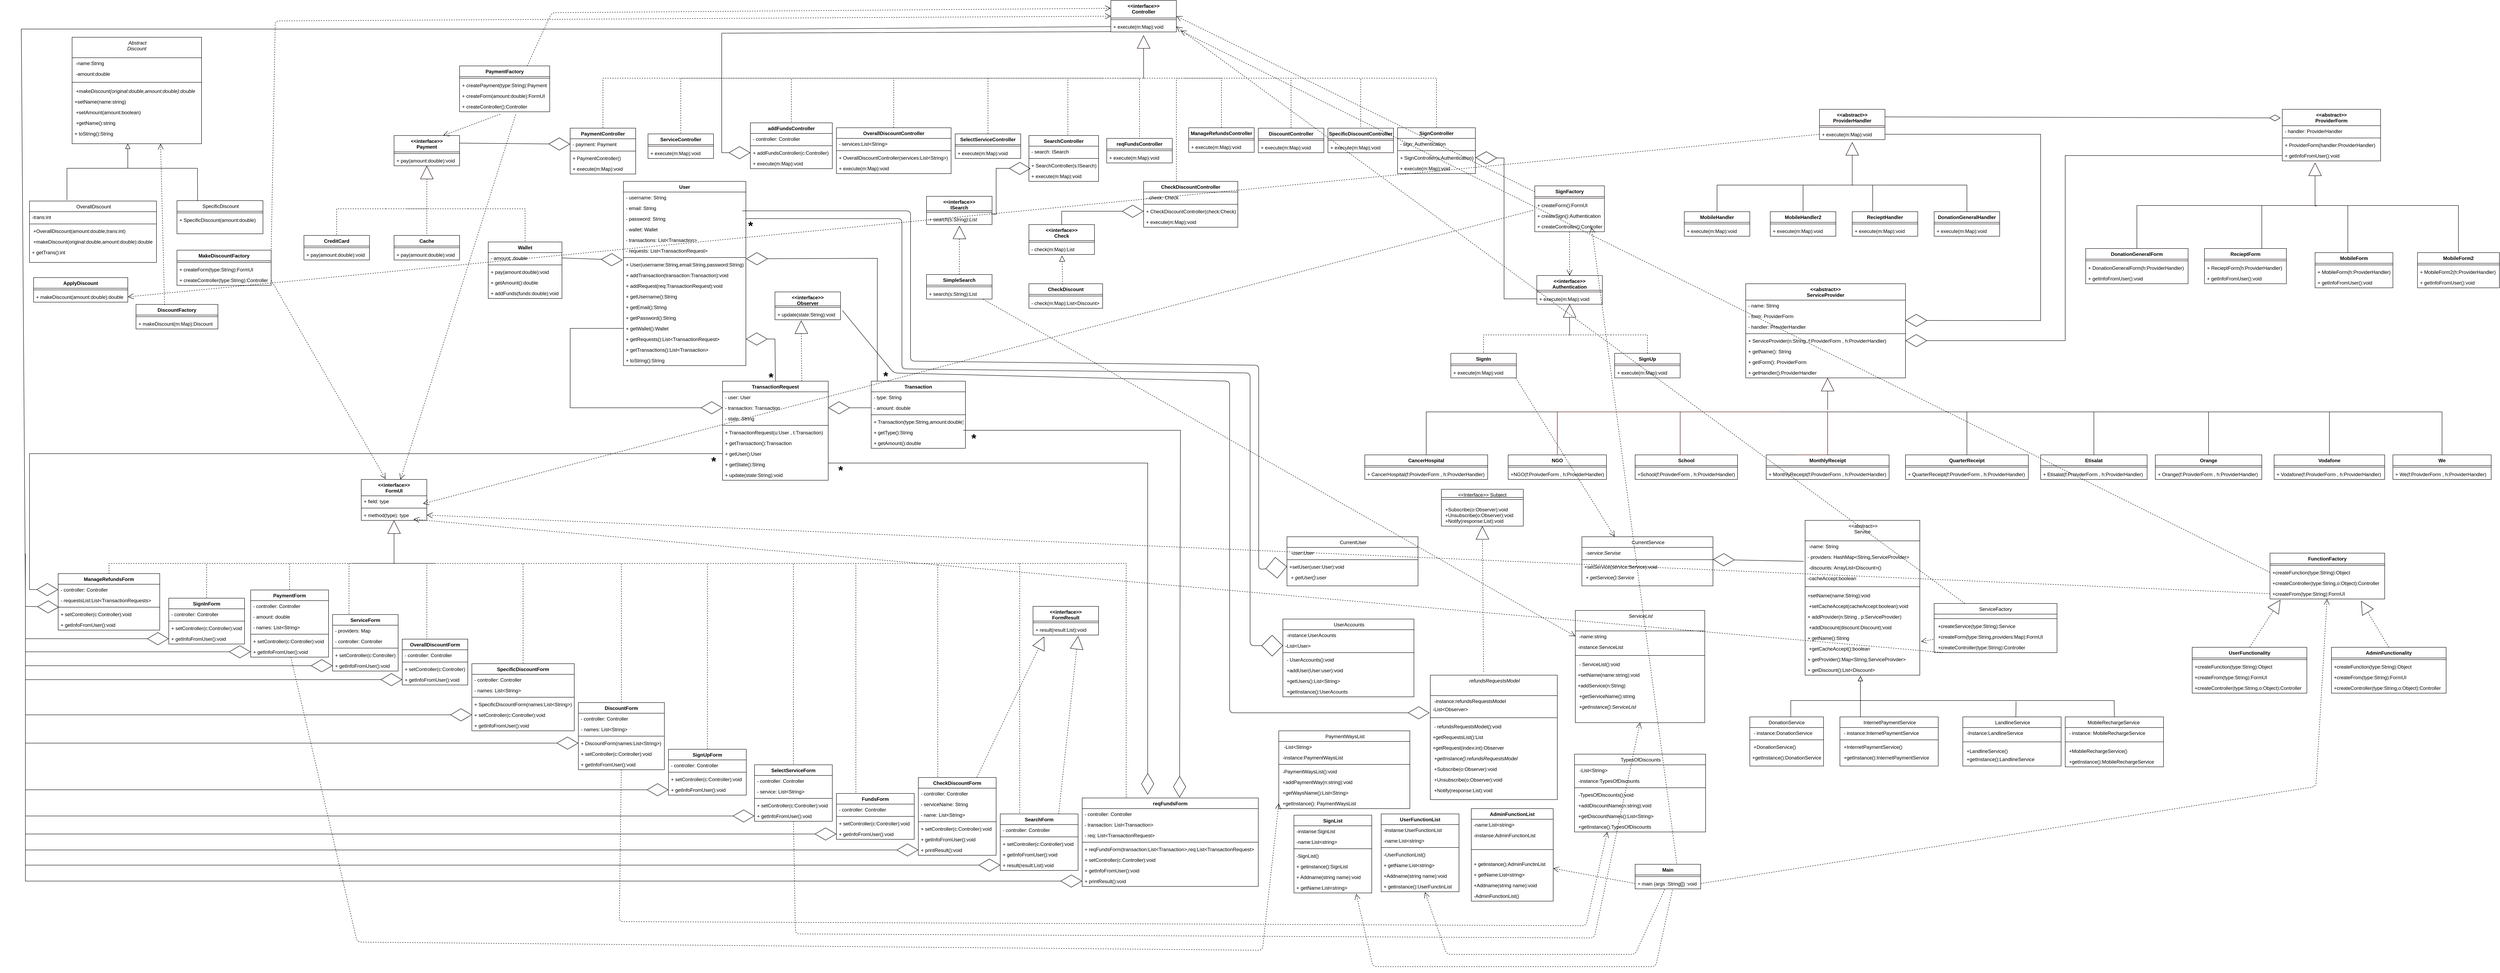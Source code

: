 <mxfile version="13.9.9" type="device"><diagram id="nMkcWINxoN4BH8bQlx6e" name="Page-1"><mxGraphModel dx="6907" dy="2987" grid="1" gridSize="10" guides="1" tooltips="1" connect="1" arrows="1" fold="1" page="0" pageScale="1" pageWidth="850" pageHeight="1100" math="0" shadow="0"><root><mxCell id="0"/><mxCell id="1" parent="0"/><mxCell id="oIyaN2wjgRsF2XHwmFrm-1" value="&lt;&lt;interface&gt;&gt;&#10;FormUI" style="swimlane;fontStyle=1;align=center;verticalAlign=top;childLayout=stackLayout;horizontal=1;startSize=40;horizontalStack=0;resizeParent=1;resizeParentMax=0;resizeLast=0;collapsible=1;marginBottom=0;" parent="1" vertex="1"><mxGeometry x="-4200" y="-480" width="160" height="100" as="geometry"/></mxCell><mxCell id="oIyaN2wjgRsF2XHwmFrm-2" value="+ field: type" style="text;strokeColor=none;fillColor=none;align=left;verticalAlign=top;spacingLeft=4;spacingRight=4;overflow=hidden;rotatable=0;points=[[0,0.5],[1,0.5]];portConstraint=eastwest;" parent="oIyaN2wjgRsF2XHwmFrm-1" vertex="1"><mxGeometry y="40" width="160" height="26" as="geometry"/></mxCell><mxCell id="oIyaN2wjgRsF2XHwmFrm-3" value="" style="line;strokeWidth=1;fillColor=none;align=left;verticalAlign=middle;spacingTop=-1;spacingLeft=3;spacingRight=3;rotatable=0;labelPosition=right;points=[];portConstraint=eastwest;strokeColor=inherit;" parent="oIyaN2wjgRsF2XHwmFrm-1" vertex="1"><mxGeometry y="66" width="160" height="8" as="geometry"/></mxCell><mxCell id="oIyaN2wjgRsF2XHwmFrm-4" value="+ method(type): type" style="text;strokeColor=none;fillColor=none;align=left;verticalAlign=top;spacingLeft=4;spacingRight=4;overflow=hidden;rotatable=0;points=[[0,0.5],[1,0.5]];portConstraint=eastwest;" parent="oIyaN2wjgRsF2XHwmFrm-1" vertex="1"><mxGeometry y="74" width="160" height="26" as="geometry"/></mxCell><mxCell id="oIyaN2wjgRsF2XHwmFrm-5" value="PaymentForm" style="swimlane;fontStyle=1;align=center;verticalAlign=top;childLayout=stackLayout;horizontal=1;startSize=26;horizontalStack=0;resizeParent=1;resizeParentMax=0;resizeLast=0;collapsible=1;marginBottom=0;" parent="1" vertex="1"><mxGeometry x="-4470" y="-210" width="190" height="164" as="geometry"/></mxCell><mxCell id="oIyaN2wjgRsF2XHwmFrm-6" value="- controller: Controller" style="text;strokeColor=none;fillColor=none;align=left;verticalAlign=top;spacingLeft=4;spacingRight=4;overflow=hidden;rotatable=0;points=[[0,0.5],[1,0.5]];portConstraint=eastwest;" parent="oIyaN2wjgRsF2XHwmFrm-5" vertex="1"><mxGeometry y="26" width="190" height="26" as="geometry"/></mxCell><mxCell id="oIyaN2wjgRsF2XHwmFrm-368" value="- amount: double" style="text;strokeColor=none;fillColor=none;align=left;verticalAlign=top;spacingLeft=4;spacingRight=4;overflow=hidden;rotatable=0;points=[[0,0.5],[1,0.5]];portConstraint=eastwest;strokeWidth=1;" parent="oIyaN2wjgRsF2XHwmFrm-5" vertex="1"><mxGeometry y="52" width="190" height="26" as="geometry"/></mxCell><mxCell id="oIyaN2wjgRsF2XHwmFrm-369" value="- names: List&lt;String&gt;" style="text;strokeColor=none;fillColor=none;align=left;verticalAlign=top;spacingLeft=4;spacingRight=4;overflow=hidden;rotatable=0;points=[[0,0.5],[1,0.5]];portConstraint=eastwest;strokeWidth=1;" parent="oIyaN2wjgRsF2XHwmFrm-5" vertex="1"><mxGeometry y="78" width="190" height="26" as="geometry"/></mxCell><mxCell id="oIyaN2wjgRsF2XHwmFrm-7" value="" style="line;strokeWidth=1;fillColor=none;align=left;verticalAlign=middle;spacingTop=-1;spacingLeft=3;spacingRight=3;rotatable=0;labelPosition=right;points=[];portConstraint=eastwest;strokeColor=inherit;" parent="oIyaN2wjgRsF2XHwmFrm-5" vertex="1"><mxGeometry y="104" width="190" height="8" as="geometry"/></mxCell><mxCell id="oIyaN2wjgRsF2XHwmFrm-370" value="+ setController(c:Controller):void" style="text;strokeColor=none;fillColor=none;align=left;verticalAlign=top;spacingLeft=4;spacingRight=4;overflow=hidden;rotatable=0;points=[[0,0.5],[1,0.5]];portConstraint=eastwest;strokeWidth=1;" parent="oIyaN2wjgRsF2XHwmFrm-5" vertex="1"><mxGeometry y="112" width="190" height="26" as="geometry"/></mxCell><mxCell id="oIyaN2wjgRsF2XHwmFrm-8" value="+ getInfoFromUser():void" style="text;strokeColor=none;fillColor=none;align=left;verticalAlign=top;spacingLeft=4;spacingRight=4;overflow=hidden;rotatable=0;points=[[0,0.5],[1,0.5]];portConstraint=eastwest;" parent="oIyaN2wjgRsF2XHwmFrm-5" vertex="1"><mxGeometry y="138" width="190" height="26" as="geometry"/></mxCell><mxCell id="oIyaN2wjgRsF2XHwmFrm-9" value="SignInForm" style="swimlane;fontStyle=1;align=center;verticalAlign=top;childLayout=stackLayout;horizontal=1;startSize=26;horizontalStack=0;resizeParent=1;resizeParentMax=0;resizeLast=0;collapsible=1;marginBottom=0;" parent="1" vertex="1"><mxGeometry x="-4670" y="-190" width="185" height="112" as="geometry"/></mxCell><mxCell id="oIyaN2wjgRsF2XHwmFrm-10" value="- controller: Controller" style="text;strokeColor=none;fillColor=none;align=left;verticalAlign=top;spacingLeft=4;spacingRight=4;overflow=hidden;rotatable=0;points=[[0,0.5],[1,0.5]];portConstraint=eastwest;" parent="oIyaN2wjgRsF2XHwmFrm-9" vertex="1"><mxGeometry y="26" width="185" height="26" as="geometry"/></mxCell><mxCell id="oIyaN2wjgRsF2XHwmFrm-11" value="" style="line;strokeWidth=1;fillColor=none;align=left;verticalAlign=middle;spacingTop=-1;spacingLeft=3;spacingRight=3;rotatable=0;labelPosition=right;points=[];portConstraint=eastwest;strokeColor=inherit;" parent="oIyaN2wjgRsF2XHwmFrm-9" vertex="1"><mxGeometry y="52" width="185" height="8" as="geometry"/></mxCell><mxCell id="oIyaN2wjgRsF2XHwmFrm-12" value="+ setController(c:Controller):void" style="text;strokeColor=none;fillColor=none;align=left;verticalAlign=top;spacingLeft=4;spacingRight=4;overflow=hidden;rotatable=0;points=[[0,0.5],[1,0.5]];portConstraint=eastwest;" parent="oIyaN2wjgRsF2XHwmFrm-9" vertex="1"><mxGeometry y="60" width="185" height="26" as="geometry"/></mxCell><mxCell id="oIyaN2wjgRsF2XHwmFrm-318" value="+ getInfoFromUser():void" style="text;strokeColor=none;fillColor=none;align=left;verticalAlign=top;spacingLeft=4;spacingRight=4;overflow=hidden;rotatable=0;points=[[0,0.5],[1,0.5]];portConstraint=eastwest;strokeWidth=1;" parent="oIyaN2wjgRsF2XHwmFrm-9" vertex="1"><mxGeometry y="86" width="185" height="26" as="geometry"/></mxCell><mxCell id="oIyaN2wjgRsF2XHwmFrm-22" value="ServiceForm" style="swimlane;fontStyle=1;align=center;verticalAlign=top;childLayout=stackLayout;horizontal=1;startSize=26;horizontalStack=0;resizeParent=1;resizeParentMax=0;resizeLast=0;collapsible=1;marginBottom=0;" parent="1" vertex="1"><mxGeometry x="-4270" y="-150" width="160" height="138" as="geometry"/></mxCell><mxCell id="oIyaN2wjgRsF2XHwmFrm-23" value="- providers: Map" style="text;strokeColor=none;fillColor=none;align=left;verticalAlign=top;spacingLeft=4;spacingRight=4;overflow=hidden;rotatable=0;points=[[0,0.5],[1,0.5]];portConstraint=eastwest;" parent="oIyaN2wjgRsF2XHwmFrm-22" vertex="1"><mxGeometry y="26" width="160" height="26" as="geometry"/></mxCell><mxCell id="oIyaN2wjgRsF2XHwmFrm-425" value="- controller: Controller" style="text;strokeColor=none;fillColor=none;align=left;verticalAlign=top;spacingLeft=4;spacingRight=4;overflow=hidden;rotatable=0;points=[[0,0.5],[1,0.5]];portConstraint=eastwest;strokeWidth=1;" parent="oIyaN2wjgRsF2XHwmFrm-22" vertex="1"><mxGeometry y="52" width="160" height="26" as="geometry"/></mxCell><mxCell id="oIyaN2wjgRsF2XHwmFrm-24" value="" style="line;strokeWidth=1;fillColor=none;align=left;verticalAlign=middle;spacingTop=-1;spacingLeft=3;spacingRight=3;rotatable=0;labelPosition=right;points=[];portConstraint=eastwest;strokeColor=inherit;" parent="oIyaN2wjgRsF2XHwmFrm-22" vertex="1"><mxGeometry y="78" width="160" height="8" as="geometry"/></mxCell><mxCell id="oIyaN2wjgRsF2XHwmFrm-25" value="+ setController(c:Controller):void" style="text;strokeColor=none;fillColor=none;align=left;verticalAlign=top;spacingLeft=4;spacingRight=4;overflow=hidden;rotatable=0;points=[[0,0.5],[1,0.5]];portConstraint=eastwest;" parent="oIyaN2wjgRsF2XHwmFrm-22" vertex="1"><mxGeometry y="86" width="160" height="26" as="geometry"/></mxCell><mxCell id="oIyaN2wjgRsF2XHwmFrm-428" value="+ getInfoFromUser():void" style="text;strokeColor=none;fillColor=none;align=left;verticalAlign=top;spacingLeft=4;spacingRight=4;overflow=hidden;rotatable=0;points=[[0,0.5],[1,0.5]];portConstraint=eastwest;strokeWidth=1;" parent="oIyaN2wjgRsF2XHwmFrm-22" vertex="1"><mxGeometry y="112" width="160" height="26" as="geometry"/></mxCell><mxCell id="oIyaN2wjgRsF2XHwmFrm-26" value="OverallDiscountForm" style="swimlane;fontStyle=1;align=center;verticalAlign=top;childLayout=stackLayout;horizontal=1;startSize=26;horizontalStack=0;resizeParent=1;resizeParentMax=0;resizeLast=0;collapsible=1;marginBottom=0;" parent="1" vertex="1"><mxGeometry x="-4100" y="-90" width="160" height="112" as="geometry"/></mxCell><mxCell id="5Yb0cpgn0inR-47N-9iY-3" value="- controller: Controller" style="text;strokeColor=none;fillColor=none;align=left;verticalAlign=top;spacingLeft=4;spacingRight=4;overflow=hidden;rotatable=0;points=[[0,0.5],[1,0.5]];portConstraint=eastwest;" parent="oIyaN2wjgRsF2XHwmFrm-26" vertex="1"><mxGeometry y="26" width="160" height="26" as="geometry"/></mxCell><mxCell id="oIyaN2wjgRsF2XHwmFrm-28" value="" style="line;strokeWidth=1;fillColor=none;align=left;verticalAlign=middle;spacingTop=-1;spacingLeft=3;spacingRight=3;rotatable=0;labelPosition=right;points=[];portConstraint=eastwest;strokeColor=inherit;" parent="oIyaN2wjgRsF2XHwmFrm-26" vertex="1"><mxGeometry y="52" width="160" height="8" as="geometry"/></mxCell><mxCell id="oIyaN2wjgRsF2XHwmFrm-29" value="+ setController(c:Controller):void" style="text;strokeColor=none;fillColor=none;align=left;verticalAlign=top;spacingLeft=4;spacingRight=4;overflow=hidden;rotatable=0;points=[[0,0.5],[1,0.5]];portConstraint=eastwest;" parent="oIyaN2wjgRsF2XHwmFrm-26" vertex="1"><mxGeometry y="60" width="160" height="26" as="geometry"/></mxCell><mxCell id="5Yb0cpgn0inR-47N-9iY-4" value="+ getInfoFromUser():void" style="text;strokeColor=none;fillColor=none;align=left;verticalAlign=top;spacingLeft=4;spacingRight=4;overflow=hidden;rotatable=0;points=[[0,0.5],[1,0.5]];portConstraint=eastwest;" parent="oIyaN2wjgRsF2XHwmFrm-26" vertex="1"><mxGeometry y="86" width="160" height="26" as="geometry"/></mxCell><mxCell id="oIyaN2wjgRsF2XHwmFrm-30" value="SpecificDiscountForm" style="swimlane;fontStyle=1;align=center;verticalAlign=top;childLayout=stackLayout;horizontal=1;startSize=26;horizontalStack=0;resizeParent=1;resizeParentMax=0;resizeLast=0;collapsible=1;marginBottom=0;" parent="1" vertex="1"><mxGeometry x="-3930" y="-30" width="250" height="164" as="geometry"/></mxCell><mxCell id="oIyaN2wjgRsF2XHwmFrm-31" value="- controller: Controller" style="text;strokeColor=none;fillColor=none;align=left;verticalAlign=top;spacingLeft=4;spacingRight=4;overflow=hidden;rotatable=0;points=[[0,0.5],[1,0.5]];portConstraint=eastwest;" parent="oIyaN2wjgRsF2XHwmFrm-30" vertex="1"><mxGeometry y="26" width="250" height="26" as="geometry"/></mxCell><mxCell id="5Yb0cpgn0inR-47N-9iY-10" value="- names: List&lt;String&gt;" style="text;strokeColor=none;fillColor=none;align=left;verticalAlign=top;spacingLeft=4;spacingRight=4;overflow=hidden;rotatable=0;points=[[0,0.5],[1,0.5]];portConstraint=eastwest;" parent="oIyaN2wjgRsF2XHwmFrm-30" vertex="1"><mxGeometry y="52" width="250" height="26" as="geometry"/></mxCell><mxCell id="oIyaN2wjgRsF2XHwmFrm-32" value="" style="line;strokeWidth=1;fillColor=none;align=left;verticalAlign=middle;spacingTop=-1;spacingLeft=3;spacingRight=3;rotatable=0;labelPosition=right;points=[];portConstraint=eastwest;strokeColor=inherit;" parent="oIyaN2wjgRsF2XHwmFrm-30" vertex="1"><mxGeometry y="78" width="250" height="8" as="geometry"/></mxCell><mxCell id="5Yb0cpgn0inR-47N-9iY-11" value="+ SpecificDiscountForm(names:List&lt;String&gt;)" style="text;strokeColor=none;fillColor=none;align=left;verticalAlign=top;spacingLeft=4;spacingRight=4;overflow=hidden;rotatable=0;points=[[0,0.5],[1,0.5]];portConstraint=eastwest;" parent="oIyaN2wjgRsF2XHwmFrm-30" vertex="1"><mxGeometry y="86" width="250" height="26" as="geometry"/></mxCell><mxCell id="oIyaN2wjgRsF2XHwmFrm-33" value="+ setController(c:Controller):void" style="text;strokeColor=none;fillColor=none;align=left;verticalAlign=top;spacingLeft=4;spacingRight=4;overflow=hidden;rotatable=0;points=[[0,0.5],[1,0.5]];portConstraint=eastwest;" parent="oIyaN2wjgRsF2XHwmFrm-30" vertex="1"><mxGeometry y="112" width="250" height="26" as="geometry"/></mxCell><mxCell id="5Yb0cpgn0inR-47N-9iY-9" value="+ getInfoFromUser():void" style="text;strokeColor=none;fillColor=none;align=left;verticalAlign=top;spacingLeft=4;spacingRight=4;overflow=hidden;rotatable=0;points=[[0,0.5],[1,0.5]];portConstraint=eastwest;" parent="oIyaN2wjgRsF2XHwmFrm-30" vertex="1"><mxGeometry y="138" width="250" height="26" as="geometry"/></mxCell><mxCell id="oIyaN2wjgRsF2XHwmFrm-34" value="DiscountForm" style="swimlane;fontStyle=1;align=center;verticalAlign=top;childLayout=stackLayout;horizontal=1;startSize=26;horizontalStack=0;resizeParent=1;resizeParentMax=0;resizeLast=0;collapsible=1;marginBottom=0;" parent="1" vertex="1"><mxGeometry x="-3670" y="65" width="210" height="164" as="geometry"/></mxCell><mxCell id="oIyaN2wjgRsF2XHwmFrm-35" value="- controller: Controller" style="text;strokeColor=none;fillColor=none;align=left;verticalAlign=top;spacingLeft=4;spacingRight=4;overflow=hidden;rotatable=0;points=[[0,0.5],[1,0.5]];portConstraint=eastwest;" parent="oIyaN2wjgRsF2XHwmFrm-34" vertex="1"><mxGeometry y="26" width="210" height="26" as="geometry"/></mxCell><mxCell id="oIyaN2wjgRsF2XHwmFrm-710" value="- names: List&lt;String&gt;" style="text;strokeColor=none;fillColor=none;align=left;verticalAlign=top;spacingLeft=4;spacingRight=4;overflow=hidden;rotatable=0;points=[[0,0.5],[1,0.5]];portConstraint=eastwest;strokeWidth=1;fontSize=12;" parent="oIyaN2wjgRsF2XHwmFrm-34" vertex="1"><mxGeometry y="52" width="210" height="26" as="geometry"/></mxCell><mxCell id="oIyaN2wjgRsF2XHwmFrm-36" value="" style="line;strokeWidth=1;fillColor=none;align=left;verticalAlign=middle;spacingTop=-1;spacingLeft=3;spacingRight=3;rotatable=0;labelPosition=right;points=[];portConstraint=eastwest;strokeColor=inherit;" parent="oIyaN2wjgRsF2XHwmFrm-34" vertex="1"><mxGeometry y="78" width="210" height="8" as="geometry"/></mxCell><mxCell id="oIyaN2wjgRsF2XHwmFrm-37" value="+ DiscountForm(names:List&lt;String&gt;)" style="text;strokeColor=none;fillColor=none;align=left;verticalAlign=top;spacingLeft=4;spacingRight=4;overflow=hidden;rotatable=0;points=[[0,0.5],[1,0.5]];portConstraint=eastwest;" parent="oIyaN2wjgRsF2XHwmFrm-34" vertex="1"><mxGeometry y="86" width="210" height="26" as="geometry"/></mxCell><mxCell id="oIyaN2wjgRsF2XHwmFrm-711" value="+ setController(c:Controller):void" style="text;strokeColor=none;fillColor=none;align=left;verticalAlign=top;spacingLeft=4;spacingRight=4;overflow=hidden;rotatable=0;points=[[0,0.5],[1,0.5]];portConstraint=eastwest;strokeWidth=1;fontSize=12;" parent="oIyaN2wjgRsF2XHwmFrm-34" vertex="1"><mxGeometry y="112" width="210" height="26" as="geometry"/></mxCell><mxCell id="oIyaN2wjgRsF2XHwmFrm-712" value="+ getInfoFromUser():void" style="text;strokeColor=none;fillColor=none;align=left;verticalAlign=top;spacingLeft=4;spacingRight=4;overflow=hidden;rotatable=0;points=[[0,0.5],[1,0.5]];portConstraint=eastwest;strokeWidth=1;fontSize=12;" parent="oIyaN2wjgRsF2XHwmFrm-34" vertex="1"><mxGeometry y="138" width="210" height="26" as="geometry"/></mxCell><mxCell id="oIyaN2wjgRsF2XHwmFrm-66" value="&lt;&lt;abstract&gt;&gt;&#10;ServiceProvider" style="swimlane;fontStyle=1;align=center;verticalAlign=top;childLayout=stackLayout;horizontal=1;startSize=40;horizontalStack=0;resizeParent=1;resizeParentMax=0;resizeLast=0;collapsible=1;marginBottom=0;" parent="1" vertex="1"><mxGeometry x="-820" y="-958" width="390" height="230" as="geometry"/></mxCell><mxCell id="oIyaN2wjgRsF2XHwmFrm-67" value="- name: String" style="text;strokeColor=none;fillColor=none;align=left;verticalAlign=top;spacingLeft=4;spacingRight=4;overflow=hidden;rotatable=0;points=[[0,0.5],[1,0.5]];portConstraint=eastwest;" parent="oIyaN2wjgRsF2XHwmFrm-66" vertex="1"><mxGeometry y="40" width="390" height="26" as="geometry"/></mxCell><mxCell id="oIyaN2wjgRsF2XHwmFrm-200" value="- form: ProviderForm" style="text;strokeColor=none;fillColor=none;align=left;verticalAlign=top;spacingLeft=4;spacingRight=4;overflow=hidden;rotatable=0;points=[[0,0.5],[1,0.5]];portConstraint=eastwest;strokeWidth=1;" parent="oIyaN2wjgRsF2XHwmFrm-66" vertex="1"><mxGeometry y="66" width="390" height="26" as="geometry"/></mxCell><mxCell id="oIyaN2wjgRsF2XHwmFrm-201" value="- handler: ProviderHandler" style="text;strokeColor=none;fillColor=none;align=left;verticalAlign=top;spacingLeft=4;spacingRight=4;overflow=hidden;rotatable=0;points=[[0,0.5],[1,0.5]];portConstraint=eastwest;strokeWidth=1;" parent="oIyaN2wjgRsF2XHwmFrm-66" vertex="1"><mxGeometry y="92" width="390" height="26" as="geometry"/></mxCell><mxCell id="oIyaN2wjgRsF2XHwmFrm-68" value="" style="line;strokeWidth=1;fillColor=none;align=left;verticalAlign=middle;spacingTop=-1;spacingLeft=3;spacingRight=3;rotatable=0;labelPosition=right;points=[];portConstraint=eastwest;strokeColor=inherit;" parent="oIyaN2wjgRsF2XHwmFrm-66" vertex="1"><mxGeometry y="118" width="390" height="8" as="geometry"/></mxCell><mxCell id="oIyaN2wjgRsF2XHwmFrm-69" value="+ ServiceProvider(n:String, f:ProviderForm , h:ProviderHandler)" style="text;strokeColor=none;fillColor=none;align=left;verticalAlign=top;spacingLeft=4;spacingRight=4;overflow=hidden;rotatable=0;points=[[0,0.5],[1,0.5]];portConstraint=eastwest;" parent="oIyaN2wjgRsF2XHwmFrm-66" vertex="1"><mxGeometry y="126" width="390" height="26" as="geometry"/></mxCell><mxCell id="oIyaN2wjgRsF2XHwmFrm-202" value="+ getName(): String" style="text;strokeColor=none;fillColor=none;align=left;verticalAlign=top;spacingLeft=4;spacingRight=4;overflow=hidden;rotatable=0;points=[[0,0.5],[1,0.5]];portConstraint=eastwest;strokeWidth=1;" parent="oIyaN2wjgRsF2XHwmFrm-66" vertex="1"><mxGeometry y="152" width="390" height="26" as="geometry"/></mxCell><mxCell id="oIyaN2wjgRsF2XHwmFrm-203" value="+ getForm(): ProviderForm" style="text;strokeColor=none;fillColor=none;align=left;verticalAlign=top;spacingLeft=4;spacingRight=4;overflow=hidden;rotatable=0;points=[[0,0.5],[1,0.5]];portConstraint=eastwest;strokeWidth=1;" parent="oIyaN2wjgRsF2XHwmFrm-66" vertex="1"><mxGeometry y="178" width="390" height="26" as="geometry"/></mxCell><mxCell id="oIyaN2wjgRsF2XHwmFrm-204" value="+ getHandler():ProviderHandler" style="text;strokeColor=none;fillColor=none;align=left;verticalAlign=top;spacingLeft=4;spacingRight=4;overflow=hidden;rotatable=0;points=[[0,0.5],[1,0.5]];portConstraint=eastwest;strokeWidth=1;" parent="oIyaN2wjgRsF2XHwmFrm-66" vertex="1"><mxGeometry y="204" width="390" height="26" as="geometry"/></mxCell><mxCell id="oIyaN2wjgRsF2XHwmFrm-70" value="CancerHospital" style="swimlane;fontStyle=1;align=center;verticalAlign=top;childLayout=stackLayout;horizontal=1;startSize=26;horizontalStack=0;resizeParent=1;resizeParentMax=0;resizeLast=0;collapsible=1;marginBottom=0;" parent="1" vertex="1"><mxGeometry x="-1750" y="-540" width="300" height="60" as="geometry"/></mxCell><mxCell id="oIyaN2wjgRsF2XHwmFrm-72" value="" style="line;strokeWidth=1;fillColor=none;align=left;verticalAlign=middle;spacingTop=-1;spacingLeft=3;spacingRight=3;rotatable=0;labelPosition=right;points=[];portConstraint=eastwest;strokeColor=inherit;" parent="oIyaN2wjgRsF2XHwmFrm-70" vertex="1"><mxGeometry y="26" width="300" height="8" as="geometry"/></mxCell><mxCell id="oIyaN2wjgRsF2XHwmFrm-73" value="+ CancerHospital(f:ProivderForm , h:ProviderHandler)" style="text;strokeColor=none;fillColor=none;align=left;verticalAlign=top;spacingLeft=4;spacingRight=4;overflow=hidden;rotatable=0;points=[[0,0.5],[1,0.5]];portConstraint=eastwest;" parent="oIyaN2wjgRsF2XHwmFrm-70" vertex="1"><mxGeometry y="34" width="300" height="26" as="geometry"/></mxCell><mxCell id="oIyaN2wjgRsF2XHwmFrm-74" value="NGO" style="swimlane;fontStyle=1;align=center;verticalAlign=top;childLayout=stackLayout;horizontal=1;startSize=26;horizontalStack=0;resizeParent=1;resizeParentMax=0;resizeLast=0;collapsible=1;marginBottom=0;" parent="1" vertex="1"><mxGeometry x="-1400" y="-540" width="240" height="60" as="geometry"/></mxCell><mxCell id="oIyaN2wjgRsF2XHwmFrm-76" value="" style="line;strokeWidth=1;fillColor=none;align=left;verticalAlign=middle;spacingTop=-1;spacingLeft=3;spacingRight=3;rotatable=0;labelPosition=right;points=[];portConstraint=eastwest;strokeColor=inherit;" parent="oIyaN2wjgRsF2XHwmFrm-74" vertex="1"><mxGeometry y="26" width="240" height="8" as="geometry"/></mxCell><mxCell id="oIyaN2wjgRsF2XHwmFrm-77" value="+NGO(f:ProivderForm , h:ProviderHandler)" style="text;strokeColor=none;fillColor=none;align=left;verticalAlign=top;spacingLeft=4;spacingRight=4;overflow=hidden;rotatable=0;points=[[0,0.5],[1,0.5]];portConstraint=eastwest;" parent="oIyaN2wjgRsF2XHwmFrm-74" vertex="1"><mxGeometry y="34" width="240" height="26" as="geometry"/></mxCell><mxCell id="oIyaN2wjgRsF2XHwmFrm-78" value="School" style="swimlane;fontStyle=1;align=center;verticalAlign=top;childLayout=stackLayout;horizontal=1;startSize=26;horizontalStack=0;resizeParent=1;resizeParentMax=0;resizeLast=0;collapsible=1;marginBottom=0;" parent="1" vertex="1"><mxGeometry x="-1090" y="-540" width="250" height="60" as="geometry"/></mxCell><mxCell id="oIyaN2wjgRsF2XHwmFrm-80" value="" style="line;strokeWidth=1;fillColor=none;align=left;verticalAlign=middle;spacingTop=-1;spacingLeft=3;spacingRight=3;rotatable=0;labelPosition=right;points=[];portConstraint=eastwest;strokeColor=inherit;" parent="oIyaN2wjgRsF2XHwmFrm-78" vertex="1"><mxGeometry y="26" width="250" height="8" as="geometry"/></mxCell><mxCell id="oIyaN2wjgRsF2XHwmFrm-81" value="+School(f:ProivderForm , h:ProviderHandler)" style="text;strokeColor=none;fillColor=none;align=left;verticalAlign=top;spacingLeft=4;spacingRight=4;overflow=hidden;rotatable=0;points=[[0,0.5],[1,0.5]];portConstraint=eastwest;" parent="oIyaN2wjgRsF2XHwmFrm-78" vertex="1"><mxGeometry y="34" width="250" height="26" as="geometry"/></mxCell><mxCell id="oIyaN2wjgRsF2XHwmFrm-82" value="MonthlyReceipt" style="swimlane;fontStyle=1;align=center;verticalAlign=top;childLayout=stackLayout;horizontal=1;startSize=26;horizontalStack=0;resizeParent=1;resizeParentMax=0;resizeLast=0;collapsible=1;marginBottom=0;" parent="1" vertex="1"><mxGeometry x="-770" y="-540" width="300" height="60" as="geometry"/></mxCell><mxCell id="oIyaN2wjgRsF2XHwmFrm-84" value="" style="line;strokeWidth=1;fillColor=none;align=left;verticalAlign=middle;spacingTop=-1;spacingLeft=3;spacingRight=3;rotatable=0;labelPosition=right;points=[];portConstraint=eastwest;strokeColor=inherit;" parent="oIyaN2wjgRsF2XHwmFrm-82" vertex="1"><mxGeometry y="26" width="300" height="8" as="geometry"/></mxCell><mxCell id="oIyaN2wjgRsF2XHwmFrm-85" value="+ MonthlyReceipt(f:ProivderForm , h:ProviderHandler)" style="text;strokeColor=none;fillColor=none;align=left;verticalAlign=top;spacingLeft=4;spacingRight=4;overflow=hidden;rotatable=0;points=[[0,0.5],[1,0.5]];portConstraint=eastwest;" parent="oIyaN2wjgRsF2XHwmFrm-82" vertex="1"><mxGeometry y="34" width="300" height="26" as="geometry"/></mxCell><mxCell id="oIyaN2wjgRsF2XHwmFrm-86" value="QuarterReceipt" style="swimlane;fontStyle=1;align=center;verticalAlign=top;childLayout=stackLayout;horizontal=1;startSize=26;horizontalStack=0;resizeParent=1;resizeParentMax=0;resizeLast=0;collapsible=1;marginBottom=0;" parent="1" vertex="1"><mxGeometry x="-430" y="-540" width="300" height="60" as="geometry"/></mxCell><mxCell id="oIyaN2wjgRsF2XHwmFrm-88" value="" style="line;strokeWidth=1;fillColor=none;align=left;verticalAlign=middle;spacingTop=-1;spacingLeft=3;spacingRight=3;rotatable=0;labelPosition=right;points=[];portConstraint=eastwest;strokeColor=inherit;" parent="oIyaN2wjgRsF2XHwmFrm-86" vertex="1"><mxGeometry y="26" width="300" height="8" as="geometry"/></mxCell><mxCell id="oIyaN2wjgRsF2XHwmFrm-89" value="+ QuarterReceipt(f:ProivderForm , h:ProviderHandler)" style="text;strokeColor=none;fillColor=none;align=left;verticalAlign=top;spacingLeft=4;spacingRight=4;overflow=hidden;rotatable=0;points=[[0,0.5],[1,0.5]];portConstraint=eastwest;" parent="oIyaN2wjgRsF2XHwmFrm-86" vertex="1"><mxGeometry y="34" width="300" height="26" as="geometry"/></mxCell><mxCell id="oIyaN2wjgRsF2XHwmFrm-90" value="Etisalat" style="swimlane;fontStyle=1;align=center;verticalAlign=top;childLayout=stackLayout;horizontal=1;startSize=26;horizontalStack=0;resizeParent=1;resizeParentMax=0;resizeLast=0;collapsible=1;marginBottom=0;" parent="1" vertex="1"><mxGeometry x="-100" y="-540" width="260" height="60" as="geometry"/></mxCell><mxCell id="oIyaN2wjgRsF2XHwmFrm-92" value="" style="line;strokeWidth=1;fillColor=none;align=left;verticalAlign=middle;spacingTop=-1;spacingLeft=3;spacingRight=3;rotatable=0;labelPosition=right;points=[];portConstraint=eastwest;strokeColor=inherit;" parent="oIyaN2wjgRsF2XHwmFrm-90" vertex="1"><mxGeometry y="26" width="260" height="8" as="geometry"/></mxCell><mxCell id="oIyaN2wjgRsF2XHwmFrm-93" value="+ Etisalat(f:ProivderForm , h:ProviderHandler)" style="text;strokeColor=none;fillColor=none;align=left;verticalAlign=top;spacingLeft=4;spacingRight=4;overflow=hidden;rotatable=0;points=[[0,0.5],[1,0.5]];portConstraint=eastwest;" parent="oIyaN2wjgRsF2XHwmFrm-90" vertex="1"><mxGeometry y="34" width="260" height="26" as="geometry"/></mxCell><mxCell id="oIyaN2wjgRsF2XHwmFrm-94" value="Orange" style="swimlane;fontStyle=1;align=center;verticalAlign=top;childLayout=stackLayout;horizontal=1;startSize=26;horizontalStack=0;resizeParent=1;resizeParentMax=0;resizeLast=0;collapsible=1;marginBottom=0;" parent="1" vertex="1"><mxGeometry x="180" y="-540" width="260" height="60" as="geometry"/></mxCell><mxCell id="oIyaN2wjgRsF2XHwmFrm-96" value="" style="line;strokeWidth=1;fillColor=none;align=left;verticalAlign=middle;spacingTop=-1;spacingLeft=3;spacingRight=3;rotatable=0;labelPosition=right;points=[];portConstraint=eastwest;strokeColor=inherit;" parent="oIyaN2wjgRsF2XHwmFrm-94" vertex="1"><mxGeometry y="26" width="260" height="8" as="geometry"/></mxCell><mxCell id="oIyaN2wjgRsF2XHwmFrm-97" value="+ Orange(f:ProivderForm , h:ProviderHandler)" style="text;strokeColor=none;fillColor=none;align=left;verticalAlign=top;spacingLeft=4;spacingRight=4;overflow=hidden;rotatable=0;points=[[0,0.5],[1,0.5]];portConstraint=eastwest;" parent="oIyaN2wjgRsF2XHwmFrm-94" vertex="1"><mxGeometry y="34" width="260" height="26" as="geometry"/></mxCell><mxCell id="oIyaN2wjgRsF2XHwmFrm-98" value="Vodafone" style="swimlane;fontStyle=1;align=center;verticalAlign=top;childLayout=stackLayout;horizontal=1;startSize=26;horizontalStack=0;resizeParent=1;resizeParentMax=0;resizeLast=0;collapsible=1;marginBottom=0;" parent="1" vertex="1"><mxGeometry x="470" y="-540" width="270" height="60" as="geometry"/></mxCell><mxCell id="oIyaN2wjgRsF2XHwmFrm-100" value="" style="line;strokeWidth=1;fillColor=none;align=left;verticalAlign=middle;spacingTop=-1;spacingLeft=3;spacingRight=3;rotatable=0;labelPosition=right;points=[];portConstraint=eastwest;strokeColor=inherit;" parent="oIyaN2wjgRsF2XHwmFrm-98" vertex="1"><mxGeometry y="26" width="270" height="8" as="geometry"/></mxCell><mxCell id="oIyaN2wjgRsF2XHwmFrm-101" value="+ Vodafone(f:ProivderForm , h:ProviderHandler)" style="text;strokeColor=none;fillColor=none;align=left;verticalAlign=top;spacingLeft=4;spacingRight=4;overflow=hidden;rotatable=0;points=[[0,0.5],[1,0.5]];portConstraint=eastwest;" parent="oIyaN2wjgRsF2XHwmFrm-98" vertex="1"><mxGeometry y="34" width="270" height="26" as="geometry"/></mxCell><mxCell id="oIyaN2wjgRsF2XHwmFrm-102" value="We" style="swimlane;fontStyle=1;align=center;verticalAlign=top;childLayout=stackLayout;horizontal=1;startSize=26;horizontalStack=0;resizeParent=1;resizeParentMax=0;resizeLast=0;collapsible=1;marginBottom=0;" parent="1" vertex="1"><mxGeometry x="760" y="-540" width="240" height="60" as="geometry"/></mxCell><mxCell id="oIyaN2wjgRsF2XHwmFrm-104" value="" style="line;strokeWidth=1;fillColor=none;align=left;verticalAlign=middle;spacingTop=-1;spacingLeft=3;spacingRight=3;rotatable=0;labelPosition=right;points=[];portConstraint=eastwest;strokeColor=inherit;" parent="oIyaN2wjgRsF2XHwmFrm-102" vertex="1"><mxGeometry y="26" width="240" height="8" as="geometry"/></mxCell><mxCell id="oIyaN2wjgRsF2XHwmFrm-105" value="+ We(f:ProivderForm , h:ProviderHandler)" style="text;strokeColor=none;fillColor=none;align=left;verticalAlign=top;spacingLeft=4;spacingRight=4;overflow=hidden;rotatable=0;points=[[0,0.5],[1,0.5]];portConstraint=eastwest;" parent="oIyaN2wjgRsF2XHwmFrm-102" vertex="1"><mxGeometry y="34" width="240" height="26" as="geometry"/></mxCell><mxCell id="oIyaN2wjgRsF2XHwmFrm-120" style="edgeStyle=orthogonalEdgeStyle;rounded=0;jumpStyle=none;orthogonalLoop=1;jettySize=auto;html=1;exitX=0;exitY=0.5;exitDx=0;exitDy=0;exitPerimeter=0;entryX=0.5;entryY=0;entryDx=0;entryDy=0;strokeColor=#000000;startArrow=none;startFill=0;endArrow=none;endFill=0;" parent="1" source="oIyaN2wjgRsF2XHwmFrm-116" target="oIyaN2wjgRsF2XHwmFrm-70" edge="1"><mxGeometry relative="1" as="geometry"/></mxCell><mxCell id="oIyaN2wjgRsF2XHwmFrm-121" style="edgeStyle=orthogonalEdgeStyle;rounded=0;jumpStyle=none;orthogonalLoop=1;jettySize=auto;html=1;exitX=0.25;exitY=0.5;exitDx=0;exitDy=0;exitPerimeter=0;entryX=0.5;entryY=0;entryDx=0;entryDy=0;strokeColor=#470000;startArrow=none;startFill=0;endArrow=none;endFill=0;" parent="1" source="oIyaN2wjgRsF2XHwmFrm-116" target="oIyaN2wjgRsF2XHwmFrm-74" edge="1"><mxGeometry relative="1" as="geometry"/></mxCell><mxCell id="oIyaN2wjgRsF2XHwmFrm-122" style="edgeStyle=orthogonalEdgeStyle;rounded=0;jumpStyle=none;orthogonalLoop=1;jettySize=auto;html=1;exitX=0.25;exitY=0.5;exitDx=0;exitDy=0;exitPerimeter=0;entryX=0.5;entryY=0;entryDx=0;entryDy=0;strokeColor=#470000;startArrow=none;startFill=0;endArrow=none;endFill=0;" parent="1" source="oIyaN2wjgRsF2XHwmFrm-116" target="oIyaN2wjgRsF2XHwmFrm-78" edge="1"><mxGeometry relative="1" as="geometry"><Array as="points"><mxPoint x="-980" y="-645"/><mxPoint x="-980" y="-540"/></Array></mxGeometry></mxCell><mxCell id="oIyaN2wjgRsF2XHwmFrm-123" style="edgeStyle=orthogonalEdgeStyle;rounded=0;jumpStyle=none;orthogonalLoop=1;jettySize=auto;html=1;exitX=0.25;exitY=0.5;exitDx=0;exitDy=0;exitPerimeter=0;entryX=0.25;entryY=0;entryDx=0;entryDy=0;strokeColor=#470000;startArrow=none;startFill=0;endArrow=none;endFill=0;" parent="1" source="oIyaN2wjgRsF2XHwmFrm-116" target="oIyaN2wjgRsF2XHwmFrm-82" edge="1"><mxGeometry relative="1" as="geometry"><Array as="points"><mxPoint x="-620" y="-645"/><mxPoint x="-620" y="-540"/></Array></mxGeometry></mxCell><mxCell id="oIyaN2wjgRsF2XHwmFrm-124" style="edgeStyle=orthogonalEdgeStyle;rounded=0;jumpStyle=none;orthogonalLoop=1;jettySize=auto;html=1;exitX=0.75;exitY=0.5;exitDx=0;exitDy=0;exitPerimeter=0;entryX=0.5;entryY=0;entryDx=0;entryDy=0;strokeColor=#000000;startArrow=none;startFill=0;endArrow=none;endFill=0;" parent="1" source="oIyaN2wjgRsF2XHwmFrm-116" target="oIyaN2wjgRsF2XHwmFrm-86" edge="1"><mxGeometry relative="1" as="geometry"/></mxCell><mxCell id="oIyaN2wjgRsF2XHwmFrm-125" style="edgeStyle=orthogonalEdgeStyle;rounded=0;jumpStyle=none;orthogonalLoop=1;jettySize=auto;html=1;exitX=0.75;exitY=0.5;exitDx=0;exitDy=0;exitPerimeter=0;entryX=0.5;entryY=0;entryDx=0;entryDy=0;strokeColor=#000000;startArrow=none;startFill=0;endArrow=none;endFill=0;" parent="1" source="oIyaN2wjgRsF2XHwmFrm-116" target="oIyaN2wjgRsF2XHwmFrm-90" edge="1"><mxGeometry relative="1" as="geometry"/></mxCell><mxCell id="oIyaN2wjgRsF2XHwmFrm-126" style="edgeStyle=orthogonalEdgeStyle;rounded=0;jumpStyle=none;orthogonalLoop=1;jettySize=auto;html=1;exitX=0.75;exitY=0.5;exitDx=0;exitDy=0;exitPerimeter=0;entryX=0.5;entryY=0;entryDx=0;entryDy=0;strokeColor=#000000;startArrow=none;startFill=0;endArrow=none;endFill=0;" parent="1" source="oIyaN2wjgRsF2XHwmFrm-116" target="oIyaN2wjgRsF2XHwmFrm-94" edge="1"><mxGeometry relative="1" as="geometry"/></mxCell><mxCell id="oIyaN2wjgRsF2XHwmFrm-127" style="edgeStyle=orthogonalEdgeStyle;rounded=0;jumpStyle=none;orthogonalLoop=1;jettySize=auto;html=1;exitX=0.75;exitY=0.5;exitDx=0;exitDy=0;exitPerimeter=0;strokeColor=#000000;startArrow=none;startFill=0;endArrow=none;endFill=0;" parent="1" source="oIyaN2wjgRsF2XHwmFrm-116" target="oIyaN2wjgRsF2XHwmFrm-98" edge="1"><mxGeometry relative="1" as="geometry"/></mxCell><mxCell id="oIyaN2wjgRsF2XHwmFrm-128" style="edgeStyle=orthogonalEdgeStyle;rounded=0;jumpStyle=none;orthogonalLoop=1;jettySize=auto;html=1;exitX=0.75;exitY=0.5;exitDx=0;exitDy=0;exitPerimeter=0;entryX=0.5;entryY=0;entryDx=0;entryDy=0;strokeColor=#000000;startArrow=none;startFill=0;endArrow=none;endFill=0;" parent="1" source="oIyaN2wjgRsF2XHwmFrm-116" target="oIyaN2wjgRsF2XHwmFrm-102" edge="1"><mxGeometry relative="1" as="geometry"/></mxCell><mxCell id="oIyaN2wjgRsF2XHwmFrm-116" value="" style="shape=line;html=1;strokeWidth=1;strokeColor=#0D0000;" parent="1" vertex="1"><mxGeometry x="-740" y="-650" width="200" height="10" as="geometry"/></mxCell><mxCell id="oIyaN2wjgRsF2XHwmFrm-117" value="" style="edgeStyle=orthogonalEdgeStyle;html=1;verticalAlign=bottom;endArrow=block;endSize=30;strokeColor=#190000;rounded=0;jumpStyle=none;startArrow=none;startFill=0;endFill=0;" parent="1" target="oIyaN2wjgRsF2XHwmFrm-204" edge="1"><mxGeometry relative="1" as="geometry"><mxPoint x="-630" y="-390" as="targetPoint"/><mxPoint x="-620" y="-650" as="sourcePoint"/><Array as="points"><mxPoint x="-620" y="-650"/><mxPoint x="-620" y="-650"/></Array></mxGeometry></mxCell><mxCell id="oIyaN2wjgRsF2XHwmFrm-133" value="&lt;&lt;abstract&gt;&gt;&#10;ProviderHandler" style="swimlane;fontStyle=1;align=center;verticalAlign=top;childLayout=stackLayout;horizontal=1;startSize=40;horizontalStack=0;resizeParent=1;resizeParentMax=0;resizeLast=0;collapsible=1;marginBottom=0;strokeColor=#0D0000;" parent="1" vertex="1"><mxGeometry x="-640" y="-1384" width="160" height="74" as="geometry"/></mxCell><mxCell id="oIyaN2wjgRsF2XHwmFrm-135" value="" style="line;strokeWidth=1;fillColor=none;align=left;verticalAlign=middle;spacingTop=-1;spacingLeft=3;spacingRight=3;rotatable=0;labelPosition=right;points=[];portConstraint=eastwest;strokeColor=inherit;" parent="oIyaN2wjgRsF2XHwmFrm-133" vertex="1"><mxGeometry y="40" width="160" height="8" as="geometry"/></mxCell><mxCell id="oIyaN2wjgRsF2XHwmFrm-136" value="+ execute(m:Map):void" style="text;strokeColor=none;fillColor=none;align=left;verticalAlign=top;spacingLeft=4;spacingRight=4;overflow=hidden;rotatable=0;points=[[0,0.5],[1,0.5]];portConstraint=eastwest;" parent="oIyaN2wjgRsF2XHwmFrm-133" vertex="1"><mxGeometry y="48" width="160" height="26" as="geometry"/></mxCell><mxCell id="oIyaN2wjgRsF2XHwmFrm-137" value="MobileHandler" style="swimlane;fontStyle=1;align=center;verticalAlign=top;childLayout=stackLayout;horizontal=1;startSize=26;horizontalStack=0;resizeParent=1;resizeParentMax=0;resizeLast=0;collapsible=1;marginBottom=0;strokeColor=#0D0000;" parent="1" vertex="1"><mxGeometry x="-970" y="-1134" width="160" height="60" as="geometry"/></mxCell><mxCell id="oIyaN2wjgRsF2XHwmFrm-139" value="" style="line;strokeWidth=1;fillColor=none;align=left;verticalAlign=middle;spacingTop=-1;spacingLeft=3;spacingRight=3;rotatable=0;labelPosition=right;points=[];portConstraint=eastwest;strokeColor=inherit;" parent="oIyaN2wjgRsF2XHwmFrm-137" vertex="1"><mxGeometry y="26" width="160" height="8" as="geometry"/></mxCell><mxCell id="oIyaN2wjgRsF2XHwmFrm-140" value="+ execute(m:Map):void" style="text;strokeColor=none;fillColor=none;align=left;verticalAlign=top;spacingLeft=4;spacingRight=4;overflow=hidden;rotatable=0;points=[[0,0.5],[1,0.5]];portConstraint=eastwest;" parent="oIyaN2wjgRsF2XHwmFrm-137" vertex="1"><mxGeometry y="34" width="160" height="26" as="geometry"/></mxCell><mxCell id="oIyaN2wjgRsF2XHwmFrm-141" value="MobileHandler2" style="swimlane;fontStyle=1;align=center;verticalAlign=top;childLayout=stackLayout;horizontal=1;startSize=26;horizontalStack=0;resizeParent=1;resizeParentMax=0;resizeLast=0;collapsible=1;marginBottom=0;strokeColor=#0D0000;" parent="1" vertex="1"><mxGeometry x="-760" y="-1134" width="160" height="60" as="geometry"/></mxCell><mxCell id="oIyaN2wjgRsF2XHwmFrm-143" value="" style="line;strokeWidth=1;fillColor=none;align=left;verticalAlign=middle;spacingTop=-1;spacingLeft=3;spacingRight=3;rotatable=0;labelPosition=right;points=[];portConstraint=eastwest;strokeColor=inherit;" parent="oIyaN2wjgRsF2XHwmFrm-141" vertex="1"><mxGeometry y="26" width="160" height="8" as="geometry"/></mxCell><mxCell id="oIyaN2wjgRsF2XHwmFrm-144" value="+ execute(m:Map):void" style="text;strokeColor=none;fillColor=none;align=left;verticalAlign=top;spacingLeft=4;spacingRight=4;overflow=hidden;rotatable=0;points=[[0,0.5],[1,0.5]];portConstraint=eastwest;" parent="oIyaN2wjgRsF2XHwmFrm-141" vertex="1"><mxGeometry y="34" width="160" height="26" as="geometry"/></mxCell><mxCell id="oIyaN2wjgRsF2XHwmFrm-145" value="RecieptHandler" style="swimlane;fontStyle=1;align=center;verticalAlign=top;childLayout=stackLayout;horizontal=1;startSize=26;horizontalStack=0;resizeParent=1;resizeParentMax=0;resizeLast=0;collapsible=1;marginBottom=0;strokeColor=#0D0000;" parent="1" vertex="1"><mxGeometry x="-560" y="-1134" width="160" height="60" as="geometry"/></mxCell><mxCell id="oIyaN2wjgRsF2XHwmFrm-147" value="" style="line;strokeWidth=1;fillColor=none;align=left;verticalAlign=middle;spacingTop=-1;spacingLeft=3;spacingRight=3;rotatable=0;labelPosition=right;points=[];portConstraint=eastwest;strokeColor=inherit;" parent="oIyaN2wjgRsF2XHwmFrm-145" vertex="1"><mxGeometry y="26" width="160" height="8" as="geometry"/></mxCell><mxCell id="oIyaN2wjgRsF2XHwmFrm-148" value="+ execute(m:Map):void" style="text;strokeColor=none;fillColor=none;align=left;verticalAlign=top;spacingLeft=4;spacingRight=4;overflow=hidden;rotatable=0;points=[[0,0.5],[1,0.5]];portConstraint=eastwest;" parent="oIyaN2wjgRsF2XHwmFrm-145" vertex="1"><mxGeometry y="34" width="160" height="26" as="geometry"/></mxCell><mxCell id="oIyaN2wjgRsF2XHwmFrm-149" value="DonationGeneralHandler" style="swimlane;fontStyle=1;align=center;verticalAlign=top;childLayout=stackLayout;horizontal=1;startSize=26;horizontalStack=0;resizeParent=1;resizeParentMax=0;resizeLast=0;collapsible=1;marginBottom=0;strokeColor=#0D0000;" parent="1" vertex="1"><mxGeometry x="-360" y="-1134" width="160" height="60" as="geometry"/></mxCell><mxCell id="oIyaN2wjgRsF2XHwmFrm-151" value="" style="line;strokeWidth=1;fillColor=none;align=left;verticalAlign=middle;spacingTop=-1;spacingLeft=3;spacingRight=3;rotatable=0;labelPosition=right;points=[];portConstraint=eastwest;strokeColor=inherit;" parent="oIyaN2wjgRsF2XHwmFrm-149" vertex="1"><mxGeometry y="26" width="160" height="8" as="geometry"/></mxCell><mxCell id="oIyaN2wjgRsF2XHwmFrm-152" value="+ execute(m:Map):void" style="text;strokeColor=none;fillColor=none;align=left;verticalAlign=top;spacingLeft=4;spacingRight=4;overflow=hidden;rotatable=0;points=[[0,0.5],[1,0.5]];portConstraint=eastwest;" parent="oIyaN2wjgRsF2XHwmFrm-149" vertex="1"><mxGeometry y="34" width="160" height="26" as="geometry"/></mxCell><mxCell id="oIyaN2wjgRsF2XHwmFrm-157" style="edgeStyle=orthogonalEdgeStyle;rounded=0;jumpStyle=none;jumpSize=1;orthogonalLoop=1;jettySize=auto;html=1;exitX=0;exitY=0.5;exitDx=0;exitDy=0;exitPerimeter=0;entryX=0.5;entryY=0;entryDx=0;entryDy=0;strokeColor=#000000;strokeWidth=1;startArrow=none;startFill=0;endArrow=none;endFill=0;startSize=1;endSize=1;" parent="1" source="oIyaN2wjgRsF2XHwmFrm-153" target="oIyaN2wjgRsF2XHwmFrm-137" edge="1"><mxGeometry relative="1" as="geometry"/></mxCell><mxCell id="oIyaN2wjgRsF2XHwmFrm-158" style="edgeStyle=orthogonalEdgeStyle;rounded=0;jumpStyle=none;jumpSize=1;orthogonalLoop=1;jettySize=auto;html=1;exitX=0;exitY=0.5;exitDx=0;exitDy=0;exitPerimeter=0;entryX=0.5;entryY=0;entryDx=0;entryDy=0;strokeColor=#000000;strokeWidth=1;startArrow=none;startFill=0;endArrow=none;endFill=0;startSize=1;endSize=1;" parent="1" source="oIyaN2wjgRsF2XHwmFrm-153" target="oIyaN2wjgRsF2XHwmFrm-141" edge="1"><mxGeometry relative="1" as="geometry"/></mxCell><mxCell id="oIyaN2wjgRsF2XHwmFrm-159" style="edgeStyle=orthogonalEdgeStyle;rounded=0;jumpStyle=none;jumpSize=1;orthogonalLoop=1;jettySize=auto;html=1;exitX=0.75;exitY=0.5;exitDx=0;exitDy=0;exitPerimeter=0;entryX=0.25;entryY=0;entryDx=0;entryDy=0;strokeColor=#000000;strokeWidth=1;startArrow=none;startFill=0;endArrow=none;endFill=0;startSize=1;endSize=1;" parent="1" source="oIyaN2wjgRsF2XHwmFrm-153" target="oIyaN2wjgRsF2XHwmFrm-145" edge="1"><mxGeometry relative="1" as="geometry"><Array as="points"><mxPoint x="-510" y="-1134"/></Array></mxGeometry></mxCell><mxCell id="oIyaN2wjgRsF2XHwmFrm-160" style="edgeStyle=orthogonalEdgeStyle;rounded=0;jumpStyle=none;jumpSize=1;orthogonalLoop=1;jettySize=auto;html=1;exitX=1;exitY=0.5;exitDx=0;exitDy=0;exitPerimeter=0;entryX=0.5;entryY=0;entryDx=0;entryDy=0;strokeColor=#000000;strokeWidth=1;startArrow=none;startFill=0;endArrow=none;endFill=0;startSize=1;endSize=1;" parent="1" source="oIyaN2wjgRsF2XHwmFrm-153" target="oIyaN2wjgRsF2XHwmFrm-149" edge="1"><mxGeometry relative="1" as="geometry"/></mxCell><mxCell id="oIyaN2wjgRsF2XHwmFrm-153" value="" style="shape=line;html=1;strokeWidth=1;strokeColor=#0D0000;" parent="1" vertex="1"><mxGeometry x="-660" y="-1204" width="200" height="10" as="geometry"/></mxCell><mxCell id="oIyaN2wjgRsF2XHwmFrm-154" value="" style="edgeStyle=orthogonalEdgeStyle;html=1;verticalAlign=bottom;endArrow=block;endSize=30;strokeColor=#140000;rounded=0;jumpStyle=none;startArrow=none;startFill=0;endFill=0;exitX=0.506;exitY=0.54;exitDx=0;exitDy=0;exitPerimeter=0;" parent="1" source="oIyaN2wjgRsF2XHwmFrm-153" edge="1"><mxGeometry relative="1" as="geometry"><mxPoint x="-560" y="-1304" as="targetPoint"/><mxPoint x="-560" y="-1204" as="sourcePoint"/><Array as="points"><mxPoint x="-560" y="-1199"/></Array></mxGeometry></mxCell><mxCell id="oIyaN2wjgRsF2XHwmFrm-161" value="&lt;&lt;abstract&gt;&gt;&#10;ProviderForm" style="swimlane;fontStyle=1;align=center;verticalAlign=top;childLayout=stackLayout;horizontal=1;startSize=40;horizontalStack=0;resizeParent=1;resizeParentMax=0;resizeLast=0;collapsible=1;marginBottom=0;strokeColor=#0D0000;strokeWidth=1;" parent="1" vertex="1"><mxGeometry x="490" y="-1384" width="240" height="126" as="geometry"/></mxCell><mxCell id="oIyaN2wjgRsF2XHwmFrm-162" value="- handler: ProviderHandler" style="text;strokeColor=none;fillColor=none;align=left;verticalAlign=top;spacingLeft=4;spacingRight=4;overflow=hidden;rotatable=0;points=[[0,0.5],[1,0.5]];portConstraint=eastwest;strokeWidth=1;" parent="oIyaN2wjgRsF2XHwmFrm-161" vertex="1"><mxGeometry y="40" width="240" height="26" as="geometry"/></mxCell><mxCell id="oIyaN2wjgRsF2XHwmFrm-163" value="" style="line;strokeWidth=1;fillColor=none;align=left;verticalAlign=middle;spacingTop=-1;spacingLeft=3;spacingRight=3;rotatable=0;labelPosition=right;points=[];portConstraint=eastwest;strokeColor=inherit;" parent="oIyaN2wjgRsF2XHwmFrm-161" vertex="1"><mxGeometry y="66" width="240" height="8" as="geometry"/></mxCell><mxCell id="oIyaN2wjgRsF2XHwmFrm-164" value="+ ProviderForm(handler:ProviderHandler)" style="text;strokeColor=none;fillColor=none;align=left;verticalAlign=top;spacingLeft=4;spacingRight=4;overflow=hidden;rotatable=0;points=[[0,0.5],[1,0.5]];portConstraint=eastwest;strokeWidth=1;" parent="oIyaN2wjgRsF2XHwmFrm-161" vertex="1"><mxGeometry y="74" width="240" height="26" as="geometry"/></mxCell><mxCell id="oIyaN2wjgRsF2XHwmFrm-199" value="+ getInfoFromUser():void" style="text;strokeColor=none;fillColor=none;align=left;verticalAlign=top;spacingLeft=4;spacingRight=4;overflow=hidden;rotatable=0;points=[[0,0.5],[1,0.5]];portConstraint=eastwest;strokeWidth=1;" parent="oIyaN2wjgRsF2XHwmFrm-161" vertex="1"><mxGeometry y="100" width="240" height="26" as="geometry"/></mxCell><mxCell id="oIyaN2wjgRsF2XHwmFrm-170" value="DonationGeneralForm" style="swimlane;fontStyle=1;align=center;verticalAlign=top;childLayout=stackLayout;horizontal=1;startSize=26;horizontalStack=0;resizeParent=1;resizeParentMax=0;resizeLast=0;collapsible=1;marginBottom=0;strokeColor=#0D0000;strokeWidth=1;" parent="1" vertex="1"><mxGeometry x="10" y="-1044" width="250" height="86" as="geometry"/></mxCell><mxCell id="oIyaN2wjgRsF2XHwmFrm-172" value="" style="line;strokeWidth=1;fillColor=none;align=left;verticalAlign=middle;spacingTop=-1;spacingLeft=3;spacingRight=3;rotatable=0;labelPosition=right;points=[];portConstraint=eastwest;strokeColor=inherit;" parent="oIyaN2wjgRsF2XHwmFrm-170" vertex="1"><mxGeometry y="26" width="250" height="8" as="geometry"/></mxCell><mxCell id="oIyaN2wjgRsF2XHwmFrm-173" value="+ DonationGeneralForm(h:ProviderHandler)" style="text;strokeColor=none;fillColor=none;align=left;verticalAlign=top;spacingLeft=4;spacingRight=4;overflow=hidden;rotatable=0;points=[[0,0.5],[1,0.5]];portConstraint=eastwest;strokeWidth=1;" parent="oIyaN2wjgRsF2XHwmFrm-170" vertex="1"><mxGeometry y="34" width="250" height="26" as="geometry"/></mxCell><mxCell id="oIyaN2wjgRsF2XHwmFrm-216" value="+ getInfoFromUser():void" style="text;strokeColor=none;fillColor=none;align=left;verticalAlign=top;spacingLeft=4;spacingRight=4;overflow=hidden;rotatable=0;points=[[0,0.5],[1,0.5]];portConstraint=eastwest;strokeWidth=1;" parent="oIyaN2wjgRsF2XHwmFrm-170" vertex="1"><mxGeometry y="60" width="250" height="26" as="geometry"/></mxCell><mxCell id="oIyaN2wjgRsF2XHwmFrm-174" value="RecieptForm" style="swimlane;fontStyle=1;align=center;verticalAlign=top;childLayout=stackLayout;horizontal=1;startSize=26;horizontalStack=0;resizeParent=1;resizeParentMax=0;resizeLast=0;collapsible=1;marginBottom=0;strokeColor=#0D0000;strokeWidth=1;" parent="1" vertex="1"><mxGeometry x="300" y="-1044" width="200" height="86" as="geometry"/></mxCell><mxCell id="oIyaN2wjgRsF2XHwmFrm-176" value="" style="line;strokeWidth=1;fillColor=none;align=left;verticalAlign=middle;spacingTop=-1;spacingLeft=3;spacingRight=3;rotatable=0;labelPosition=right;points=[];portConstraint=eastwest;strokeColor=inherit;" parent="oIyaN2wjgRsF2XHwmFrm-174" vertex="1"><mxGeometry y="26" width="200" height="8" as="geometry"/></mxCell><mxCell id="oIyaN2wjgRsF2XHwmFrm-177" value="+ RecieptForm(h:ProviderHandler)" style="text;strokeColor=none;fillColor=none;align=left;verticalAlign=top;spacingLeft=4;spacingRight=4;overflow=hidden;rotatable=0;points=[[0,0.5],[1,0.5]];portConstraint=eastwest;strokeWidth=1;" parent="oIyaN2wjgRsF2XHwmFrm-174" vertex="1"><mxGeometry y="34" width="200" height="26" as="geometry"/></mxCell><mxCell id="oIyaN2wjgRsF2XHwmFrm-215" value="+ getInfoFromUser():void" style="text;strokeColor=none;fillColor=none;align=left;verticalAlign=top;spacingLeft=4;spacingRight=4;overflow=hidden;rotatable=0;points=[[0,0.5],[1,0.5]];portConstraint=eastwest;strokeWidth=1;" parent="oIyaN2wjgRsF2XHwmFrm-174" vertex="1"><mxGeometry y="60" width="200" height="26" as="geometry"/></mxCell><mxCell id="oIyaN2wjgRsF2XHwmFrm-178" value="MobileForm" style="swimlane;fontStyle=1;align=center;verticalAlign=top;childLayout=stackLayout;horizontal=1;startSize=26;horizontalStack=0;resizeParent=1;resizeParentMax=0;resizeLast=0;collapsible=1;marginBottom=0;strokeColor=#0D0000;strokeWidth=1;" parent="1" vertex="1"><mxGeometry x="570" y="-1034" width="190" height="86" as="geometry"/></mxCell><mxCell id="oIyaN2wjgRsF2XHwmFrm-180" value="" style="line;strokeWidth=1;fillColor=none;align=left;verticalAlign=middle;spacingTop=-1;spacingLeft=3;spacingRight=3;rotatable=0;labelPosition=right;points=[];portConstraint=eastwest;strokeColor=inherit;" parent="oIyaN2wjgRsF2XHwmFrm-178" vertex="1"><mxGeometry y="26" width="190" height="8" as="geometry"/></mxCell><mxCell id="oIyaN2wjgRsF2XHwmFrm-181" value="+ MobileForm(h:ProviderHandler)" style="text;strokeColor=none;fillColor=none;align=left;verticalAlign=top;spacingLeft=4;spacingRight=4;overflow=hidden;rotatable=0;points=[[0,0.5],[1,0.5]];portConstraint=eastwest;strokeWidth=1;" parent="oIyaN2wjgRsF2XHwmFrm-178" vertex="1"><mxGeometry y="34" width="190" height="26" as="geometry"/></mxCell><mxCell id="oIyaN2wjgRsF2XHwmFrm-213" value="+ getInfoFromUser():void" style="text;strokeColor=none;fillColor=none;align=left;verticalAlign=top;spacingLeft=4;spacingRight=4;overflow=hidden;rotatable=0;points=[[0,0.5],[1,0.5]];portConstraint=eastwest;strokeWidth=1;" parent="oIyaN2wjgRsF2XHwmFrm-178" vertex="1"><mxGeometry y="60" width="190" height="26" as="geometry"/></mxCell><mxCell id="oIyaN2wjgRsF2XHwmFrm-182" value="MobileForm2" style="swimlane;fontStyle=1;align=center;verticalAlign=top;childLayout=stackLayout;horizontal=1;startSize=26;horizontalStack=0;resizeParent=1;resizeParentMax=0;resizeLast=0;collapsible=1;marginBottom=0;strokeColor=#0D0000;strokeWidth=1;" parent="1" vertex="1"><mxGeometry x="820" y="-1034" width="200" height="86" as="geometry"/></mxCell><mxCell id="oIyaN2wjgRsF2XHwmFrm-184" value="" style="line;strokeWidth=1;fillColor=none;align=left;verticalAlign=middle;spacingTop=-1;spacingLeft=3;spacingRight=3;rotatable=0;labelPosition=right;points=[];portConstraint=eastwest;strokeColor=inherit;" parent="oIyaN2wjgRsF2XHwmFrm-182" vertex="1"><mxGeometry y="26" width="200" height="8" as="geometry"/></mxCell><mxCell id="oIyaN2wjgRsF2XHwmFrm-185" value="+ MobileForm2(h:ProviderHandler)" style="text;strokeColor=none;fillColor=none;align=left;verticalAlign=top;spacingLeft=4;spacingRight=4;overflow=hidden;rotatable=0;points=[[0,0.5],[1,0.5]];portConstraint=eastwest;strokeWidth=1;" parent="oIyaN2wjgRsF2XHwmFrm-182" vertex="1"><mxGeometry y="34" width="200" height="26" as="geometry"/></mxCell><mxCell id="oIyaN2wjgRsF2XHwmFrm-214" value="+ getInfoFromUser():void" style="text;strokeColor=none;fillColor=none;align=left;verticalAlign=top;spacingLeft=4;spacingRight=4;overflow=hidden;rotatable=0;points=[[0,0.5],[1,0.5]];portConstraint=eastwest;strokeWidth=1;" parent="oIyaN2wjgRsF2XHwmFrm-182" vertex="1"><mxGeometry y="60" width="200" height="26" as="geometry"/></mxCell><mxCell id="oIyaN2wjgRsF2XHwmFrm-189" style="edgeStyle=orthogonalEdgeStyle;rounded=0;jumpStyle=none;jumpSize=1;orthogonalLoop=1;jettySize=auto;html=1;exitX=0;exitY=0.5;exitDx=0;exitDy=0;exitPerimeter=0;entryX=0.5;entryY=0;entryDx=0;entryDy=0;strokeColor=#000000;strokeWidth=1;startArrow=none;startFill=0;endArrow=none;endFill=0;startSize=1;endSize=1;" parent="1" source="oIyaN2wjgRsF2XHwmFrm-186" target="oIyaN2wjgRsF2XHwmFrm-170" edge="1"><mxGeometry relative="1" as="geometry"/></mxCell><mxCell id="oIyaN2wjgRsF2XHwmFrm-190" style="edgeStyle=orthogonalEdgeStyle;rounded=0;jumpStyle=none;jumpSize=1;orthogonalLoop=1;jettySize=auto;html=1;exitX=0.25;exitY=0.5;exitDx=0;exitDy=0;exitPerimeter=0;entryX=0.5;entryY=0;entryDx=0;entryDy=0;strokeColor=#000000;strokeWidth=1;startArrow=none;startFill=0;endArrow=none;endFill=0;startSize=1;endSize=1;" parent="1" source="oIyaN2wjgRsF2XHwmFrm-186" target="oIyaN2wjgRsF2XHwmFrm-174" edge="1"><mxGeometry relative="1" as="geometry"><Array as="points"><mxPoint x="440" y="-1149"/></Array></mxGeometry></mxCell><mxCell id="oIyaN2wjgRsF2XHwmFrm-191" style="edgeStyle=orthogonalEdgeStyle;rounded=0;jumpStyle=none;jumpSize=1;orthogonalLoop=1;jettySize=auto;html=1;exitX=0.75;exitY=0.5;exitDx=0;exitDy=0;exitPerimeter=0;entryX=0.5;entryY=0;entryDx=0;entryDy=0;strokeColor=#000000;strokeWidth=1;startArrow=none;startFill=0;endArrow=none;endFill=0;startSize=1;endSize=1;" parent="1" source="oIyaN2wjgRsF2XHwmFrm-186" target="oIyaN2wjgRsF2XHwmFrm-178" edge="1"><mxGeometry relative="1" as="geometry"><Array as="points"><mxPoint x="650" y="-1149"/></Array></mxGeometry></mxCell><mxCell id="oIyaN2wjgRsF2XHwmFrm-192" style="edgeStyle=orthogonalEdgeStyle;rounded=0;jumpStyle=none;jumpSize=1;orthogonalLoop=1;jettySize=auto;html=1;exitX=1;exitY=0.5;exitDx=0;exitDy=0;exitPerimeter=0;entryX=0.5;entryY=0;entryDx=0;entryDy=0;strokeColor=#000000;strokeWidth=1;startArrow=none;startFill=0;endArrow=none;endFill=0;startSize=1;endSize=1;" parent="1" source="oIyaN2wjgRsF2XHwmFrm-186" target="oIyaN2wjgRsF2XHwmFrm-182" edge="1"><mxGeometry relative="1" as="geometry"/></mxCell><mxCell id="oIyaN2wjgRsF2XHwmFrm-186" value="" style="shape=line;html=1;strokeWidth=1;strokeColor=#0D0000;" parent="1" vertex="1"><mxGeometry x="480" y="-1154" width="200" height="10" as="geometry"/></mxCell><mxCell id="oIyaN2wjgRsF2XHwmFrm-187" value="" style="edgeStyle=orthogonalEdgeStyle;html=1;verticalAlign=bottom;endArrow=block;endSize=30;strokeColor=#140000;rounded=0;jumpStyle=none;startArrow=none;startFill=0;endFill=0;exitX=0.469;exitY=0.603;exitDx=0;exitDy=0;exitPerimeter=0;" parent="1" source="oIyaN2wjgRsF2XHwmFrm-186" edge="1"><mxGeometry relative="1" as="geometry"><mxPoint x="570" y="-1254" as="targetPoint"/><mxPoint x="1294" y="-694" as="sourcePoint"/><Array as="points"><mxPoint x="570" y="-1148"/></Array></mxGeometry></mxCell><mxCell id="oIyaN2wjgRsF2XHwmFrm-193" value="" style="endArrow=diamondThin;endFill=0;endSize=24;html=1;rounded=0;strokeColor=#000000;strokeWidth=1;jumpStyle=none;jumpSize=1;exitX=1;exitY=0.25;exitDx=0;exitDy=0;entryX=-0.019;entryY=0.167;entryDx=0;entryDy=0;entryPerimeter=0;" parent="1" source="oIyaN2wjgRsF2XHwmFrm-133" target="oIyaN2wjgRsF2XHwmFrm-161" edge="1"><mxGeometry width="160" relative="1" as="geometry"><mxPoint x="-480" y="-1331" as="sourcePoint"/><mxPoint y="-1304" as="targetPoint"/></mxGeometry></mxCell><mxCell id="oIyaN2wjgRsF2XHwmFrm-207" value="" style="endArrow=diamondThin;endFill=0;endSize=50;html=1;rounded=0;strokeColor=#000000;strokeWidth=1;jumpStyle=none;jumpSize=1;exitX=0;exitY=0.5;exitDx=0;exitDy=0;entryX=1;entryY=0.5;entryDx=0;entryDy=0;" parent="1" source="oIyaN2wjgRsF2XHwmFrm-199" target="oIyaN2wjgRsF2XHwmFrm-69" edge="1"><mxGeometry width="160" relative="1" as="geometry"><mxPoint x="20" y="-1244" as="sourcePoint"/><mxPoint x="-640" y="-614" as="targetPoint"/><Array as="points"><mxPoint x="-40" y="-1271"/><mxPoint x="-40" y="-819"/></Array></mxGeometry></mxCell><mxCell id="oIyaN2wjgRsF2XHwmFrm-211" value="" style="endArrow=diamondThin;endFill=0;endSize=50;html=1;rounded=0;strokeColor=#000000;strokeWidth=1;jumpStyle=none;jumpSize=1;exitX=1;exitY=0.5;exitDx=0;exitDy=0;entryX=1;entryY=-0.09;entryDx=0;entryDy=0;entryPerimeter=0;" parent="1" source="oIyaN2wjgRsF2XHwmFrm-136" target="oIyaN2wjgRsF2XHwmFrm-201" edge="1"><mxGeometry width="160" relative="1" as="geometry"><mxPoint x="-360" y="-1264" as="sourcePoint"/><mxPoint x="-290" y="-634" as="targetPoint"/><Array as="points"><mxPoint x="-100" y="-1323"/><mxPoint x="-100" y="-868"/></Array></mxGeometry></mxCell><mxCell id="oIyaN2wjgRsF2XHwmFrm-218" value="&lt;&lt;interface&gt;&gt;&#10;Controller" style="swimlane;fontStyle=1;align=center;verticalAlign=top;childLayout=stackLayout;horizontal=1;startSize=43;horizontalStack=0;resizeParent=1;resizeParentMax=0;resizeLast=0;collapsible=1;marginBottom=0;strokeColor=#0D0000;strokeWidth=1;" parent="1" vertex="1"><mxGeometry x="-2370" y="-1650" width="160" height="77" as="geometry"/></mxCell><mxCell id="oIyaN2wjgRsF2XHwmFrm-220" value="" style="line;strokeWidth=1;fillColor=none;align=left;verticalAlign=middle;spacingTop=-1;spacingLeft=3;spacingRight=3;rotatable=0;labelPosition=right;points=[];portConstraint=eastwest;strokeColor=inherit;" parent="oIyaN2wjgRsF2XHwmFrm-218" vertex="1"><mxGeometry y="43" width="160" height="8" as="geometry"/></mxCell><mxCell id="oIyaN2wjgRsF2XHwmFrm-221" value="+ execute(m:Map):void" style="text;strokeColor=none;fillColor=none;align=left;verticalAlign=top;spacingLeft=4;spacingRight=4;overflow=hidden;rotatable=0;points=[[0,0.5],[1,0.5]];portConstraint=eastwest;strokeWidth=1;" parent="oIyaN2wjgRsF2XHwmFrm-218" vertex="1"><mxGeometry y="51" width="160" height="26" as="geometry"/></mxCell><mxCell id="oIyaN2wjgRsF2XHwmFrm-226" value="ServiceController" style="swimlane;fontStyle=1;align=center;verticalAlign=top;childLayout=stackLayout;horizontal=1;startSize=26;horizontalStack=0;resizeParent=1;resizeParentMax=0;resizeLast=0;collapsible=1;marginBottom=0;strokeColor=#0D0000;strokeWidth=1;" parent="1" vertex="1"><mxGeometry x="-3500" y="-1324" width="160" height="60" as="geometry"/></mxCell><mxCell id="oIyaN2wjgRsF2XHwmFrm-228" value="" style="line;strokeWidth=1;fillColor=none;align=left;verticalAlign=middle;spacingTop=-1;spacingLeft=3;spacingRight=3;rotatable=0;labelPosition=right;points=[];portConstraint=eastwest;strokeColor=inherit;" parent="oIyaN2wjgRsF2XHwmFrm-226" vertex="1"><mxGeometry y="26" width="160" height="8" as="geometry"/></mxCell><mxCell id="oIyaN2wjgRsF2XHwmFrm-229" value="+ execute(m:Map):void" style="text;strokeColor=none;fillColor=none;align=left;verticalAlign=top;spacingLeft=4;spacingRight=4;overflow=hidden;rotatable=0;points=[[0,0.5],[1,0.5]];portConstraint=eastwest;strokeWidth=1;" parent="oIyaN2wjgRsF2XHwmFrm-226" vertex="1"><mxGeometry y="34" width="160" height="26" as="geometry"/></mxCell><mxCell id="oIyaN2wjgRsF2XHwmFrm-234" value="ManageRefundsController" style="swimlane;fontStyle=1;align=center;verticalAlign=top;childLayout=stackLayout;horizontal=1;startSize=26;horizontalStack=0;resizeParent=1;resizeParentMax=0;resizeLast=0;collapsible=1;marginBottom=0;strokeColor=#0D0000;strokeWidth=1;" parent="1" vertex="1"><mxGeometry x="-2180" y="-1339" width="160" height="60" as="geometry"/></mxCell><mxCell id="oIyaN2wjgRsF2XHwmFrm-236" value="" style="line;strokeWidth=1;fillColor=none;align=left;verticalAlign=middle;spacingTop=-1;spacingLeft=3;spacingRight=3;rotatable=0;labelPosition=right;points=[];portConstraint=eastwest;strokeColor=inherit;" parent="oIyaN2wjgRsF2XHwmFrm-234" vertex="1"><mxGeometry y="26" width="160" height="8" as="geometry"/></mxCell><mxCell id="oIyaN2wjgRsF2XHwmFrm-237" value="+ execute(m:Map):void" style="text;strokeColor=none;fillColor=none;align=left;verticalAlign=top;spacingLeft=4;spacingRight=4;overflow=hidden;rotatable=0;points=[[0,0.5],[1,0.5]];portConstraint=eastwest;strokeWidth=1;" parent="oIyaN2wjgRsF2XHwmFrm-234" vertex="1"><mxGeometry y="34" width="160" height="26" as="geometry"/></mxCell><mxCell id="oIyaN2wjgRsF2XHwmFrm-238" value="DiscountController" style="swimlane;fontStyle=1;align=center;verticalAlign=top;childLayout=stackLayout;horizontal=1;startSize=26;horizontalStack=0;resizeParent=1;resizeParentMax=0;resizeLast=0;collapsible=1;marginBottom=0;strokeColor=#0D0000;strokeWidth=1;" parent="1" vertex="1"><mxGeometry x="-2010" y="-1338" width="160" height="60" as="geometry"/></mxCell><mxCell id="oIyaN2wjgRsF2XHwmFrm-240" value="" style="line;strokeWidth=1;fillColor=none;align=left;verticalAlign=middle;spacingTop=-1;spacingLeft=3;spacingRight=3;rotatable=0;labelPosition=right;points=[];portConstraint=eastwest;strokeColor=inherit;" parent="oIyaN2wjgRsF2XHwmFrm-238" vertex="1"><mxGeometry y="26" width="160" height="8" as="geometry"/></mxCell><mxCell id="oIyaN2wjgRsF2XHwmFrm-241" value="+ execute(m:Map):void" style="text;strokeColor=none;fillColor=none;align=left;verticalAlign=top;spacingLeft=4;spacingRight=4;overflow=hidden;rotatable=0;points=[[0,0.5],[1,0.5]];portConstraint=eastwest;strokeWidth=1;" parent="oIyaN2wjgRsF2XHwmFrm-238" vertex="1"><mxGeometry y="34" width="160" height="26" as="geometry"/></mxCell><mxCell id="oIyaN2wjgRsF2XHwmFrm-242" value="SpecificDiscountController" style="swimlane;fontStyle=1;align=center;verticalAlign=top;childLayout=stackLayout;horizontal=1;startSize=26;horizontalStack=0;resizeParent=1;resizeParentMax=0;resizeLast=0;collapsible=1;marginBottom=0;strokeColor=#0D0000;strokeWidth=1;" parent="1" vertex="1"><mxGeometry x="-1840" y="-1338" width="160" height="60" as="geometry"/></mxCell><mxCell id="oIyaN2wjgRsF2XHwmFrm-244" value="" style="line;strokeWidth=1;fillColor=none;align=left;verticalAlign=middle;spacingTop=-1;spacingLeft=3;spacingRight=3;rotatable=0;labelPosition=right;points=[];portConstraint=eastwest;strokeColor=inherit;" parent="oIyaN2wjgRsF2XHwmFrm-242" vertex="1"><mxGeometry y="26" width="160" height="8" as="geometry"/></mxCell><mxCell id="oIyaN2wjgRsF2XHwmFrm-245" value="+ execute(m:Map):void" style="text;strokeColor=none;fillColor=none;align=left;verticalAlign=top;spacingLeft=4;spacingRight=4;overflow=hidden;rotatable=0;points=[[0,0.5],[1,0.5]];portConstraint=eastwest;strokeWidth=1;" parent="oIyaN2wjgRsF2XHwmFrm-242" vertex="1"><mxGeometry y="34" width="160" height="26" as="geometry"/></mxCell><mxCell id="oIyaN2wjgRsF2XHwmFrm-250" value="&lt;&lt;interface&gt;&gt;&#10;Authentication" style="swimlane;fontStyle=1;align=center;verticalAlign=top;childLayout=stackLayout;horizontal=1;startSize=36;horizontalStack=0;resizeParent=1;resizeParentMax=0;resizeLast=0;collapsible=1;marginBottom=0;strokeColor=#0D0000;strokeWidth=1;" parent="1" vertex="1"><mxGeometry x="-1330" y="-978" width="160" height="70" as="geometry"/></mxCell><mxCell id="oIyaN2wjgRsF2XHwmFrm-252" value="" style="line;strokeWidth=1;fillColor=none;align=left;verticalAlign=middle;spacingTop=-1;spacingLeft=3;spacingRight=3;rotatable=0;labelPosition=right;points=[];portConstraint=eastwest;strokeColor=inherit;" parent="oIyaN2wjgRsF2XHwmFrm-250" vertex="1"><mxGeometry y="36" width="160" height="8" as="geometry"/></mxCell><mxCell id="oIyaN2wjgRsF2XHwmFrm-253" value="+ execute(m:Map):void" style="text;strokeColor=none;fillColor=none;align=left;verticalAlign=top;spacingLeft=4;spacingRight=4;overflow=hidden;rotatable=0;points=[[0,0.5],[1,0.5]];portConstraint=eastwest;strokeWidth=1;" parent="oIyaN2wjgRsF2XHwmFrm-250" vertex="1"><mxGeometry y="44" width="160" height="26" as="geometry"/></mxCell><mxCell id="oIyaN2wjgRsF2XHwmFrm-258" style="edgeStyle=orthogonalEdgeStyle;rounded=0;jumpStyle=none;jumpSize=1;orthogonalLoop=1;jettySize=auto;html=1;exitX=0;exitY=0.5;exitDx=0;exitDy=0;exitPerimeter=0;entryX=0.5;entryY=0;entryDx=0;entryDy=0;strokeColor=#000000;strokeWidth=1;startArrow=none;startFill=0;endArrow=none;endFill=0;startSize=1;endSize=50;dashed=1;" parent="1" source="oIyaN2wjgRsF2XHwmFrm-256" target="oIyaN2wjgRsF2XHwmFrm-329" edge="1"><mxGeometry relative="1" as="geometry"><mxPoint x="-2870" y="-1338" as="targetPoint"/></mxGeometry></mxCell><mxCell id="oIyaN2wjgRsF2XHwmFrm-259" style="edgeStyle=orthogonalEdgeStyle;rounded=0;jumpStyle=none;jumpSize=1;orthogonalLoop=1;jettySize=auto;html=1;exitX=0.25;exitY=0.5;exitDx=0;exitDy=0;exitPerimeter=0;entryX=0.5;entryY=0;entryDx=0;entryDy=0;strokeColor=#000000;strokeWidth=1;startArrow=none;startFill=0;endArrow=none;endFill=0;startSize=1;endSize=50;dashed=1;" parent="1" source="oIyaN2wjgRsF2XHwmFrm-256" target="oIyaN2wjgRsF2XHwmFrm-226" edge="1"><mxGeometry relative="1" as="geometry"/></mxCell><mxCell id="oIyaN2wjgRsF2XHwmFrm-260" style="edgeStyle=orthogonalEdgeStyle;rounded=0;jumpStyle=none;jumpSize=1;orthogonalLoop=1;jettySize=auto;html=1;exitX=0.25;exitY=0.5;exitDx=0;exitDy=0;exitPerimeter=0;entryX=0.5;entryY=0;entryDx=0;entryDy=0;strokeColor=#000000;strokeWidth=1;startArrow=none;startFill=0;endArrow=none;endFill=0;startSize=1;endSize=50;dashed=1;" parent="1" source="oIyaN2wjgRsF2XHwmFrm-256" target="oIyaN2wjgRsF2XHwmFrm-333" edge="1"><mxGeometry relative="1" as="geometry"><mxPoint x="-2450" y="-1338" as="targetPoint"/><Array as="points"><mxPoint x="-2900" y="-1460"/></Array></mxGeometry></mxCell><mxCell id="oIyaN2wjgRsF2XHwmFrm-261" style="edgeStyle=orthogonalEdgeStyle;rounded=0;jumpStyle=none;jumpSize=1;orthogonalLoop=1;jettySize=auto;html=1;exitX=0.75;exitY=0.5;exitDx=0;exitDy=0;exitPerimeter=0;entryX=0.5;entryY=0;entryDx=0;entryDy=0;strokeColor=#000000;strokeWidth=1;startArrow=none;startFill=0;endArrow=none;endFill=0;startSize=1;endSize=50;dashed=1;" parent="1" source="oIyaN2wjgRsF2XHwmFrm-256" target="oIyaN2wjgRsF2XHwmFrm-234" edge="1"><mxGeometry relative="1" as="geometry"/></mxCell><mxCell id="oIyaN2wjgRsF2XHwmFrm-262" style="edgeStyle=orthogonalEdgeStyle;rounded=0;jumpStyle=none;jumpSize=1;orthogonalLoop=1;jettySize=auto;html=1;exitX=1;exitY=0.5;exitDx=0;exitDy=0;exitPerimeter=0;entryX=0.5;entryY=0;entryDx=0;entryDy=0;strokeColor=#000000;strokeWidth=1;startArrow=none;startFill=0;endArrow=none;endFill=0;startSize=1;endSize=50;dashed=1;" parent="1" source="oIyaN2wjgRsF2XHwmFrm-256" target="oIyaN2wjgRsF2XHwmFrm-238" edge="1"><mxGeometry relative="1" as="geometry"/></mxCell><mxCell id="oIyaN2wjgRsF2XHwmFrm-263" style="edgeStyle=orthogonalEdgeStyle;rounded=0;jumpStyle=none;jumpSize=1;orthogonalLoop=1;jettySize=auto;html=1;exitX=1;exitY=0.5;exitDx=0;exitDy=0;exitPerimeter=0;entryX=0.5;entryY=0;entryDx=0;entryDy=0;strokeColor=#000000;strokeWidth=1;startArrow=none;startFill=0;endArrow=none;endFill=0;startSize=1;endSize=50;dashed=1;" parent="1" source="oIyaN2wjgRsF2XHwmFrm-256" target="oIyaN2wjgRsF2XHwmFrm-242" edge="1"><mxGeometry relative="1" as="geometry"/></mxCell><mxCell id="oIyaN2wjgRsF2XHwmFrm-264" style="edgeStyle=orthogonalEdgeStyle;rounded=0;jumpStyle=none;jumpSize=1;orthogonalLoop=1;jettySize=auto;html=1;exitX=1;exitY=0.5;exitDx=0;exitDy=0;exitPerimeter=0;entryX=0.5;entryY=0;entryDx=0;entryDy=0;strokeColor=#000000;strokeWidth=1;startArrow=none;startFill=0;endArrow=none;endFill=0;startSize=1;endSize=50;dashed=1;" parent="1" source="oIyaN2wjgRsF2XHwmFrm-256" target="oIyaN2wjgRsF2XHwmFrm-319" edge="1"><mxGeometry relative="1" as="geometry"><mxPoint x="-1620" y="-1338" as="targetPoint"/></mxGeometry></mxCell><mxCell id="oIyaN2wjgRsF2XHwmFrm-457" style="edgeStyle=orthogonalEdgeStyle;rounded=0;jumpStyle=none;jumpSize=1;orthogonalLoop=1;jettySize=auto;html=1;exitX=0.25;exitY=0.5;exitDx=0;exitDy=0;exitPerimeter=0;entryX=0.5;entryY=0;entryDx=0;entryDy=0;strokeColor=#000000;strokeWidth=1;startArrow=none;startFill=0;endArrow=none;endFill=0;startSize=50;endSize=50;dashed=1;" parent="1" source="oIyaN2wjgRsF2XHwmFrm-256" target="oIyaN2wjgRsF2XHwmFrm-453" edge="1"><mxGeometry relative="1" as="geometry"><Array as="points"><mxPoint x="-2670" y="-1460"/></Array></mxGeometry></mxCell><mxCell id="oIyaN2wjgRsF2XHwmFrm-463" style="edgeStyle=orthogonalEdgeStyle;rounded=0;jumpStyle=none;jumpSize=1;orthogonalLoop=1;jettySize=auto;html=1;exitX=0.25;exitY=0.5;exitDx=0;exitDy=0;exitPerimeter=0;entryX=0.5;entryY=0;entryDx=0;entryDy=0;strokeColor=#000000;strokeWidth=1;startArrow=none;startFill=0;endArrow=none;endFill=0;startSize=50;endSize=50;dashed=1;" parent="1" source="oIyaN2wjgRsF2XHwmFrm-256" target="oIyaN2wjgRsF2XHwmFrm-459" edge="1"><mxGeometry relative="1" as="geometry"><Array as="points"><mxPoint x="-2475" y="-1460"/></Array></mxGeometry></mxCell><mxCell id="oIyaN2wjgRsF2XHwmFrm-491" style="edgeStyle=orthogonalEdgeStyle;rounded=0;jumpStyle=none;jumpSize=1;orthogonalLoop=1;jettySize=auto;html=1;exitX=0.25;exitY=0.5;exitDx=0;exitDy=0;exitPerimeter=0;entryX=0.5;entryY=0;entryDx=0;entryDy=0;strokeColor=#000000;strokeWidth=1;startArrow=none;startFill=0;endArrow=none;endFill=0;startSize=50;endSize=30;dashed=1;" parent="1" source="oIyaN2wjgRsF2XHwmFrm-256" target="oIyaN2wjgRsF2XHwmFrm-487" edge="1"><mxGeometry relative="1" as="geometry"><Array as="points"><mxPoint x="-2300" y="-1460"/></Array></mxGeometry></mxCell><mxCell id="oIyaN2wjgRsF2XHwmFrm-531" style="edgeStyle=orthogonalEdgeStyle;rounded=0;jumpStyle=none;jumpSize=1;orthogonalLoop=1;jettySize=auto;html=1;exitX=1;exitY=0.5;exitDx=0;exitDy=0;exitPerimeter=0;entryX=0.5;entryY=0;entryDx=0;entryDy=0;strokeColor=#000000;strokeWidth=1;startArrow=none;startFill=0;endArrow=none;endFill=0;startSize=50;endSize=50;dashed=1;" parent="1" source="oIyaN2wjgRsF2XHwmFrm-256" target="oIyaN2wjgRsF2XHwmFrm-527" edge="1"><mxGeometry relative="1" as="geometry"><Array as="points"><mxPoint x="-2210" y="-1460"/></Array></mxGeometry></mxCell><mxCell id="oIyaN2wjgRsF2XHwmFrm-558" style="edgeStyle=orthogonalEdgeStyle;rounded=0;jumpStyle=none;jumpSize=1;orthogonalLoop=1;jettySize=auto;html=1;exitX=0;exitY=0.5;exitDx=0;exitDy=0;exitPerimeter=0;entryX=0.5;entryY=0;entryDx=0;entryDy=0;strokeColor=#000000;strokeWidth=1;startArrow=none;startFill=0;endArrow=none;endFill=0;startSize=50;endSize=50;dashed=1;" parent="1" source="oIyaN2wjgRsF2XHwmFrm-256" target="oIyaN2wjgRsF2XHwmFrm-552" edge="1"><mxGeometry relative="1" as="geometry"/></mxCell><mxCell id="oIyaN2wjgRsF2XHwmFrm-256" value="" style="shape=line;html=1;strokeWidth=1;strokeColor=#0D0000;dashed=1;" parent="1" vertex="1"><mxGeometry x="-2390" y="-1465" width="200" height="10" as="geometry"/></mxCell><mxCell id="oIyaN2wjgRsF2XHwmFrm-257" value="" style="edgeStyle=orthogonalEdgeStyle;html=1;verticalAlign=bottom;endArrow=block;endSize=30;strokeColor=#140000;rounded=0;jumpStyle=none;startArrow=none;startFill=0;endFill=0;exitX=0.506;exitY=0.54;exitDx=0;exitDy=0;exitPerimeter=0;" parent="1" source="oIyaN2wjgRsF2XHwmFrm-256" edge="1"><mxGeometry relative="1" as="geometry"><mxPoint x="-2290" y="-1565" as="targetPoint"/><mxPoint x="-2290" y="-1465" as="sourcePoint"/><Array as="points"><mxPoint x="-2290" y="-1460"/></Array></mxGeometry></mxCell><mxCell id="oIyaN2wjgRsF2XHwmFrm-275" style="edgeStyle=orthogonalEdgeStyle;rounded=0;jumpStyle=none;jumpSize=1;orthogonalLoop=1;jettySize=auto;html=1;exitX=0;exitY=0.5;exitDx=0;exitDy=0;exitPerimeter=0;entryX=0.5;entryY=0;entryDx=0;entryDy=0;strokeColor=#000000;strokeWidth=1;startArrow=none;startFill=0;endArrow=none;endFill=0;startSize=1;endSize=50;dashed=1;" parent="1" source="oIyaN2wjgRsF2XHwmFrm-268" target="oIyaN2wjgRsF2XHwmFrm-5" edge="1"><mxGeometry relative="1" as="geometry"/></mxCell><mxCell id="oIyaN2wjgRsF2XHwmFrm-276" style="edgeStyle=orthogonalEdgeStyle;rounded=0;jumpStyle=none;jumpSize=1;orthogonalLoop=1;jettySize=auto;html=1;exitX=0;exitY=0.5;exitDx=0;exitDy=0;exitPerimeter=0;entryX=0.5;entryY=0;entryDx=0;entryDy=0;strokeColor=#000000;strokeWidth=1;startArrow=none;startFill=0;endArrow=none;endFill=0;startSize=1;endSize=50;dashed=1;" parent="1" source="oIyaN2wjgRsF2XHwmFrm-268" target="oIyaN2wjgRsF2XHwmFrm-9" edge="1"><mxGeometry relative="1" as="geometry"/></mxCell><mxCell id="oIyaN2wjgRsF2XHwmFrm-277" style="edgeStyle=orthogonalEdgeStyle;rounded=0;jumpStyle=none;jumpSize=1;orthogonalLoop=1;jettySize=auto;html=1;exitX=0;exitY=0.5;exitDx=0;exitDy=0;exitPerimeter=0;entryX=0.5;entryY=0;entryDx=0;entryDy=0;strokeColor=#000000;strokeWidth=1;startArrow=none;startFill=0;endArrow=none;endFill=0;startSize=1;endSize=50;dashed=1;" parent="1" source="oIyaN2wjgRsF2XHwmFrm-268" target="oIyaN2wjgRsF2XHwmFrm-686" edge="1"><mxGeometry relative="1" as="geometry"><mxPoint x="-4845" y="-250" as="targetPoint"/></mxGeometry></mxCell><mxCell id="oIyaN2wjgRsF2XHwmFrm-278" style="edgeStyle=orthogonalEdgeStyle;rounded=0;jumpStyle=none;jumpSize=1;orthogonalLoop=1;jettySize=auto;html=1;exitX=0.25;exitY=0.5;exitDx=0;exitDy=0;exitPerimeter=0;entryX=0.5;entryY=0;entryDx=0;entryDy=0;strokeColor=#000000;strokeWidth=1;startArrow=none;startFill=0;endArrow=none;endFill=0;startSize=1;endSize=50;dashed=1;" parent="1" source="oIyaN2wjgRsF2XHwmFrm-268" target="oIyaN2wjgRsF2XHwmFrm-22" edge="1"><mxGeometry relative="1" as="geometry"><Array as="points"><mxPoint x="-4230" y="-275"/></Array></mxGeometry></mxCell><mxCell id="oIyaN2wjgRsF2XHwmFrm-279" style="edgeStyle=orthogonalEdgeStyle;rounded=0;jumpStyle=none;jumpSize=1;orthogonalLoop=1;jettySize=auto;html=1;exitX=1;exitY=0.5;exitDx=0;exitDy=0;exitPerimeter=0;entryX=0.5;entryY=0;entryDx=0;entryDy=0;strokeColor=#000000;strokeWidth=1;startArrow=none;startFill=0;endArrow=none;endFill=0;startSize=1;endSize=50;dashed=1;" parent="1" source="oIyaN2wjgRsF2XHwmFrm-268" target="oIyaN2wjgRsF2XHwmFrm-26" edge="1"><mxGeometry relative="1" as="geometry"><Array as="points"><mxPoint x="-4040" y="-275"/></Array></mxGeometry></mxCell><mxCell id="oIyaN2wjgRsF2XHwmFrm-280" style="edgeStyle=orthogonalEdgeStyle;rounded=0;jumpStyle=none;jumpSize=1;orthogonalLoop=1;jettySize=auto;html=1;exitX=1;exitY=0.5;exitDx=0;exitDy=0;exitPerimeter=0;entryX=0.5;entryY=0;entryDx=0;entryDy=0;strokeColor=#000000;strokeWidth=1;startArrow=none;startFill=0;endArrow=none;endFill=0;startSize=1;endSize=50;dashed=1;" parent="1" source="oIyaN2wjgRsF2XHwmFrm-268" target="oIyaN2wjgRsF2XHwmFrm-30" edge="1"><mxGeometry relative="1" as="geometry"/></mxCell><mxCell id="oIyaN2wjgRsF2XHwmFrm-281" style="edgeStyle=orthogonalEdgeStyle;rounded=0;jumpStyle=none;jumpSize=1;orthogonalLoop=1;jettySize=auto;html=1;exitX=1;exitY=0.5;exitDx=0;exitDy=0;exitPerimeter=0;entryX=0.5;entryY=0;entryDx=0;entryDy=0;strokeColor=#000000;strokeWidth=1;startArrow=none;startFill=0;endArrow=none;endFill=0;startSize=1;endSize=50;dashed=1;" parent="1" source="oIyaN2wjgRsF2XHwmFrm-268" target="oIyaN2wjgRsF2XHwmFrm-34" edge="1"><mxGeometry relative="1" as="geometry"/></mxCell><mxCell id="oIyaN2wjgRsF2XHwmFrm-282" style="edgeStyle=orthogonalEdgeStyle;rounded=0;jumpStyle=none;jumpSize=1;orthogonalLoop=1;jettySize=auto;html=1;exitX=1;exitY=0.5;exitDx=0;exitDy=0;exitPerimeter=0;entryX=0.5;entryY=0;entryDx=0;entryDy=0;strokeColor=#000000;strokeWidth=1;startArrow=none;startFill=0;endArrow=none;endFill=0;startSize=1;endSize=50;dashed=1;" parent="1" source="oIyaN2wjgRsF2XHwmFrm-268" target="oIyaN2wjgRsF2XHwmFrm-691" edge="1"><mxGeometry relative="1" as="geometry"><mxPoint x="-3534" y="10" as="targetPoint"/></mxGeometry></mxCell><mxCell id="oIyaN2wjgRsF2XHwmFrm-442" style="edgeStyle=orthogonalEdgeStyle;rounded=0;jumpStyle=none;jumpSize=1;orthogonalLoop=1;jettySize=auto;html=1;exitX=1;exitY=0.5;exitDx=0;exitDy=0;exitPerimeter=0;entryX=0.5;entryY=0;entryDx=0;entryDy=0;strokeColor=#000000;strokeWidth=1;startArrow=none;startFill=0;endArrow=none;endFill=0;startSize=50;endSize=50;dashed=1;" parent="1" source="oIyaN2wjgRsF2XHwmFrm-268" target="oIyaN2wjgRsF2XHwmFrm-436" edge="1"><mxGeometry relative="1" as="geometry"/></mxCell><mxCell id="oIyaN2wjgRsF2XHwmFrm-504" style="edgeStyle=orthogonalEdgeStyle;rounded=0;jumpStyle=none;jumpSize=1;orthogonalLoop=1;jettySize=auto;html=1;exitX=1;exitY=0.5;exitDx=0;exitDy=0;exitPerimeter=0;entryX=0.25;entryY=0;entryDx=0;entryDy=0;strokeColor=#000000;strokeWidth=1;startArrow=none;startFill=0;endArrow=none;endFill=0;startSize=50;endSize=50;dashed=1;" parent="1" source="oIyaN2wjgRsF2XHwmFrm-268" target="oIyaN2wjgRsF2XHwmFrm-493" edge="1"><mxGeometry relative="1" as="geometry"/></mxCell><mxCell id="oIyaN2wjgRsF2XHwmFrm-524" style="edgeStyle=orthogonalEdgeStyle;rounded=0;jumpStyle=none;jumpSize=1;orthogonalLoop=1;jettySize=auto;html=1;exitX=1;exitY=0.5;exitDx=0;exitDy=0;exitPerimeter=0;entryX=0.25;entryY=0;entryDx=0;entryDy=0;strokeColor=#000000;strokeWidth=1;startArrow=none;startFill=0;endArrow=none;endFill=0;startSize=50;endSize=50;dashed=1;" parent="1" source="oIyaN2wjgRsF2XHwmFrm-268" target="oIyaN2wjgRsF2XHwmFrm-510" edge="1"><mxGeometry relative="1" as="geometry"/></mxCell><mxCell id="oIyaN2wjgRsF2XHwmFrm-526" style="edgeStyle=orthogonalEdgeStyle;rounded=0;jumpStyle=none;jumpSize=1;orthogonalLoop=1;jettySize=auto;html=1;exitX=1;exitY=0.5;exitDx=0;exitDy=0;exitPerimeter=0;entryX=0.25;entryY=0;entryDx=0;entryDy=0;strokeColor=#000000;strokeWidth=1;startArrow=none;startFill=0;endArrow=none;endFill=0;startSize=50;endSize=50;dashed=1;" parent="1" source="oIyaN2wjgRsF2XHwmFrm-268" target="oIyaN2wjgRsF2XHwmFrm-470" edge="1"><mxGeometry relative="1" as="geometry"/></mxCell><mxCell id="oIyaN2wjgRsF2XHwmFrm-551" style="edgeStyle=orthogonalEdgeStyle;rounded=0;jumpStyle=none;jumpSize=1;orthogonalLoop=1;jettySize=auto;html=1;exitX=1;exitY=0.5;exitDx=0;exitDy=0;exitPerimeter=0;entryX=0.25;entryY=0;entryDx=0;entryDy=0;strokeColor=#000000;strokeWidth=1;startArrow=none;startFill=0;endArrow=none;endFill=0;startSize=50;endSize=50;dashed=1;" parent="1" source="oIyaN2wjgRsF2XHwmFrm-268" target="oIyaN2wjgRsF2XHwmFrm-543" edge="1"><mxGeometry relative="1" as="geometry"/></mxCell><mxCell id="oIyaN2wjgRsF2XHwmFrm-268" value="" style="shape=line;html=1;strokeWidth=1;strokeColor=#0D0000;" parent="1" vertex="1"><mxGeometry x="-4220" y="-280" width="200" height="10" as="geometry"/></mxCell><mxCell id="oIyaN2wjgRsF2XHwmFrm-269" value="" style="edgeStyle=orthogonalEdgeStyle;html=1;verticalAlign=bottom;endArrow=block;endSize=30;strokeColor=#140000;rounded=0;jumpStyle=none;startArrow=none;startFill=0;endFill=0;exitX=0.506;exitY=0.54;exitDx=0;exitDy=0;exitPerimeter=0;" parent="1" source="oIyaN2wjgRsF2XHwmFrm-268" edge="1"><mxGeometry relative="1" as="geometry"><mxPoint x="-4120" y="-380" as="targetPoint"/><mxPoint x="-4120" y="-280" as="sourcePoint"/><Array as="points"><mxPoint x="-4120" y="-275"/></Array></mxGeometry></mxCell><mxCell id="oIyaN2wjgRsF2XHwmFrm-284" value="SignFactory" style="swimlane;fontStyle=1;align=center;verticalAlign=top;childLayout=stackLayout;horizontal=1;startSize=26;horizontalStack=0;resizeParent=1;resizeParentMax=0;resizeLast=0;collapsible=1;marginBottom=0;strokeColor=#0D0000;strokeWidth=1;" parent="1" vertex="1"><mxGeometry x="-1335" y="-1197" width="170" height="112" as="geometry"/></mxCell><mxCell id="oIyaN2wjgRsF2XHwmFrm-286" value="" style="line;strokeWidth=1;fillColor=none;align=left;verticalAlign=middle;spacingTop=-1;spacingLeft=3;spacingRight=3;rotatable=0;labelPosition=right;points=[];portConstraint=eastwest;strokeColor=inherit;" parent="oIyaN2wjgRsF2XHwmFrm-284" vertex="1"><mxGeometry y="26" width="170" height="8" as="geometry"/></mxCell><mxCell id="oIyaN2wjgRsF2XHwmFrm-287" value="+ createForm():FormUI" style="text;strokeColor=none;fillColor=none;align=left;verticalAlign=top;spacingLeft=4;spacingRight=4;overflow=hidden;rotatable=0;points=[[0,0.5],[1,0.5]];portConstraint=eastwest;strokeWidth=1;" parent="oIyaN2wjgRsF2XHwmFrm-284" vertex="1"><mxGeometry y="34" width="170" height="26" as="geometry"/></mxCell><mxCell id="oIyaN2wjgRsF2XHwmFrm-289" value="+ createSign():Authentication" style="text;strokeColor=none;fillColor=none;align=left;verticalAlign=top;spacingLeft=4;spacingRight=4;overflow=hidden;rotatable=0;points=[[0,0.5],[1,0.5]];portConstraint=eastwest;strokeWidth=1;" parent="oIyaN2wjgRsF2XHwmFrm-284" vertex="1"><mxGeometry y="60" width="170" height="26" as="geometry"/></mxCell><mxCell id="oIyaN2wjgRsF2XHwmFrm-288" value="+ createController():Controller" style="text;strokeColor=none;fillColor=none;align=left;verticalAlign=top;spacingLeft=4;spacingRight=4;overflow=hidden;rotatable=0;points=[[0,0.5],[1,0.5]];portConstraint=eastwest;strokeWidth=1;" parent="oIyaN2wjgRsF2XHwmFrm-284" vertex="1"><mxGeometry y="86" width="170" height="26" as="geometry"/></mxCell><mxCell id="oIyaN2wjgRsF2XHwmFrm-290" value="SignIn" style="swimlane;fontStyle=1;align=center;verticalAlign=top;childLayout=stackLayout;horizontal=1;startSize=26;horizontalStack=0;resizeParent=1;resizeParentMax=0;resizeLast=0;collapsible=1;marginBottom=0;strokeColor=#0D0000;strokeWidth=1;" parent="1" vertex="1"><mxGeometry x="-1540" y="-788" width="160" height="60" as="geometry"/></mxCell><mxCell id="oIyaN2wjgRsF2XHwmFrm-292" value="" style="line;strokeWidth=1;fillColor=none;align=left;verticalAlign=middle;spacingTop=-1;spacingLeft=3;spacingRight=3;rotatable=0;labelPosition=right;points=[];portConstraint=eastwest;strokeColor=inherit;" parent="oIyaN2wjgRsF2XHwmFrm-290" vertex="1"><mxGeometry y="26" width="160" height="8" as="geometry"/></mxCell><mxCell id="oIyaN2wjgRsF2XHwmFrm-293" value="+ execute(m:Map):void" style="text;strokeColor=none;fillColor=none;align=left;verticalAlign=top;spacingLeft=4;spacingRight=4;overflow=hidden;rotatable=0;points=[[0,0.5],[1,0.5]];portConstraint=eastwest;strokeWidth=1;" parent="oIyaN2wjgRsF2XHwmFrm-290" vertex="1"><mxGeometry y="34" width="160" height="26" as="geometry"/></mxCell><mxCell id="oIyaN2wjgRsF2XHwmFrm-294" value="SignUp" style="swimlane;fontStyle=1;align=center;verticalAlign=top;childLayout=stackLayout;horizontal=1;startSize=26;horizontalStack=0;resizeParent=1;resizeParentMax=0;resizeLast=0;collapsible=1;marginBottom=0;strokeColor=#0D0000;strokeWidth=1;" parent="1" vertex="1"><mxGeometry x="-1140" y="-788" width="160" height="60" as="geometry"/></mxCell><mxCell id="oIyaN2wjgRsF2XHwmFrm-296" value="" style="line;strokeWidth=1;fillColor=none;align=left;verticalAlign=middle;spacingTop=-1;spacingLeft=3;spacingRight=3;rotatable=0;labelPosition=right;points=[];portConstraint=eastwest;strokeColor=inherit;" parent="oIyaN2wjgRsF2XHwmFrm-294" vertex="1"><mxGeometry y="26" width="160" height="8" as="geometry"/></mxCell><mxCell id="oIyaN2wjgRsF2XHwmFrm-297" value="+ execute(m:Map):void" style="text;strokeColor=none;fillColor=none;align=left;verticalAlign=top;spacingLeft=4;spacingRight=4;overflow=hidden;rotatable=0;points=[[0,0.5],[1,0.5]];portConstraint=eastwest;strokeWidth=1;" parent="oIyaN2wjgRsF2XHwmFrm-294" vertex="1"><mxGeometry y="34" width="160" height="26" as="geometry"/></mxCell><mxCell id="oIyaN2wjgRsF2XHwmFrm-300" style="edgeStyle=orthogonalEdgeStyle;rounded=0;jumpStyle=none;jumpSize=1;orthogonalLoop=1;jettySize=auto;html=1;exitX=0;exitY=0.5;exitDx=0;exitDy=0;exitPerimeter=0;entryX=0.5;entryY=0;entryDx=0;entryDy=0;strokeColor=#000000;strokeWidth=1;startArrow=none;startFill=0;endArrow=none;endFill=0;startSize=1;endSize=50;dashed=1;" parent="1" source="oIyaN2wjgRsF2XHwmFrm-298" target="oIyaN2wjgRsF2XHwmFrm-290" edge="1"><mxGeometry relative="1" as="geometry"/></mxCell><mxCell id="oIyaN2wjgRsF2XHwmFrm-301" style="edgeStyle=orthogonalEdgeStyle;rounded=0;jumpStyle=none;jumpSize=1;orthogonalLoop=1;jettySize=auto;html=1;exitX=1;exitY=0.5;exitDx=0;exitDy=0;exitPerimeter=0;entryX=0.5;entryY=0;entryDx=0;entryDy=0;strokeColor=#000000;strokeWidth=1;startArrow=none;startFill=0;endArrow=none;endFill=0;startSize=1;endSize=50;dashed=1;" parent="1" source="oIyaN2wjgRsF2XHwmFrm-298" target="oIyaN2wjgRsF2XHwmFrm-294" edge="1"><mxGeometry relative="1" as="geometry"/></mxCell><mxCell id="oIyaN2wjgRsF2XHwmFrm-298" value="" style="shape=line;html=1;strokeWidth=1;strokeColor=#0D0000;dashed=1;" parent="1" vertex="1"><mxGeometry x="-1350" y="-838" width="200" height="10" as="geometry"/></mxCell><mxCell id="oIyaN2wjgRsF2XHwmFrm-299" value="" style="edgeStyle=orthogonalEdgeStyle;html=1;verticalAlign=bottom;endArrow=block;endSize=30;strokeColor=#140000;rounded=0;jumpStyle=none;startArrow=none;startFill=0;endFill=0;exitX=0.506;exitY=0.54;exitDx=0;exitDy=0;exitPerimeter=0;" parent="1" source="oIyaN2wjgRsF2XHwmFrm-298" edge="1"><mxGeometry relative="1" as="geometry"><mxPoint x="-1250" y="-908" as="targetPoint"/><mxPoint x="-1250" y="-808" as="sourcePoint"/><Array as="points"><mxPoint x="-1250" y="-833"/></Array></mxGeometry></mxCell><mxCell id="oIyaN2wjgRsF2XHwmFrm-304" value="" style="endArrow=diamondThin;endFill=0;endSize=50;html=1;rounded=0;strokeColor=#000000;strokeWidth=1;jumpStyle=none;jumpSize=1;exitX=0;exitY=0.5;exitDx=0;exitDy=0;entryX=0.008;entryY=1.154;entryDx=0;entryDy=0;entryPerimeter=0;" parent="1" source="oIyaN2wjgRsF2XHwmFrm-221" target="oIyaN2wjgRsF2XHwmFrm-688" edge="1"><mxGeometry width="160" relative="1" as="geometry"><mxPoint x="-2810" y="-1560" as="sourcePoint"/><mxPoint x="-4941.33" y="-195.66" as="targetPoint"/><Array as="points"><mxPoint x="-3160" y="-1580"/><mxPoint x="-5030" y="-1580"/><mxPoint x="-5020" y="-196"/><mxPoint x="-5020" y="-170"/></Array></mxGeometry></mxCell><mxCell id="oIyaN2wjgRsF2XHwmFrm-315" style="edgeStyle=orthogonalEdgeStyle;rounded=0;jumpStyle=none;jumpSize=1;orthogonalLoop=1;jettySize=auto;html=1;exitX=0;exitY=0.5;exitDx=0;exitDy=0;exitPerimeter=0;entryX=0;entryY=0.5;entryDx=0;entryDy=0;strokeColor=#000000;strokeWidth=1;startArrow=none;startFill=0;endArrow=diamondThin;endFill=0;startSize=1;endSize=50;" parent="1" source="oIyaN2wjgRsF2XHwmFrm-306" target="oIyaN2wjgRsF2XHwmFrm-37" edge="1"><mxGeometry relative="1" as="geometry"/></mxCell><mxCell id="oIyaN2wjgRsF2XHwmFrm-481" style="edgeStyle=orthogonalEdgeStyle;rounded=0;jumpStyle=none;jumpSize=1;orthogonalLoop=1;jettySize=auto;html=1;exitX=0;exitY=0.5;exitDx=0;exitDy=0;exitPerimeter=0;entryX=0;entryY=0.5;entryDx=0;entryDy=0;strokeColor=#000000;strokeWidth=1;startArrow=none;startFill=0;endArrow=diamondThin;endFill=0;startSize=50;endSize=50;" parent="1" source="oIyaN2wjgRsF2XHwmFrm-306" target="oIyaN2wjgRsF2XHwmFrm-475" edge="1"><mxGeometry relative="1" as="geometry"/></mxCell><mxCell id="oIyaN2wjgRsF2XHwmFrm-502" style="edgeStyle=orthogonalEdgeStyle;rounded=0;jumpStyle=none;jumpSize=1;orthogonalLoop=1;jettySize=auto;html=1;exitX=0;exitY=0.5;exitDx=0;exitDy=0;exitPerimeter=0;entryX=0;entryY=0.5;entryDx=0;entryDy=0;strokeColor=#000000;strokeWidth=1;startArrow=none;startFill=0;endArrow=diamondThin;endFill=0;startSize=50;endSize=50;" parent="1" source="oIyaN2wjgRsF2XHwmFrm-306" target="oIyaN2wjgRsF2XHwmFrm-501" edge="1"><mxGeometry relative="1" as="geometry"/></mxCell><mxCell id="oIyaN2wjgRsF2XHwmFrm-518" style="edgeStyle=orthogonalEdgeStyle;rounded=0;jumpStyle=none;jumpSize=1;orthogonalLoop=1;jettySize=auto;html=1;exitX=0;exitY=0.5;exitDx=0;exitDy=0;exitPerimeter=0;entryX=0;entryY=0.5;entryDx=0;entryDy=0;strokeColor=#000000;strokeWidth=1;startArrow=none;startFill=0;endArrow=diamondThin;endFill=0;startSize=50;endSize=50;" parent="1" source="oIyaN2wjgRsF2XHwmFrm-306" target="oIyaN2wjgRsF2XHwmFrm-517" edge="1"><mxGeometry relative="1" as="geometry"/></mxCell><mxCell id="oIyaN2wjgRsF2XHwmFrm-550" style="edgeStyle=orthogonalEdgeStyle;rounded=0;jumpStyle=none;jumpSize=1;orthogonalLoop=1;jettySize=auto;html=1;exitX=0;exitY=0.5;exitDx=0;exitDy=0;exitPerimeter=0;strokeColor=#000000;strokeWidth=1;startArrow=none;startFill=0;endArrow=diamondThin;endFill=0;startSize=50;endSize=50;" parent="1" source="oIyaN2wjgRsF2XHwmFrm-306" target="oIyaN2wjgRsF2XHwmFrm-547" edge="1"><mxGeometry relative="1" as="geometry"/></mxCell><mxCell id="oIyaN2wjgRsF2XHwmFrm-685" style="edgeStyle=orthogonalEdgeStyle;rounded=0;jumpStyle=none;jumpSize=1;orthogonalLoop=1;jettySize=auto;html=1;exitX=0;exitY=0.5;exitDx=0;exitDy=0;exitPerimeter=0;entryX=0;entryY=0.5;entryDx=0;entryDy=0;strokeColor=#000000;strokeWidth=1;fontSize=12;startArrow=none;startFill=0;endArrow=diamondThin;endFill=0;startSize=50;endSize=50;" parent="1" source="oIyaN2wjgRsF2XHwmFrm-306" target="oIyaN2wjgRsF2XHwmFrm-441" edge="1"><mxGeometry relative="1" as="geometry"/></mxCell><mxCell id="oIyaN2wjgRsF2XHwmFrm-696" style="edgeStyle=orthogonalEdgeStyle;rounded=0;jumpStyle=none;jumpSize=1;orthogonalLoop=1;jettySize=auto;html=1;exitX=0.25;exitY=0.5;exitDx=0;exitDy=0;exitPerimeter=0;entryX=0;entryY=0.5;entryDx=0;entryDy=0;strokeColor=#000000;strokeWidth=1;fontSize=12;startArrow=none;startFill=0;endArrow=diamondThin;endFill=0;startSize=50;endSize=50;" parent="1" source="oIyaN2wjgRsF2XHwmFrm-306" target="oIyaN2wjgRsF2XHwmFrm-318" edge="1"><mxGeometry relative="1" as="geometry"><Array as="points"><mxPoint x="-5020" y="-91"/></Array></mxGeometry></mxCell><mxCell id="oIyaN2wjgRsF2XHwmFrm-697" style="edgeStyle=orthogonalEdgeStyle;rounded=0;jumpStyle=none;jumpSize=1;orthogonalLoop=1;jettySize=auto;html=1;exitX=0.25;exitY=0.5;exitDx=0;exitDy=0;exitPerimeter=0;entryX=0;entryY=0.5;entryDx=0;entryDy=0;strokeColor=#000000;strokeWidth=1;fontSize=12;startArrow=none;startFill=0;endArrow=diamondThin;endFill=0;startSize=50;endSize=50;" parent="1" source="oIyaN2wjgRsF2XHwmFrm-306" target="oIyaN2wjgRsF2XHwmFrm-8" edge="1"><mxGeometry relative="1" as="geometry"><Array as="points"><mxPoint x="-5020" y="-59"/></Array></mxGeometry></mxCell><mxCell id="oIyaN2wjgRsF2XHwmFrm-698" style="edgeStyle=orthogonalEdgeStyle;rounded=0;jumpStyle=none;jumpSize=1;orthogonalLoop=1;jettySize=auto;html=1;exitX=0;exitY=0.5;exitDx=0;exitDy=0;exitPerimeter=0;entryX=0;entryY=0.5;entryDx=0;entryDy=0;strokeColor=#000000;strokeWidth=1;fontSize=12;startArrow=none;startFill=0;endArrow=diamondThin;endFill=0;startSize=50;endSize=50;" parent="1" source="oIyaN2wjgRsF2XHwmFrm-306" target="oIyaN2wjgRsF2XHwmFrm-428" edge="1"><mxGeometry relative="1" as="geometry"><Array as="points"><mxPoint x="-5020" y="-25"/></Array></mxGeometry></mxCell><mxCell id="oIyaN2wjgRsF2XHwmFrm-700" style="edgeStyle=orthogonalEdgeStyle;rounded=0;jumpStyle=none;jumpSize=1;orthogonalLoop=1;jettySize=auto;html=1;exitX=0;exitY=0.5;exitDx=0;exitDy=0;exitPerimeter=0;entryX=0;entryY=0.5;entryDx=0;entryDy=0;strokeColor=#000000;strokeWidth=1;fontSize=12;startArrow=none;startFill=0;endArrow=diamondThin;endFill=0;startSize=50;endSize=50;" parent="1" source="oIyaN2wjgRsF2XHwmFrm-306" target="oIyaN2wjgRsF2XHwmFrm-33" edge="1"><mxGeometry relative="1" as="geometry"/></mxCell><mxCell id="oIyaN2wjgRsF2XHwmFrm-713" style="edgeStyle=orthogonalEdgeStyle;rounded=0;jumpStyle=none;jumpSize=1;orthogonalLoop=1;jettySize=auto;html=1;exitX=0;exitY=0.5;exitDx=0;exitDy=0;exitPerimeter=0;entryX=0;entryY=0.5;entryDx=0;entryDy=0;strokeColor=#000000;strokeWidth=1;fontSize=12;startArrow=none;startFill=0;endArrow=diamondThin;endFill=0;startSize=50;endSize=50;" parent="1" source="oIyaN2wjgRsF2XHwmFrm-306" target="oIyaN2wjgRsF2XHwmFrm-695" edge="1"><mxGeometry relative="1" as="geometry"/></mxCell><mxCell id="5Yb0cpgn0inR-47N-9iY-6" style="edgeStyle=orthogonalEdgeStyle;rounded=0;orthogonalLoop=1;jettySize=auto;html=1;exitX=0;exitY=0.5;exitDx=0;exitDy=0;exitPerimeter=0;entryX=0;entryY=0.5;entryDx=0;entryDy=0;endArrow=diamondThin;endFill=0;endSize=50;" parent="1" source="oIyaN2wjgRsF2XHwmFrm-306" target="5Yb0cpgn0inR-47N-9iY-4" edge="1"><mxGeometry relative="1" as="geometry"><Array as="points"><mxPoint x="-5020" y="9"/></Array></mxGeometry></mxCell><mxCell id="oIyaN2wjgRsF2XHwmFrm-306" value="" style="shape=line;html=1;strokeWidth=1;strokeColor=#000000;rotation=-90;" parent="1" vertex="1"><mxGeometry x="-5185" y="-139" width="330" height="10" as="geometry"/></mxCell><mxCell id="oIyaN2wjgRsF2XHwmFrm-319" value="SignController" style="swimlane;fontStyle=1;align=center;verticalAlign=top;childLayout=stackLayout;horizontal=1;startSize=26;horizontalStack=0;resizeParent=1;resizeParentMax=0;resizeLast=0;collapsible=1;marginBottom=0;strokeColor=#0D0000;strokeWidth=1;" parent="1" vertex="1"><mxGeometry x="-1670" y="-1339" width="190" height="112" as="geometry"/></mxCell><mxCell id="oIyaN2wjgRsF2XHwmFrm-320" value="- sign: Authentication" style="text;strokeColor=none;fillColor=none;align=left;verticalAlign=top;spacingLeft=4;spacingRight=4;overflow=hidden;rotatable=0;points=[[0,0.5],[1,0.5]];portConstraint=eastwest;strokeWidth=1;" parent="oIyaN2wjgRsF2XHwmFrm-319" vertex="1"><mxGeometry y="26" width="190" height="26" as="geometry"/></mxCell><mxCell id="oIyaN2wjgRsF2XHwmFrm-321" value="" style="line;strokeWidth=1;fillColor=none;align=left;verticalAlign=middle;spacingTop=-1;spacingLeft=3;spacingRight=3;rotatable=0;labelPosition=right;points=[];portConstraint=eastwest;strokeColor=inherit;" parent="oIyaN2wjgRsF2XHwmFrm-319" vertex="1"><mxGeometry y="52" width="190" height="8" as="geometry"/></mxCell><mxCell id="oIyaN2wjgRsF2XHwmFrm-322" value="+ SignController(s:Authentication)" style="text;strokeColor=none;fillColor=none;align=left;verticalAlign=top;spacingLeft=4;spacingRight=4;overflow=hidden;rotatable=0;points=[[0,0.5],[1,0.5]];portConstraint=eastwest;strokeWidth=1;" parent="oIyaN2wjgRsF2XHwmFrm-319" vertex="1"><mxGeometry y="60" width="190" height="26" as="geometry"/></mxCell><mxCell id="oIyaN2wjgRsF2XHwmFrm-323" value="+ execute(m:Map):void" style="text;strokeColor=none;fillColor=none;align=left;verticalAlign=top;spacingLeft=4;spacingRight=4;overflow=hidden;rotatable=0;points=[[0,0.5],[1,0.5]];portConstraint=eastwest;strokeWidth=1;" parent="oIyaN2wjgRsF2XHwmFrm-319" vertex="1"><mxGeometry y="86" width="190" height="26" as="geometry"/></mxCell><mxCell id="oIyaN2wjgRsF2XHwmFrm-328" value="" style="endArrow=none;endFill=0;endSize=24;html=1;rounded=0;strokeColor=#000000;strokeWidth=1;jumpStyle=none;jumpSize=1;exitX=1;exitY=0.5;exitDx=0;exitDy=0;entryX=0;entryY=0.5;entryDx=0;entryDy=0;startArrow=diamondThin;startFill=0;startSize=50;" parent="1" source="oIyaN2wjgRsF2XHwmFrm-322" target="oIyaN2wjgRsF2XHwmFrm-253" edge="1"><mxGeometry width="160" relative="1" as="geometry"><mxPoint x="-1630" y="-1120" as="sourcePoint"/><mxPoint x="-1440" y="-900" as="targetPoint"/><Array as="points"><mxPoint x="-1410" y="-1265"/><mxPoint x="-1410" y="-921"/></Array></mxGeometry></mxCell><mxCell id="oIyaN2wjgRsF2XHwmFrm-329" value="PaymentController" style="swimlane;fontStyle=1;align=center;verticalAlign=top;childLayout=stackLayout;horizontal=1;startSize=26;horizontalStack=0;resizeParent=1;resizeParentMax=0;resizeLast=0;collapsible=1;marginBottom=0;strokeColor=#0D0000;strokeWidth=1;" parent="1" vertex="1"><mxGeometry x="-3690" y="-1338" width="160" height="112" as="geometry"/></mxCell><mxCell id="oIyaN2wjgRsF2XHwmFrm-330" value="- payment: Payment" style="text;strokeColor=none;fillColor=none;align=left;verticalAlign=top;spacingLeft=4;spacingRight=4;overflow=hidden;rotatable=0;points=[[0,0.5],[1,0.5]];portConstraint=eastwest;strokeWidth=1;" parent="oIyaN2wjgRsF2XHwmFrm-329" vertex="1"><mxGeometry y="26" width="160" height="26" as="geometry"/></mxCell><mxCell id="oIyaN2wjgRsF2XHwmFrm-331" value="" style="line;strokeWidth=1;fillColor=none;align=left;verticalAlign=middle;spacingTop=-1;spacingLeft=3;spacingRight=3;rotatable=0;labelPosition=right;points=[];portConstraint=eastwest;strokeColor=inherit;" parent="oIyaN2wjgRsF2XHwmFrm-329" vertex="1"><mxGeometry y="52" width="160" height="8" as="geometry"/></mxCell><mxCell id="oIyaN2wjgRsF2XHwmFrm-373" value="+ PaymentController()" style="text;strokeColor=none;fillColor=none;align=left;verticalAlign=top;spacingLeft=4;spacingRight=4;overflow=hidden;rotatable=0;points=[[0,0.5],[1,0.5]];portConstraint=eastwest;strokeWidth=1;" parent="oIyaN2wjgRsF2XHwmFrm-329" vertex="1"><mxGeometry y="60" width="160" height="26" as="geometry"/></mxCell><mxCell id="oIyaN2wjgRsF2XHwmFrm-332" value="+ execute(m:Map):void" style="text;strokeColor=none;fillColor=none;align=left;verticalAlign=top;spacingLeft=4;spacingRight=4;overflow=hidden;rotatable=0;points=[[0,0.5],[1,0.5]];portConstraint=eastwest;strokeWidth=1;" parent="oIyaN2wjgRsF2XHwmFrm-329" vertex="1"><mxGeometry y="86" width="160" height="26" as="geometry"/></mxCell><mxCell id="oIyaN2wjgRsF2XHwmFrm-333" value="OverallDiscountController" style="swimlane;fontStyle=1;align=center;verticalAlign=top;childLayout=stackLayout;horizontal=1;startSize=26;horizontalStack=0;resizeParent=1;resizeParentMax=0;resizeLast=0;collapsible=1;marginBottom=0;strokeColor=#0D0000;strokeWidth=1;" parent="1" vertex="1"><mxGeometry x="-3040" y="-1339" width="280" height="112" as="geometry"/></mxCell><mxCell id="oIyaN2wjgRsF2XHwmFrm-334" value="- services:List&lt;String&gt;" style="text;strokeColor=none;fillColor=none;align=left;verticalAlign=top;spacingLeft=4;spacingRight=4;overflow=hidden;rotatable=0;points=[[0,0.5],[1,0.5]];portConstraint=eastwest;strokeWidth=1;" parent="oIyaN2wjgRsF2XHwmFrm-333" vertex="1"><mxGeometry y="26" width="280" height="26" as="geometry"/></mxCell><mxCell id="oIyaN2wjgRsF2XHwmFrm-335" value="" style="line;strokeWidth=1;fillColor=none;align=left;verticalAlign=middle;spacingTop=-1;spacingLeft=3;spacingRight=3;rotatable=0;labelPosition=right;points=[];portConstraint=eastwest;strokeColor=inherit;" parent="oIyaN2wjgRsF2XHwmFrm-333" vertex="1"><mxGeometry y="52" width="280" height="8" as="geometry"/></mxCell><mxCell id="oIyaN2wjgRsF2XHwmFrm-336" value="+ OverallDiscountController(services:List&lt;String&gt;)" style="text;strokeColor=none;fillColor=none;align=left;verticalAlign=top;spacingLeft=4;spacingRight=4;overflow=hidden;rotatable=0;points=[[0,0.5],[1,0.5]];portConstraint=eastwest;strokeWidth=1;" parent="oIyaN2wjgRsF2XHwmFrm-333" vertex="1"><mxGeometry y="60" width="280" height="26" as="geometry"/></mxCell><mxCell id="5Yb0cpgn0inR-47N-9iY-7" value="+ execute(m:Map):void" style="text;strokeColor=none;fillColor=none;align=left;verticalAlign=top;spacingLeft=4;spacingRight=4;overflow=hidden;rotatable=0;points=[[0,0.5],[1,0.5]];portConstraint=eastwest;" parent="oIyaN2wjgRsF2XHwmFrm-333" vertex="1"><mxGeometry y="86" width="280" height="26" as="geometry"/></mxCell><mxCell id="oIyaN2wjgRsF2XHwmFrm-339" value="&lt;&lt;interface&gt;&gt;&#10;Payment" style="swimlane;fontStyle=1;align=center;verticalAlign=top;childLayout=stackLayout;horizontal=1;startSize=40;horizontalStack=0;resizeParent=1;resizeParentMax=0;resizeLast=0;collapsible=1;marginBottom=0;strokeColor=#000000;strokeWidth=1;" parent="1" vertex="1"><mxGeometry x="-4120" y="-1320" width="160" height="74" as="geometry"/></mxCell><mxCell id="oIyaN2wjgRsF2XHwmFrm-341" value="" style="line;strokeWidth=1;fillColor=none;align=left;verticalAlign=middle;spacingTop=-1;spacingLeft=3;spacingRight=3;rotatable=0;labelPosition=right;points=[];portConstraint=eastwest;strokeColor=inherit;" parent="oIyaN2wjgRsF2XHwmFrm-339" vertex="1"><mxGeometry y="40" width="160" height="8" as="geometry"/></mxCell><mxCell id="oIyaN2wjgRsF2XHwmFrm-342" value="+ pay(amount:double):void" style="text;strokeColor=none;fillColor=none;align=left;verticalAlign=top;spacingLeft=4;spacingRight=4;overflow=hidden;rotatable=0;points=[[0,0.5],[1,0.5]];portConstraint=eastwest;strokeWidth=1;" parent="oIyaN2wjgRsF2XHwmFrm-339" vertex="1"><mxGeometry y="48" width="160" height="26" as="geometry"/></mxCell><mxCell id="oIyaN2wjgRsF2XHwmFrm-343" value="CreditCard" style="swimlane;fontStyle=1;align=center;verticalAlign=top;childLayout=stackLayout;horizontal=1;startSize=26;horizontalStack=0;resizeParent=1;resizeParentMax=0;resizeLast=0;collapsible=1;marginBottom=0;strokeColor=#000000;strokeWidth=1;" parent="1" vertex="1"><mxGeometry x="-4340" y="-1076" width="160" height="60" as="geometry"/></mxCell><mxCell id="oIyaN2wjgRsF2XHwmFrm-345" value="" style="line;strokeWidth=1;fillColor=none;align=left;verticalAlign=middle;spacingTop=-1;spacingLeft=3;spacingRight=3;rotatable=0;labelPosition=right;points=[];portConstraint=eastwest;strokeColor=inherit;" parent="oIyaN2wjgRsF2XHwmFrm-343" vertex="1"><mxGeometry y="26" width="160" height="8" as="geometry"/></mxCell><mxCell id="oIyaN2wjgRsF2XHwmFrm-346" value="+ pay(amount:double):void" style="text;strokeColor=none;fillColor=none;align=left;verticalAlign=top;spacingLeft=4;spacingRight=4;overflow=hidden;rotatable=0;points=[[0,0.5],[1,0.5]];portConstraint=eastwest;strokeWidth=1;" parent="oIyaN2wjgRsF2XHwmFrm-343" vertex="1"><mxGeometry y="34" width="160" height="26" as="geometry"/></mxCell><mxCell id="oIyaN2wjgRsF2XHwmFrm-347" value="Cache" style="swimlane;fontStyle=1;align=center;verticalAlign=top;childLayout=stackLayout;horizontal=1;startSize=26;horizontalStack=0;resizeParent=1;resizeParentMax=0;resizeLast=0;collapsible=1;marginBottom=0;strokeColor=#000000;strokeWidth=1;" parent="1" vertex="1"><mxGeometry x="-4120" y="-1076" width="160" height="60" as="geometry"/></mxCell><mxCell id="oIyaN2wjgRsF2XHwmFrm-349" value="" style="line;strokeWidth=1;fillColor=none;align=left;verticalAlign=middle;spacingTop=-1;spacingLeft=3;spacingRight=3;rotatable=0;labelPosition=right;points=[];portConstraint=eastwest;strokeColor=inherit;" parent="oIyaN2wjgRsF2XHwmFrm-347" vertex="1"><mxGeometry y="26" width="160" height="8" as="geometry"/></mxCell><mxCell id="oIyaN2wjgRsF2XHwmFrm-350" value="+ pay(amount:double):void" style="text;strokeColor=none;fillColor=none;align=left;verticalAlign=top;spacingLeft=4;spacingRight=4;overflow=hidden;rotatable=0;points=[[0,0.5],[1,0.5]];portConstraint=eastwest;strokeWidth=1;" parent="oIyaN2wjgRsF2XHwmFrm-347" vertex="1"><mxGeometry y="34" width="160" height="26" as="geometry"/></mxCell><mxCell id="oIyaN2wjgRsF2XHwmFrm-351" value="Wallet" style="swimlane;fontStyle=1;align=center;verticalAlign=top;childLayout=stackLayout;horizontal=1;startSize=26;horizontalStack=0;resizeParent=1;resizeParentMax=0;resizeLast=0;collapsible=1;marginBottom=0;strokeColor=#000000;strokeWidth=1;" parent="1" vertex="1"><mxGeometry x="-3890" y="-1060" width="180" height="138" as="geometry"/></mxCell><mxCell id="oIyaN2wjgRsF2XHwmFrm-352" value="- amount: double" style="text;strokeColor=none;fillColor=none;align=left;verticalAlign=top;spacingLeft=4;spacingRight=4;overflow=hidden;rotatable=0;points=[[0,0.5],[1,0.5]];portConstraint=eastwest;strokeWidth=1;" parent="oIyaN2wjgRsF2XHwmFrm-351" vertex="1"><mxGeometry y="26" width="180" height="26" as="geometry"/></mxCell><mxCell id="oIyaN2wjgRsF2XHwmFrm-353" value="" style="line;strokeWidth=1;fillColor=none;align=left;verticalAlign=middle;spacingTop=-1;spacingLeft=3;spacingRight=3;rotatable=0;labelPosition=right;points=[];portConstraint=eastwest;strokeColor=inherit;" parent="oIyaN2wjgRsF2XHwmFrm-351" vertex="1"><mxGeometry y="52" width="180" height="8" as="geometry"/></mxCell><mxCell id="oIyaN2wjgRsF2XHwmFrm-354" value="+ pay(amount:double):void" style="text;strokeColor=none;fillColor=none;align=left;verticalAlign=top;spacingLeft=4;spacingRight=4;overflow=hidden;rotatable=0;points=[[0,0.5],[1,0.5]];portConstraint=eastwest;strokeWidth=1;" parent="oIyaN2wjgRsF2XHwmFrm-351" vertex="1"><mxGeometry y="60" width="180" height="26" as="geometry"/></mxCell><mxCell id="KGKz5TVeLFZ3nplY6UNC-122" value="+ getAmount():double" style="text;strokeColor=none;fillColor=none;align=left;verticalAlign=top;spacingLeft=4;spacingRight=4;overflow=hidden;rotatable=0;points=[[0,0.5],[1,0.5]];portConstraint=eastwest;dashed=1;" parent="oIyaN2wjgRsF2XHwmFrm-351" vertex="1"><mxGeometry y="86" width="180" height="26" as="geometry"/></mxCell><mxCell id="oIyaN2wjgRsF2XHwmFrm-365" value="+ addFunds(funds:double):void" style="text;strokeColor=none;fillColor=none;align=left;verticalAlign=top;spacingLeft=4;spacingRight=4;overflow=hidden;rotatable=0;points=[[0,0.5],[1,0.5]];portConstraint=eastwest;strokeWidth=1;" parent="oIyaN2wjgRsF2XHwmFrm-351" vertex="1"><mxGeometry y="112" width="180" height="26" as="geometry"/></mxCell><mxCell id="oIyaN2wjgRsF2XHwmFrm-361" style="edgeStyle=orthogonalEdgeStyle;rounded=0;jumpStyle=none;jumpSize=1;orthogonalLoop=1;jettySize=auto;html=1;exitX=0;exitY=0.5;exitDx=0;exitDy=0;exitPerimeter=0;entryX=0.5;entryY=0;entryDx=0;entryDy=0;strokeColor=#000000;strokeWidth=1;startArrow=none;startFill=0;endArrow=none;endFill=0;startSize=50;endSize=50;dashed=1;" parent="1" source="oIyaN2wjgRsF2XHwmFrm-357" target="oIyaN2wjgRsF2XHwmFrm-343" edge="1"><mxGeometry relative="1" as="geometry"/></mxCell><mxCell id="oIyaN2wjgRsF2XHwmFrm-362" style="edgeStyle=orthogonalEdgeStyle;rounded=0;jumpStyle=none;jumpSize=1;orthogonalLoop=1;jettySize=auto;html=1;exitX=0.25;exitY=0.5;exitDx=0;exitDy=0;exitPerimeter=0;entryX=0.5;entryY=0;entryDx=0;entryDy=0;strokeColor=#000000;strokeWidth=1;startArrow=none;startFill=0;endArrow=none;endFill=0;startSize=50;endSize=50;dashed=1;" parent="1" source="oIyaN2wjgRsF2XHwmFrm-357" target="oIyaN2wjgRsF2XHwmFrm-347" edge="1"><mxGeometry relative="1" as="geometry"><Array as="points"><mxPoint x="-4040" y="-1141"/></Array></mxGeometry></mxCell><mxCell id="oIyaN2wjgRsF2XHwmFrm-363" style="edgeStyle=orthogonalEdgeStyle;rounded=0;jumpStyle=none;jumpSize=1;orthogonalLoop=1;jettySize=auto;html=1;exitX=1;exitY=0.5;exitDx=0;exitDy=0;exitPerimeter=0;entryX=0.5;entryY=0;entryDx=0;entryDy=0;strokeColor=#000000;strokeWidth=1;startArrow=none;startFill=0;endArrow=none;endFill=0;startSize=50;endSize=50;dashed=1;" parent="1" source="oIyaN2wjgRsF2XHwmFrm-357" target="oIyaN2wjgRsF2XHwmFrm-351" edge="1"><mxGeometry relative="1" as="geometry"><mxPoint x="-3760" y="-1076" as="targetPoint"/></mxGeometry></mxCell><mxCell id="oIyaN2wjgRsF2XHwmFrm-357" value="" style="shape=line;html=1;strokeWidth=1;strokeColor=#0D0000;dashed=1;" parent="1" vertex="1"><mxGeometry x="-4140" y="-1146" width="200" height="10" as="geometry"/></mxCell><mxCell id="oIyaN2wjgRsF2XHwmFrm-358" value="" style="edgeStyle=orthogonalEdgeStyle;html=1;verticalAlign=bottom;endArrow=block;endSize=30;strokeColor=#140000;rounded=0;jumpStyle=none;startArrow=none;startFill=0;endFill=0;exitX=0.506;exitY=0.54;exitDx=0;exitDy=0;exitPerimeter=0;dashed=1;" parent="1" source="oIyaN2wjgRsF2XHwmFrm-357" edge="1"><mxGeometry relative="1" as="geometry"><mxPoint x="-4040" y="-1246" as="targetPoint"/><mxPoint x="-4040" y="-1146" as="sourcePoint"/><Array as="points"><mxPoint x="-4040" y="-1141"/></Array></mxGeometry></mxCell><mxCell id="oIyaN2wjgRsF2XHwmFrm-374" value="" style="endArrow=diamondThin;endFill=0;endSize=50;html=1;rounded=0;strokeColor=#000000;strokeWidth=1;jumpStyle=none;jumpSize=1;entryX=0;entryY=0.5;entryDx=0;entryDy=0;exitX=1;exitY=0.25;exitDx=0;exitDy=0;" parent="1" source="oIyaN2wjgRsF2XHwmFrm-339" target="oIyaN2wjgRsF2XHwmFrm-330" edge="1"><mxGeometry width="160" relative="1" as="geometry"><mxPoint x="-3650" y="-1300" as="sourcePoint"/><mxPoint x="-3490" y="-1300" as="targetPoint"/></mxGeometry></mxCell><mxCell id="oIyaN2wjgRsF2XHwmFrm-375" value="PaymentFactory" style="swimlane;fontStyle=1;align=center;verticalAlign=top;childLayout=stackLayout;horizontal=1;startSize=26;horizontalStack=0;resizeParent=1;resizeParentMax=0;resizeLast=0;collapsible=1;marginBottom=0;strokeColor=#000000;strokeWidth=1;" parent="1" vertex="1"><mxGeometry x="-3960" y="-1490" width="220" height="112" as="geometry"/></mxCell><mxCell id="oIyaN2wjgRsF2XHwmFrm-377" value="" style="line;strokeWidth=1;fillColor=none;align=left;verticalAlign=middle;spacingTop=-1;spacingLeft=3;spacingRight=3;rotatable=0;labelPosition=right;points=[];portConstraint=eastwest;strokeColor=inherit;" parent="oIyaN2wjgRsF2XHwmFrm-375" vertex="1"><mxGeometry y="26" width="220" height="8" as="geometry"/></mxCell><mxCell id="oIyaN2wjgRsF2XHwmFrm-378" value="+ createPayment(type:String):Payment" style="text;strokeColor=none;fillColor=none;align=left;verticalAlign=top;spacingLeft=4;spacingRight=4;overflow=hidden;rotatable=0;points=[[0,0.5],[1,0.5]];portConstraint=eastwest;strokeWidth=1;" parent="oIyaN2wjgRsF2XHwmFrm-375" vertex="1"><mxGeometry y="34" width="220" height="26" as="geometry"/></mxCell><mxCell id="oIyaN2wjgRsF2XHwmFrm-379" value="+ createForm(amount:double):FormUI" style="text;strokeColor=none;fillColor=none;align=left;verticalAlign=top;spacingLeft=4;spacingRight=4;overflow=hidden;rotatable=0;points=[[0,0.5],[1,0.5]];portConstraint=eastwest;strokeWidth=1;" parent="oIyaN2wjgRsF2XHwmFrm-375" vertex="1"><mxGeometry y="60" width="220" height="26" as="geometry"/></mxCell><mxCell id="oIyaN2wjgRsF2XHwmFrm-380" value="+ createController():Controller" style="text;strokeColor=none;fillColor=none;align=left;verticalAlign=top;spacingLeft=4;spacingRight=4;overflow=hidden;rotatable=0;points=[[0,0.5],[1,0.5]];portConstraint=eastwest;strokeWidth=1;" parent="oIyaN2wjgRsF2XHwmFrm-375" vertex="1"><mxGeometry y="86" width="220" height="26" as="geometry"/></mxCell><mxCell id="oIyaN2wjgRsF2XHwmFrm-381" value=" &lt;&lt;abstract&gt;&gt;&#10;Service&#10;&#10;" style="swimlane;fontStyle=0;align=center;verticalAlign=top;childLayout=stackLayout;horizontal=1;startSize=50;horizontalStack=0;resizeParent=1;resizeLast=0;collapsible=1;marginBottom=0;rounded=0;shadow=0;strokeWidth=1;" parent="1" vertex="1"><mxGeometry x="-675" y="-380" width="280" height="378" as="geometry"><mxRectangle x="230" y="140" width="160" height="26" as="alternateBounds"/></mxGeometry></mxCell><mxCell id="oIyaN2wjgRsF2XHwmFrm-382" value=" -name: String" style="text;align=left;verticalAlign=top;spacingLeft=4;spacingRight=4;overflow=hidden;rotatable=0;points=[[0,0.5],[1,0.5]];portConstraint=eastwest;rounded=0;shadow=0;html=0;" parent="oIyaN2wjgRsF2XHwmFrm-381" vertex="1"><mxGeometry y="50" width="280" height="26" as="geometry"/></mxCell><mxCell id="oIyaN2wjgRsF2XHwmFrm-383" value="- providers: HashMap&lt;String,ServiceProvider&gt;" style="text;align=left;verticalAlign=top;spacingLeft=4;spacingRight=4;overflow=hidden;rotatable=0;points=[[0,0.5],[1,0.5]];portConstraint=eastwest;rounded=0;shadow=0;html=0;" parent="oIyaN2wjgRsF2XHwmFrm-381" vertex="1"><mxGeometry y="76" width="280" height="26" as="geometry"/></mxCell><mxCell id="oIyaN2wjgRsF2XHwmFrm-384" value=" -discounts: ArrayList&lt;Discount&gt;()" style="text;align=left;verticalAlign=top;spacingLeft=4;spacingRight=4;overflow=hidden;rotatable=0;points=[[0,0.5],[1,0.5]];portConstraint=eastwest;rounded=0;shadow=0;html=0;" parent="oIyaN2wjgRsF2XHwmFrm-381" vertex="1"><mxGeometry y="102" width="280" height="26" as="geometry"/></mxCell><mxCell id="oIyaN2wjgRsF2XHwmFrm-385" value="-cacheAccept:boolean" style="text;align=left;verticalAlign=top;spacingLeft=4;spacingRight=4;overflow=hidden;rotatable=0;points=[[0,0.5],[1,0.5]];portConstraint=eastwest;rounded=0;shadow=0;html=0;" parent="oIyaN2wjgRsF2XHwmFrm-381" vertex="1"><mxGeometry y="128" width="280" height="26" as="geometry"/></mxCell><mxCell id="oIyaN2wjgRsF2XHwmFrm-386" value="" style="line;html=1;strokeWidth=1;align=left;verticalAlign=middle;spacingTop=-1;spacingLeft=3;spacingRight=3;rotatable=0;labelPosition=right;points=[];portConstraint=eastwest;" parent="oIyaN2wjgRsF2XHwmFrm-381" vertex="1"><mxGeometry y="154" width="280" height="16" as="geometry"/></mxCell><mxCell id="oIyaN2wjgRsF2XHwmFrm-387" value="+setName(name:String):void" style="text;align=left;verticalAlign=top;spacingLeft=4;spacingRight=4;overflow=hidden;rotatable=0;points=[[0,0.5],[1,0.5]];portConstraint=eastwest;rounded=0;shadow=0;html=0;" parent="oIyaN2wjgRsF2XHwmFrm-381" vertex="1"><mxGeometry y="170" width="280" height="26" as="geometry"/></mxCell><mxCell id="oIyaN2wjgRsF2XHwmFrm-388" value=" +setCacheAccept(cacheAccept:boolean):void" style="text;align=left;verticalAlign=top;spacingLeft=4;spacingRight=4;overflow=hidden;rotatable=0;points=[[0,0.5],[1,0.5]];portConstraint=eastwest;rounded=0;shadow=0;html=0;" parent="oIyaN2wjgRsF2XHwmFrm-381" vertex="1"><mxGeometry y="196" width="280" height="26" as="geometry"/></mxCell><mxCell id="oIyaN2wjgRsF2XHwmFrm-422" value="+ addProvider(n:String , p:ServiceProvider)" style="text;strokeColor=none;fillColor=none;align=left;verticalAlign=top;spacingLeft=4;spacingRight=4;overflow=hidden;rotatable=0;points=[[0,0.5],[1,0.5]];portConstraint=eastwest;strokeWidth=1;" parent="oIyaN2wjgRsF2XHwmFrm-381" vertex="1"><mxGeometry y="222" width="280" height="26" as="geometry"/></mxCell><mxCell id="oIyaN2wjgRsF2XHwmFrm-390" value=" +addDiscount(discount:Discount):void" style="text;align=left;verticalAlign=top;spacingLeft=4;spacingRight=4;overflow=hidden;rotatable=0;points=[[0,0.5],[1,0.5]];portConstraint=eastwest;rounded=0;shadow=0;html=0;" parent="oIyaN2wjgRsF2XHwmFrm-381" vertex="1"><mxGeometry y="248" width="280" height="26" as="geometry"/></mxCell><mxCell id="oIyaN2wjgRsF2XHwmFrm-421" value="+ getName():String" style="text;strokeColor=none;fillColor=none;align=left;verticalAlign=top;spacingLeft=4;spacingRight=4;overflow=hidden;rotatable=0;points=[[0,0.5],[1,0.5]];portConstraint=eastwest;strokeWidth=1;" parent="oIyaN2wjgRsF2XHwmFrm-381" vertex="1"><mxGeometry y="274" width="280" height="26" as="geometry"/></mxCell><mxCell id="oIyaN2wjgRsF2XHwmFrm-389" value=" +getCacheAccept():boolean" style="text;align=left;verticalAlign=top;spacingLeft=4;spacingRight=4;overflow=hidden;rotatable=0;points=[[0,0.5],[1,0.5]];portConstraint=eastwest;rounded=0;shadow=0;html=0;" parent="oIyaN2wjgRsF2XHwmFrm-381" vertex="1"><mxGeometry y="300" width="280" height="26" as="geometry"/></mxCell><mxCell id="oIyaN2wjgRsF2XHwmFrm-423" value="+ getProvider():Map&lt;String,ServiceProivder&gt;" style="text;strokeColor=none;fillColor=none;align=left;verticalAlign=top;spacingLeft=4;spacingRight=4;overflow=hidden;rotatable=0;points=[[0,0.5],[1,0.5]];portConstraint=eastwest;strokeWidth=1;" parent="oIyaN2wjgRsF2XHwmFrm-381" vertex="1"><mxGeometry y="326" width="280" height="26" as="geometry"/></mxCell><mxCell id="oIyaN2wjgRsF2XHwmFrm-424" value="+ getDiscount():List&lt;Discount&gt;" style="text;strokeColor=none;fillColor=none;align=left;verticalAlign=top;spacingLeft=4;spacingRight=4;overflow=hidden;rotatable=0;points=[[0,0.5],[1,0.5]];portConstraint=eastwest;strokeWidth=1;" parent="oIyaN2wjgRsF2XHwmFrm-381" vertex="1"><mxGeometry y="352" width="280" height="26" as="geometry"/></mxCell><mxCell id="oIyaN2wjgRsF2XHwmFrm-391" value="DonationService" style="swimlane;fontStyle=0;align=center;verticalAlign=top;childLayout=stackLayout;horizontal=1;startSize=26;horizontalStack=0;resizeParent=1;resizeLast=0;collapsible=1;marginBottom=0;rounded=0;shadow=0;strokeWidth=1;" parent="1" vertex="1"><mxGeometry x="-810" y="100" width="180" height="120" as="geometry"><mxRectangle x="130" y="380" width="160" height="26" as="alternateBounds"/></mxGeometry></mxCell><mxCell id="oIyaN2wjgRsF2XHwmFrm-392" value=" - instance:DonationService" style="text;align=left;verticalAlign=top;spacingLeft=4;spacingRight=4;overflow=hidden;rotatable=0;points=[[0,0.5],[1,0.5]];portConstraint=eastwest;rounded=0;shadow=0;html=0;" parent="oIyaN2wjgRsF2XHwmFrm-391" vertex="1"><mxGeometry y="26" width="180" height="26" as="geometry"/></mxCell><mxCell id="oIyaN2wjgRsF2XHwmFrm-393" value="" style="line;html=1;strokeWidth=1;align=left;verticalAlign=middle;spacingTop=-1;spacingLeft=3;spacingRight=3;rotatable=0;labelPosition=right;points=[];portConstraint=eastwest;" parent="oIyaN2wjgRsF2XHwmFrm-391" vertex="1"><mxGeometry y="52" width="180" height="8" as="geometry"/></mxCell><mxCell id="oIyaN2wjgRsF2XHwmFrm-394" value=" +DonationService()" style="text;align=left;verticalAlign=top;spacingLeft=4;spacingRight=4;overflow=hidden;rotatable=0;points=[[0,0.5],[1,0.5]];portConstraint=eastwest;rounded=0;shadow=0;html=0;" parent="oIyaN2wjgRsF2XHwmFrm-391" vertex="1"><mxGeometry y="60" width="180" height="26" as="geometry"/></mxCell><mxCell id="oIyaN2wjgRsF2XHwmFrm-395" value="+getInstance():DonationService" style="text;align=left;verticalAlign=top;spacingLeft=4;spacingRight=4;overflow=hidden;rotatable=0;points=[[0,0.5],[1,0.5]];portConstraint=eastwest;rounded=0;shadow=0;html=0;" parent="oIyaN2wjgRsF2XHwmFrm-391" vertex="1"><mxGeometry y="86" width="180" height="26" as="geometry"/></mxCell><mxCell id="oIyaN2wjgRsF2XHwmFrm-396" value="" style="endArrow=block;endSize=10;endFill=0;shadow=0;strokeWidth=1;rounded=0;edgeStyle=elbowEdgeStyle;elbow=vertical;" parent="1" edge="1"><mxGeometry width="160" relative="1" as="geometry"><mxPoint x="-710" y="100" as="sourcePoint"/><mxPoint x="-540" as="targetPoint"/><Array as="points"><mxPoint x="-550" y="60"/><mxPoint x="-560" y="40"/><mxPoint x="-540" y="10"/><mxPoint x="-535" y="60"/></Array></mxGeometry></mxCell><mxCell id="oIyaN2wjgRsF2XHwmFrm-397" value=" InternetPaymentService" style="swimlane;fontStyle=0;align=center;verticalAlign=top;childLayout=stackLayout;horizontal=1;startSize=26;horizontalStack=0;resizeParent=1;resizeLast=0;collapsible=1;marginBottom=0;rounded=0;shadow=0;strokeWidth=1;" parent="1" vertex="1"><mxGeometry x="-590" y="100" width="240" height="120" as="geometry"><mxRectangle x="340" y="380" width="170" height="26" as="alternateBounds"/></mxGeometry></mxCell><mxCell id="oIyaN2wjgRsF2XHwmFrm-398" value=" - instance:InternetPaymentService" style="text;align=left;verticalAlign=top;spacingLeft=4;spacingRight=4;overflow=hidden;rotatable=0;points=[[0,0.5],[1,0.5]];portConstraint=eastwest;rounded=0;shadow=0;html=0;" parent="oIyaN2wjgRsF2XHwmFrm-397" vertex="1"><mxGeometry y="26" width="240" height="26" as="geometry"/></mxCell><mxCell id="oIyaN2wjgRsF2XHwmFrm-399" value="" style="line;html=1;strokeWidth=1;align=left;verticalAlign=middle;spacingTop=-1;spacingLeft=3;spacingRight=3;rotatable=0;labelPosition=right;points=[];portConstraint=eastwest;" parent="oIyaN2wjgRsF2XHwmFrm-397" vertex="1"><mxGeometry y="52" width="240" height="8" as="geometry"/></mxCell><mxCell id="oIyaN2wjgRsF2XHwmFrm-400" value=" +InternetPaymentService()" style="text;align=left;verticalAlign=top;spacingLeft=4;spacingRight=4;overflow=hidden;rotatable=0;points=[[0,0.5],[1,0.5]];portConstraint=eastwest;rounded=0;shadow=0;html=0;" parent="oIyaN2wjgRsF2XHwmFrm-397" vertex="1"><mxGeometry y="60" width="240" height="26" as="geometry"/></mxCell><mxCell id="oIyaN2wjgRsF2XHwmFrm-401" value=" +getInstance():InternetPaymentService" style="text;align=left;verticalAlign=top;spacingLeft=4;spacingRight=4;overflow=hidden;rotatable=0;points=[[0,0.5],[1,0.5]];portConstraint=eastwest;rounded=0;shadow=0;html=0;" parent="oIyaN2wjgRsF2XHwmFrm-397" vertex="1"><mxGeometry y="86" width="240" height="26" as="geometry"/></mxCell><mxCell id="oIyaN2wjgRsF2XHwmFrm-402" value="" style="endArrow=block;endSize=10;endFill=0;shadow=0;strokeWidth=1;rounded=0;edgeStyle=elbowEdgeStyle;elbow=vertical;" parent="1" edge="1"><mxGeometry width="160" relative="1" as="geometry"><mxPoint x="80" y="60" as="sourcePoint"/><mxPoint x="-540" as="targetPoint"/><Array as="points"><mxPoint x="-160" y="60"/><mxPoint x="-240" y="60"/><mxPoint x="-535" y="50"/><mxPoint x="-535" y="50"/><mxPoint x="-535" y="40"/></Array></mxGeometry></mxCell><mxCell id="oIyaN2wjgRsF2XHwmFrm-403" value=" LandlineService" style="swimlane;fontStyle=0;align=center;verticalAlign=top;childLayout=stackLayout;horizontal=1;startSize=26;horizontalStack=0;resizeParent=1;resizeLast=0;collapsible=1;marginBottom=0;rounded=0;shadow=0;strokeWidth=1;" parent="1" vertex="1"><mxGeometry x="-290" y="100" width="240" height="120" as="geometry"><mxRectangle x="130" y="380" width="160" height="26" as="alternateBounds"/></mxGeometry></mxCell><mxCell id="oIyaN2wjgRsF2XHwmFrm-404" value=" -Instance:LandlineService" style="text;align=left;verticalAlign=top;spacingLeft=4;spacingRight=4;overflow=hidden;rotatable=0;points=[[0,0.5],[1,0.5]];portConstraint=eastwest;rounded=0;shadow=0;html=0;" parent="oIyaN2wjgRsF2XHwmFrm-403" vertex="1"><mxGeometry y="26" width="240" height="26" as="geometry"/></mxCell><mxCell id="oIyaN2wjgRsF2XHwmFrm-405" value="" style="line;html=1;strokeWidth=1;align=left;verticalAlign=middle;spacingTop=-1;spacingLeft=3;spacingRight=3;rotatable=0;labelPosition=right;points=[];portConstraint=eastwest;" parent="oIyaN2wjgRsF2XHwmFrm-403" vertex="1"><mxGeometry y="52" width="240" height="18" as="geometry"/></mxCell><mxCell id="oIyaN2wjgRsF2XHwmFrm-406" value=" +LandlineService()" style="text;align=left;verticalAlign=top;spacingLeft=4;spacingRight=4;overflow=hidden;rotatable=0;points=[[0,0.5],[1,0.5]];portConstraint=eastwest;rounded=0;shadow=0;html=0;" parent="oIyaN2wjgRsF2XHwmFrm-403" vertex="1"><mxGeometry y="70" width="240" height="20" as="geometry"/></mxCell><mxCell id="oIyaN2wjgRsF2XHwmFrm-407" value=" +getInstance():LandlineService" style="text;align=left;verticalAlign=top;spacingLeft=4;spacingRight=4;overflow=hidden;rotatable=0;points=[[0,0.5],[1,0.5]];portConstraint=eastwest;rounded=0;shadow=0;html=0;" parent="oIyaN2wjgRsF2XHwmFrm-403" vertex="1"><mxGeometry y="90" width="240" height="26" as="geometry"/></mxCell><mxCell id="oIyaN2wjgRsF2XHwmFrm-408" value="MobileRechargeService " style="swimlane;fontStyle=0;align=center;verticalAlign=top;childLayout=stackLayout;horizontal=1;startSize=26;horizontalStack=0;resizeParent=1;resizeLast=0;collapsible=1;marginBottom=0;rounded=0;shadow=0;strokeWidth=1;" parent="1" vertex="1"><mxGeometry x="-40" y="100" width="240" height="122" as="geometry"><mxRectangle x="130" y="380" width="160" height="26" as="alternateBounds"/></mxGeometry></mxCell><mxCell id="oIyaN2wjgRsF2XHwmFrm-409" value=" - instance: MobileRechargeService " style="text;align=left;verticalAlign=top;spacingLeft=4;spacingRight=4;overflow=hidden;rotatable=0;points=[[0,0.5],[1,0.5]];portConstraint=eastwest;rounded=0;shadow=0;html=0;" parent="oIyaN2wjgRsF2XHwmFrm-408" vertex="1"><mxGeometry y="26" width="240" height="26" as="geometry"/></mxCell><mxCell id="oIyaN2wjgRsF2XHwmFrm-431" value="" style="line;html=1;strokeWidth=1;align=left;verticalAlign=middle;spacingTop=-1;spacingLeft=3;spacingRight=3;rotatable=0;labelPosition=right;points=[];portConstraint=eastwest;" parent="oIyaN2wjgRsF2XHwmFrm-408" vertex="1"><mxGeometry y="52" width="240" height="18" as="geometry"/></mxCell><mxCell id="oIyaN2wjgRsF2XHwmFrm-410" value=" +MobileRechargeService()" style="text;align=left;verticalAlign=top;spacingLeft=4;spacingRight=4;overflow=hidden;rotatable=0;points=[[0,0.5],[1,0.5]];portConstraint=eastwest;rounded=0;shadow=0;html=0;" parent="oIyaN2wjgRsF2XHwmFrm-408" vertex="1"><mxGeometry y="70" width="240" height="26" as="geometry"/></mxCell><mxCell id="oIyaN2wjgRsF2XHwmFrm-411" value=" +getInstance():MobileRechargeService " style="text;align=left;verticalAlign=top;spacingLeft=4;spacingRight=4;overflow=hidden;rotatable=0;points=[[0,0.5],[1,0.5]];portConstraint=eastwest;rounded=0;shadow=0;html=0;" parent="oIyaN2wjgRsF2XHwmFrm-408" vertex="1"><mxGeometry y="96" width="240" height="26" as="geometry"/></mxCell><mxCell id="oIyaN2wjgRsF2XHwmFrm-412" value="" style="endArrow=none;html=1;rounded=0;" parent="1" edge="1"><mxGeometry width="50" height="50" relative="1" as="geometry"><mxPoint x="-540" y="100" as="sourcePoint"/><mxPoint x="-540" y="60" as="targetPoint"/><Array as="points"/></mxGeometry></mxCell><mxCell id="oIyaN2wjgRsF2XHwmFrm-413" value="" style="endArrow=none;html=1;rounded=0;exitX=0.335;exitY=-0.034;exitDx=0;exitDy=0;exitPerimeter=0;" parent="1" edge="1"><mxGeometry width="50" height="50" relative="1" as="geometry"><mxPoint x="-160.5" y="100" as="sourcePoint"/><mxPoint x="-160.1" y="62.38" as="targetPoint"/><Array as="points"><mxPoint x="-160.1" y="72.38"/></Array></mxGeometry></mxCell><mxCell id="oIyaN2wjgRsF2XHwmFrm-414" value="" style="endArrow=none;html=1;rounded=0;exitX=0.5;exitY=0;exitDx=0;exitDy=0;" parent="1" source="oIyaN2wjgRsF2XHwmFrm-408" edge="1"><mxGeometry width="50" height="50" relative="1" as="geometry"><mxPoint x="79.5" y="91" as="sourcePoint"/><mxPoint x="79.5" y="60" as="targetPoint"/><Array as="points"/></mxGeometry></mxCell><mxCell id="oIyaN2wjgRsF2XHwmFrm-415" value="ServiceFactory" style="swimlane;fontStyle=0;align=center;verticalAlign=top;childLayout=stackLayout;horizontal=1;startSize=26;horizontalStack=0;resizeParent=1;resizeLast=0;collapsible=1;marginBottom=0;rounded=0;shadow=0;strokeWidth=1;" parent="1" vertex="1"><mxGeometry x="-360" y="-177" width="300" height="120" as="geometry"><mxRectangle x="340" y="380" width="170" height="26" as="alternateBounds"/></mxGeometry></mxCell><mxCell id="oIyaN2wjgRsF2XHwmFrm-416" value=" " style="text;align=left;verticalAlign=top;spacingLeft=4;spacingRight=4;overflow=hidden;rotatable=0;points=[[0,0.5],[1,0.5]];portConstraint=eastwest;rounded=0;shadow=0;html=0;" parent="oIyaN2wjgRsF2XHwmFrm-415" vertex="1"><mxGeometry y="26" width="300" height="6" as="geometry"/></mxCell><mxCell id="oIyaN2wjgRsF2XHwmFrm-417" value="" style="line;html=1;strokeWidth=1;align=left;verticalAlign=middle;spacingTop=-1;spacingLeft=3;spacingRight=3;rotatable=0;labelPosition=right;points=[];portConstraint=eastwest;" parent="oIyaN2wjgRsF2XHwmFrm-415" vertex="1"><mxGeometry y="32" width="300" height="10" as="geometry"/></mxCell><mxCell id="oIyaN2wjgRsF2XHwmFrm-418" value=" +createService(type:String):Service" style="text;align=left;verticalAlign=top;spacingLeft=4;spacingRight=4;overflow=hidden;rotatable=0;points=[[0,0.5],[1,0.5]];portConstraint=eastwest;rounded=0;shadow=0;html=0;" parent="oIyaN2wjgRsF2XHwmFrm-415" vertex="1"><mxGeometry y="42" width="300" height="26" as="geometry"/></mxCell><mxCell id="oIyaN2wjgRsF2XHwmFrm-419" value=" +createForm(type:String,providers:Map):FormUI" style="text;align=left;verticalAlign=top;spacingLeft=4;spacingRight=4;overflow=hidden;rotatable=0;points=[[0,0.5],[1,0.5]];portConstraint=eastwest;rounded=0;shadow=0;html=0;" parent="oIyaN2wjgRsF2XHwmFrm-415" vertex="1"><mxGeometry y="68" width="300" height="26" as="geometry"/></mxCell><mxCell id="oIyaN2wjgRsF2XHwmFrm-420" value=" +createController(type:String):Controller" style="text;align=left;verticalAlign=top;spacingLeft=4;spacingRight=4;overflow=hidden;rotatable=0;points=[[0,0.5],[1,0.5]];portConstraint=eastwest;rounded=0;shadow=0;html=0;" parent="oIyaN2wjgRsF2XHwmFrm-415" vertex="1"><mxGeometry y="94" width="300" height="26" as="geometry"/></mxCell><mxCell id="oIyaN2wjgRsF2XHwmFrm-436" value="SelectServiceForm" style="swimlane;fontStyle=1;align=center;verticalAlign=top;childLayout=stackLayout;horizontal=1;startSize=26;horizontalStack=0;resizeParent=1;resizeParentMax=0;resizeLast=0;collapsible=1;marginBottom=0;strokeColor=#000000;strokeWidth=1;" parent="1" vertex="1"><mxGeometry x="-3240" y="217" width="190" height="138" as="geometry"/></mxCell><mxCell id="oIyaN2wjgRsF2XHwmFrm-437" value="- controller: Controller" style="text;strokeColor=none;fillColor=none;align=left;verticalAlign=top;spacingLeft=4;spacingRight=4;overflow=hidden;rotatable=0;points=[[0,0.5],[1,0.5]];portConstraint=eastwest;strokeWidth=1;" parent="oIyaN2wjgRsF2XHwmFrm-436" vertex="1"><mxGeometry y="26" width="190" height="26" as="geometry"/></mxCell><mxCell id="oIyaN2wjgRsF2XHwmFrm-440" value="- service: List&lt;String&gt;" style="text;strokeColor=none;fillColor=none;align=left;verticalAlign=top;spacingLeft=4;spacingRight=4;overflow=hidden;rotatable=0;points=[[0,0.5],[1,0.5]];portConstraint=eastwest;strokeWidth=1;" parent="oIyaN2wjgRsF2XHwmFrm-436" vertex="1"><mxGeometry y="52" width="190" height="26" as="geometry"/></mxCell><mxCell id="oIyaN2wjgRsF2XHwmFrm-438" value="" style="line;strokeWidth=1;fillColor=none;align=left;verticalAlign=middle;spacingTop=-1;spacingLeft=3;spacingRight=3;rotatable=0;labelPosition=right;points=[];portConstraint=eastwest;strokeColor=inherit;" parent="oIyaN2wjgRsF2XHwmFrm-436" vertex="1"><mxGeometry y="78" width="190" height="8" as="geometry"/></mxCell><mxCell id="oIyaN2wjgRsF2XHwmFrm-439" value="+ setController(c:Controller):void" style="text;strokeColor=none;fillColor=none;align=left;verticalAlign=top;spacingLeft=4;spacingRight=4;overflow=hidden;rotatable=0;points=[[0,0.5],[1,0.5]];portConstraint=eastwest;strokeWidth=1;" parent="oIyaN2wjgRsF2XHwmFrm-436" vertex="1"><mxGeometry y="86" width="190" height="26" as="geometry"/></mxCell><mxCell id="oIyaN2wjgRsF2XHwmFrm-441" value="+ getInfoFromUser():void" style="text;strokeColor=none;fillColor=none;align=left;verticalAlign=top;spacingLeft=4;spacingRight=4;overflow=hidden;rotatable=0;points=[[0,0.5],[1,0.5]];portConstraint=eastwest;strokeWidth=1;" parent="oIyaN2wjgRsF2XHwmFrm-436" vertex="1"><mxGeometry y="112" width="190" height="26" as="geometry"/></mxCell><mxCell id="oIyaN2wjgRsF2XHwmFrm-453" value="SelectServiceController" style="swimlane;fontStyle=1;align=center;verticalAlign=top;childLayout=stackLayout;horizontal=1;startSize=26;horizontalStack=0;resizeParent=1;resizeParentMax=0;resizeLast=0;collapsible=1;marginBottom=0;strokeColor=#000000;strokeWidth=1;" parent="1" vertex="1"><mxGeometry x="-2750" y="-1324" width="160" height="60" as="geometry"/></mxCell><mxCell id="oIyaN2wjgRsF2XHwmFrm-455" value="" style="line;strokeWidth=1;fillColor=none;align=left;verticalAlign=middle;spacingTop=-1;spacingLeft=3;spacingRight=3;rotatable=0;labelPosition=right;points=[];portConstraint=eastwest;strokeColor=inherit;" parent="oIyaN2wjgRsF2XHwmFrm-453" vertex="1"><mxGeometry y="26" width="160" height="8" as="geometry"/></mxCell><mxCell id="oIyaN2wjgRsF2XHwmFrm-456" value="+ execute(m:Map):void" style="text;strokeColor=none;fillColor=none;align=left;verticalAlign=top;spacingLeft=4;spacingRight=4;overflow=hidden;rotatable=0;points=[[0,0.5],[1,0.5]];portConstraint=eastwest;strokeWidth=1;" parent="oIyaN2wjgRsF2XHwmFrm-453" vertex="1"><mxGeometry y="34" width="160" height="26" as="geometry"/></mxCell><mxCell id="oIyaN2wjgRsF2XHwmFrm-459" value="SearchController" style="swimlane;fontStyle=1;align=center;verticalAlign=top;childLayout=stackLayout;horizontal=1;startSize=26;horizontalStack=0;resizeParent=1;resizeParentMax=0;resizeLast=0;collapsible=1;marginBottom=0;strokeColor=#000000;strokeWidth=1;" parent="1" vertex="1"><mxGeometry x="-2570" y="-1320" width="170" height="112" as="geometry"/></mxCell><mxCell id="oIyaN2wjgRsF2XHwmFrm-460" value="- search: ISearch" style="text;strokeColor=none;fillColor=none;align=left;verticalAlign=top;spacingLeft=4;spacingRight=4;overflow=hidden;rotatable=0;points=[[0,0.5],[1,0.5]];portConstraint=eastwest;strokeWidth=1;" parent="oIyaN2wjgRsF2XHwmFrm-459" vertex="1"><mxGeometry y="26" width="170" height="26" as="geometry"/></mxCell><mxCell id="oIyaN2wjgRsF2XHwmFrm-461" value="" style="line;strokeWidth=1;fillColor=none;align=left;verticalAlign=middle;spacingTop=-1;spacingLeft=3;spacingRight=3;rotatable=0;labelPosition=right;points=[];portConstraint=eastwest;strokeColor=inherit;" parent="oIyaN2wjgRsF2XHwmFrm-459" vertex="1"><mxGeometry y="52" width="170" height="8" as="geometry"/></mxCell><mxCell id="oIyaN2wjgRsF2XHwmFrm-462" value="+ SearchController(s:ISearch)" style="text;strokeColor=none;fillColor=none;align=left;verticalAlign=top;spacingLeft=4;spacingRight=4;overflow=hidden;rotatable=0;points=[[0,0.5],[1,0.5]];portConstraint=eastwest;strokeWidth=1;" parent="oIyaN2wjgRsF2XHwmFrm-459" vertex="1"><mxGeometry y="60" width="170" height="26" as="geometry"/></mxCell><mxCell id="oIyaN2wjgRsF2XHwmFrm-464" value="+ execute(m:Map):void" style="text;strokeColor=none;fillColor=none;align=left;verticalAlign=top;spacingLeft=4;spacingRight=4;overflow=hidden;rotatable=0;points=[[0,0.5],[1,0.5]];portConstraint=eastwest;strokeWidth=1;" parent="oIyaN2wjgRsF2XHwmFrm-459" vertex="1"><mxGeometry y="86" width="170" height="26" as="geometry"/></mxCell><mxCell id="oIyaN2wjgRsF2XHwmFrm-465" value="&lt;&lt;interface&gt;&gt;&#10;ISearch" style="swimlane;fontStyle=1;align=center;verticalAlign=top;childLayout=stackLayout;horizontal=1;startSize=35;horizontalStack=0;resizeParent=1;resizeParentMax=0;resizeLast=0;collapsible=1;marginBottom=0;strokeColor=#000000;strokeWidth=1;" parent="1" vertex="1"><mxGeometry x="-2820" y="-1171.5" width="160" height="69" as="geometry"/></mxCell><mxCell id="oIyaN2wjgRsF2XHwmFrm-467" value="" style="line;strokeWidth=1;fillColor=none;align=left;verticalAlign=middle;spacingTop=-1;spacingLeft=3;spacingRight=3;rotatable=0;labelPosition=right;points=[];portConstraint=eastwest;strokeColor=inherit;" parent="oIyaN2wjgRsF2XHwmFrm-465" vertex="1"><mxGeometry y="35" width="160" height="8" as="geometry"/></mxCell><mxCell id="oIyaN2wjgRsF2XHwmFrm-468" value="+ search(s:String):List" style="text;strokeColor=none;fillColor=none;align=left;verticalAlign=top;spacingLeft=4;spacingRight=4;overflow=hidden;rotatable=0;points=[[0,0.5],[1,0.5]];portConstraint=eastwest;strokeWidth=1;fontStyle=2" parent="oIyaN2wjgRsF2XHwmFrm-465" vertex="1"><mxGeometry y="43" width="160" height="26" as="geometry"/></mxCell><mxCell id="oIyaN2wjgRsF2XHwmFrm-469" value="" style="endArrow=diamondThin;endFill=0;endSize=50;html=1;rounded=0;strokeColor=#000000;strokeWidth=1;jumpStyle=none;jumpSize=1;exitX=0.984;exitY=0.931;exitDx=0;exitDy=0;exitPerimeter=0;entryX=0.025;entryY=-0.204;entryDx=0;entryDy=0;entryPerimeter=0;" parent="1" source="oIyaN2wjgRsF2XHwmFrm-467" target="oIyaN2wjgRsF2XHwmFrm-464" edge="1"><mxGeometry width="160" relative="1" as="geometry"><mxPoint x="-2540" y="-1040" as="sourcePoint"/><mxPoint x="-2560" y="-1240" as="targetPoint"/><Array as="points"><mxPoint x="-2650" y="-1127"/><mxPoint x="-2650" y="-1240"/></Array></mxGeometry></mxCell><mxCell id="oIyaN2wjgRsF2XHwmFrm-470" value="SearchForm" style="swimlane;fontStyle=1;align=center;verticalAlign=top;childLayout=stackLayout;horizontal=1;startSize=26;horizontalStack=0;resizeParent=1;resizeParentMax=0;resizeLast=0;collapsible=1;marginBottom=0;strokeColor=#000000;strokeWidth=1;" parent="1" vertex="1"><mxGeometry x="-2640" y="337" width="190" height="138" as="geometry"/></mxCell><mxCell id="oIyaN2wjgRsF2XHwmFrm-471" value="- controller: Controller" style="text;strokeColor=none;fillColor=none;align=left;verticalAlign=top;spacingLeft=4;spacingRight=4;overflow=hidden;rotatable=0;points=[[0,0.5],[1,0.5]];portConstraint=eastwest;strokeWidth=1;" parent="oIyaN2wjgRsF2XHwmFrm-470" vertex="1"><mxGeometry y="26" width="190" height="26" as="geometry"/></mxCell><mxCell id="oIyaN2wjgRsF2XHwmFrm-472" value="" style="line;strokeWidth=1;fillColor=none;align=left;verticalAlign=middle;spacingTop=-1;spacingLeft=3;spacingRight=3;rotatable=0;labelPosition=right;points=[];portConstraint=eastwest;strokeColor=inherit;" parent="oIyaN2wjgRsF2XHwmFrm-470" vertex="1"><mxGeometry y="52" width="190" height="8" as="geometry"/></mxCell><mxCell id="oIyaN2wjgRsF2XHwmFrm-473" value="+ setController(c:Controller):void" style="text;strokeColor=none;fillColor=none;align=left;verticalAlign=top;spacingLeft=4;spacingRight=4;overflow=hidden;rotatable=0;points=[[0,0.5],[1,0.5]];portConstraint=eastwest;strokeWidth=1;" parent="oIyaN2wjgRsF2XHwmFrm-470" vertex="1"><mxGeometry y="60" width="190" height="26" as="geometry"/></mxCell><mxCell id="oIyaN2wjgRsF2XHwmFrm-474" value="+ getInfoFromUser():void" style="text;strokeColor=none;fillColor=none;align=left;verticalAlign=top;spacingLeft=4;spacingRight=4;overflow=hidden;rotatable=0;points=[[0,0.5],[1,0.5]];portConstraint=eastwest;strokeWidth=1;" parent="oIyaN2wjgRsF2XHwmFrm-470" vertex="1"><mxGeometry y="86" width="190" height="26" as="geometry"/></mxCell><mxCell id="oIyaN2wjgRsF2XHwmFrm-475" value="+ result(result:List):void" style="text;strokeColor=none;fillColor=none;align=left;verticalAlign=top;spacingLeft=4;spacingRight=4;overflow=hidden;rotatable=0;points=[[0,0.5],[1,0.5]];portConstraint=eastwest;strokeWidth=1;" parent="oIyaN2wjgRsF2XHwmFrm-470" vertex="1"><mxGeometry y="112" width="190" height="26" as="geometry"/></mxCell><mxCell id="oIyaN2wjgRsF2XHwmFrm-476" value="&lt;&lt;interface&gt;&gt;&#10;FormResult" style="swimlane;fontStyle=1;align=center;verticalAlign=top;childLayout=stackLayout;horizontal=1;startSize=36;horizontalStack=0;resizeParent=1;resizeParentMax=0;resizeLast=0;collapsible=1;marginBottom=0;strokeColor=#000000;strokeWidth=1;" parent="1" vertex="1"><mxGeometry x="-2560" y="-170" width="160" height="70" as="geometry"/></mxCell><mxCell id="oIyaN2wjgRsF2XHwmFrm-478" value="" style="line;strokeWidth=1;fillColor=none;align=left;verticalAlign=middle;spacingTop=-1;spacingLeft=3;spacingRight=3;rotatable=0;labelPosition=right;points=[];portConstraint=eastwest;strokeColor=inherit;" parent="oIyaN2wjgRsF2XHwmFrm-476" vertex="1"><mxGeometry y="36" width="160" height="8" as="geometry"/></mxCell><mxCell id="oIyaN2wjgRsF2XHwmFrm-479" value="+ result(result:List):void" style="text;strokeColor=none;fillColor=none;align=left;verticalAlign=top;spacingLeft=4;spacingRight=4;overflow=hidden;rotatable=0;points=[[0,0.5],[1,0.5]];portConstraint=eastwest;strokeWidth=1;" parent="oIyaN2wjgRsF2XHwmFrm-476" vertex="1"><mxGeometry y="44" width="160" height="26" as="geometry"/></mxCell><mxCell id="oIyaN2wjgRsF2XHwmFrm-480" value="" style="endArrow=block;dashed=1;endFill=0;endSize=30;html=1;rounded=0;strokeColor=#000000;strokeWidth=1;jumpStyle=none;jumpSize=1;exitX=0.75;exitY=0;exitDx=0;exitDy=0;entryX=0.688;entryY=1.09;entryDx=0;entryDy=0;entryPerimeter=0;" parent="1" source="oIyaN2wjgRsF2XHwmFrm-470" target="oIyaN2wjgRsF2XHwmFrm-479" edge="1"><mxGeometry width="160" relative="1" as="geometry"><mxPoint x="-2300" y="54" as="sourcePoint"/><mxPoint x="-2140" y="54" as="targetPoint"/></mxGeometry></mxCell><mxCell id="oIyaN2wjgRsF2XHwmFrm-482" value="SimpleSearch" style="swimlane;fontStyle=1;align=center;verticalAlign=top;childLayout=stackLayout;horizontal=1;startSize=26;horizontalStack=0;resizeParent=1;resizeParentMax=0;resizeLast=0;collapsible=1;marginBottom=0;strokeColor=#000000;strokeWidth=1;" parent="1" vertex="1"><mxGeometry x="-2820" y="-980.5" width="160" height="60" as="geometry"/></mxCell><mxCell id="oIyaN2wjgRsF2XHwmFrm-484" value="" style="line;strokeWidth=1;fillColor=none;align=left;verticalAlign=middle;spacingTop=-1;spacingLeft=3;spacingRight=3;rotatable=0;labelPosition=right;points=[];portConstraint=eastwest;strokeColor=inherit;" parent="oIyaN2wjgRsF2XHwmFrm-482" vertex="1"><mxGeometry y="26" width="160" height="8" as="geometry"/></mxCell><mxCell id="oIyaN2wjgRsF2XHwmFrm-485" value="+ search(s:String):List" style="text;strokeColor=none;fillColor=none;align=left;verticalAlign=top;spacingLeft=4;spacingRight=4;overflow=hidden;rotatable=0;points=[[0,0.5],[1,0.5]];portConstraint=eastwest;strokeWidth=1;" parent="oIyaN2wjgRsF2XHwmFrm-482" vertex="1"><mxGeometry y="34" width="160" height="26" as="geometry"/></mxCell><mxCell id="oIyaN2wjgRsF2XHwmFrm-486" value="" style="endArrow=block;dashed=1;endFill=0;endSize=30;html=1;rounded=0;strokeColor=#000000;strokeWidth=1;jumpStyle=none;jumpSize=1;exitX=0.5;exitY=0;exitDx=0;exitDy=0;entryX=0.503;entryY=1.106;entryDx=0;entryDy=0;entryPerimeter=0;" parent="1" source="oIyaN2wjgRsF2XHwmFrm-482" target="oIyaN2wjgRsF2XHwmFrm-468" edge="1"><mxGeometry width="160" relative="1" as="geometry"><mxPoint x="-2770" y="-1042.5" as="sourcePoint"/><mxPoint x="-2610" y="-1042.5" as="targetPoint"/></mxGeometry></mxCell><mxCell id="oIyaN2wjgRsF2XHwmFrm-487" value="reqFundsController" style="swimlane;fontStyle=1;align=center;verticalAlign=top;childLayout=stackLayout;horizontal=1;startSize=26;horizontalStack=0;resizeParent=1;resizeParentMax=0;resizeLast=0;collapsible=1;marginBottom=0;strokeColor=#000000;strokeWidth=1;" parent="1" vertex="1"><mxGeometry x="-2380" y="-1313" width="160" height="60" as="geometry"/></mxCell><mxCell id="oIyaN2wjgRsF2XHwmFrm-489" value="" style="line;strokeWidth=1;fillColor=none;align=left;verticalAlign=middle;spacingTop=-1;spacingLeft=3;spacingRight=3;rotatable=0;labelPosition=right;points=[];portConstraint=eastwest;strokeColor=inherit;" parent="oIyaN2wjgRsF2XHwmFrm-487" vertex="1"><mxGeometry y="26" width="160" height="8" as="geometry"/></mxCell><mxCell id="oIyaN2wjgRsF2XHwmFrm-490" value="+ execute(m:Map):void" style="text;strokeColor=none;fillColor=none;align=left;verticalAlign=top;spacingLeft=4;spacingRight=4;overflow=hidden;rotatable=0;points=[[0,0.5],[1,0.5]];portConstraint=eastwest;strokeWidth=1;" parent="oIyaN2wjgRsF2XHwmFrm-487" vertex="1"><mxGeometry y="34" width="160" height="26" as="geometry"/></mxCell><mxCell id="oIyaN2wjgRsF2XHwmFrm-493" value="reqFundsForm" style="swimlane;fontStyle=1;align=center;verticalAlign=top;childLayout=stackLayout;horizontal=1;startSize=26;horizontalStack=0;resizeParent=1;resizeParentMax=0;resizeLast=0;collapsible=1;marginBottom=0;strokeColor=#000000;strokeWidth=1;" parent="1" vertex="1"><mxGeometry x="-2440" y="298" width="430" height="216" as="geometry"/></mxCell><mxCell id="oIyaN2wjgRsF2XHwmFrm-494" value="- controller: Controller" style="text;strokeColor=none;fillColor=none;align=left;verticalAlign=top;spacingLeft=4;spacingRight=4;overflow=hidden;rotatable=0;points=[[0,0.5],[1,0.5]];portConstraint=eastwest;strokeWidth=1;" parent="oIyaN2wjgRsF2XHwmFrm-493" vertex="1"><mxGeometry y="26" width="430" height="26" as="geometry"/></mxCell><mxCell id="oIyaN2wjgRsF2XHwmFrm-497" value="- transaction: List&lt;Transaction&gt;" style="text;strokeColor=none;fillColor=none;align=left;verticalAlign=top;spacingLeft=4;spacingRight=4;overflow=hidden;rotatable=0;points=[[0,0.5],[1,0.5]];portConstraint=eastwest;strokeWidth=1;" parent="oIyaN2wjgRsF2XHwmFrm-493" vertex="1"><mxGeometry y="52" width="430" height="26" as="geometry"/></mxCell><mxCell id="oIyaN2wjgRsF2XHwmFrm-498" value="- req: List&lt;TransactionRequest&gt;" style="text;strokeColor=none;fillColor=none;align=left;verticalAlign=top;spacingLeft=4;spacingRight=4;overflow=hidden;rotatable=0;points=[[0,0.5],[1,0.5]];portConstraint=eastwest;strokeWidth=1;" parent="oIyaN2wjgRsF2XHwmFrm-493" vertex="1"><mxGeometry y="78" width="430" height="26" as="geometry"/></mxCell><mxCell id="oIyaN2wjgRsF2XHwmFrm-495" value="" style="line;strokeWidth=1;fillColor=none;align=left;verticalAlign=middle;spacingTop=-1;spacingLeft=3;spacingRight=3;rotatable=0;labelPosition=right;points=[];portConstraint=eastwest;strokeColor=inherit;" parent="oIyaN2wjgRsF2XHwmFrm-493" vertex="1"><mxGeometry y="104" width="430" height="8" as="geometry"/></mxCell><mxCell id="oIyaN2wjgRsF2XHwmFrm-496" value="+ reqFundsForm(transaction:List&lt;Transaction&gt;,req:List&lt;TransactionRequest&gt;" style="text;strokeColor=none;fillColor=none;align=left;verticalAlign=top;spacingLeft=4;spacingRight=4;overflow=hidden;rotatable=0;points=[[0,0.5],[1,0.5]];portConstraint=eastwest;strokeWidth=1;" parent="oIyaN2wjgRsF2XHwmFrm-493" vertex="1"><mxGeometry y="112" width="430" height="26" as="geometry"/></mxCell><mxCell id="oIyaN2wjgRsF2XHwmFrm-499" value="+ setController(c:Controller):void" style="text;strokeColor=none;fillColor=none;align=left;verticalAlign=top;spacingLeft=4;spacingRight=4;overflow=hidden;rotatable=0;points=[[0,0.5],[1,0.5]];portConstraint=eastwest;strokeWidth=1;" parent="oIyaN2wjgRsF2XHwmFrm-493" vertex="1"><mxGeometry y="138" width="430" height="26" as="geometry"/></mxCell><mxCell id="oIyaN2wjgRsF2XHwmFrm-500" value="+ getInfoFromUser():void" style="text;strokeColor=none;fillColor=none;align=left;verticalAlign=top;spacingLeft=4;spacingRight=4;overflow=hidden;rotatable=0;points=[[0,0.5],[1,0.5]];portConstraint=eastwest;strokeWidth=1;" parent="oIyaN2wjgRsF2XHwmFrm-493" vertex="1"><mxGeometry y="164" width="430" height="26" as="geometry"/></mxCell><mxCell id="oIyaN2wjgRsF2XHwmFrm-501" value="+ printResult():void" style="text;strokeColor=none;fillColor=none;align=left;verticalAlign=top;spacingLeft=4;spacingRight=4;overflow=hidden;rotatable=0;points=[[0,0.5],[1,0.5]];portConstraint=eastwest;strokeWidth=1;" parent="oIyaN2wjgRsF2XHwmFrm-493" vertex="1"><mxGeometry y="190" width="430" height="26" as="geometry"/></mxCell><mxCell id="oIyaN2wjgRsF2XHwmFrm-510" value="CheckDiscountForm" style="swimlane;fontStyle=1;align=center;verticalAlign=top;childLayout=stackLayout;horizontal=1;startSize=26;horizontalStack=0;resizeParent=1;resizeParentMax=0;resizeLast=0;collapsible=1;marginBottom=0;strokeColor=#000000;strokeWidth=1;" parent="1" vertex="1"><mxGeometry x="-2840" y="248" width="190" height="190" as="geometry"/></mxCell><mxCell id="oIyaN2wjgRsF2XHwmFrm-511" value="- controller: Controller" style="text;strokeColor=none;fillColor=none;align=left;verticalAlign=top;spacingLeft=4;spacingRight=4;overflow=hidden;rotatable=0;points=[[0,0.5],[1,0.5]];portConstraint=eastwest;strokeWidth=1;" parent="oIyaN2wjgRsF2XHwmFrm-510" vertex="1"><mxGeometry y="26" width="190" height="26" as="geometry"/></mxCell><mxCell id="oIyaN2wjgRsF2XHwmFrm-514" value="- serviceName: String" style="text;strokeColor=none;fillColor=none;align=left;verticalAlign=top;spacingLeft=4;spacingRight=4;overflow=hidden;rotatable=0;points=[[0,0.5],[1,0.5]];portConstraint=eastwest;strokeWidth=1;" parent="oIyaN2wjgRsF2XHwmFrm-510" vertex="1"><mxGeometry y="52" width="190" height="26" as="geometry"/></mxCell><mxCell id="oIyaN2wjgRsF2XHwmFrm-515" value="- name: List&lt;String&gt;" style="text;strokeColor=none;fillColor=none;align=left;verticalAlign=top;spacingLeft=4;spacingRight=4;overflow=hidden;rotatable=0;points=[[0,0.5],[1,0.5]];portConstraint=eastwest;strokeWidth=1;" parent="oIyaN2wjgRsF2XHwmFrm-510" vertex="1"><mxGeometry y="78" width="190" height="26" as="geometry"/></mxCell><mxCell id="oIyaN2wjgRsF2XHwmFrm-512" value="" style="line;strokeWidth=1;fillColor=none;align=left;verticalAlign=middle;spacingTop=-1;spacingLeft=3;spacingRight=3;rotatable=0;labelPosition=right;points=[];portConstraint=eastwest;strokeColor=inherit;" parent="oIyaN2wjgRsF2XHwmFrm-510" vertex="1"><mxGeometry y="104" width="190" height="8" as="geometry"/></mxCell><mxCell id="oIyaN2wjgRsF2XHwmFrm-513" value="+ setController(c:Controller):void" style="text;strokeColor=none;fillColor=none;align=left;verticalAlign=top;spacingLeft=4;spacingRight=4;overflow=hidden;rotatable=0;points=[[0,0.5],[1,0.5]];portConstraint=eastwest;strokeWidth=1;" parent="oIyaN2wjgRsF2XHwmFrm-510" vertex="1"><mxGeometry y="112" width="190" height="26" as="geometry"/></mxCell><mxCell id="oIyaN2wjgRsF2XHwmFrm-516" value="+ getInfoFromUser():void" style="text;strokeColor=none;fillColor=none;align=left;verticalAlign=top;spacingLeft=4;spacingRight=4;overflow=hidden;rotatable=0;points=[[0,0.5],[1,0.5]];portConstraint=eastwest;strokeWidth=1;" parent="oIyaN2wjgRsF2XHwmFrm-510" vertex="1"><mxGeometry y="138" width="190" height="26" as="geometry"/></mxCell><mxCell id="oIyaN2wjgRsF2XHwmFrm-517" value="+ printResult():void" style="text;strokeColor=none;fillColor=none;align=left;verticalAlign=top;spacingLeft=4;spacingRight=4;overflow=hidden;rotatable=0;points=[[0,0.5],[1,0.5]];portConstraint=eastwest;strokeWidth=1;" parent="oIyaN2wjgRsF2XHwmFrm-510" vertex="1"><mxGeometry y="164" width="190" height="26" as="geometry"/></mxCell><mxCell id="oIyaN2wjgRsF2XHwmFrm-523" value="" style="endArrow=block;dashed=1;endFill=0;endSize=30;html=1;rounded=0;strokeColor=#000000;strokeWidth=1;jumpStyle=none;jumpSize=1;exitX=0.75;exitY=0;exitDx=0;exitDy=0;entryX=0.171;entryY=1.141;entryDx=0;entryDy=0;entryPerimeter=0;" parent="1" source="oIyaN2wjgRsF2XHwmFrm-510" target="oIyaN2wjgRsF2XHwmFrm-479" edge="1"><mxGeometry width="160" relative="1" as="geometry"><mxPoint x="-2433.79" y="134.83" as="sourcePoint"/><mxPoint x="-2436.21" y="-242.83" as="targetPoint"/></mxGeometry></mxCell><mxCell id="oIyaN2wjgRsF2XHwmFrm-527" value="CheckDiscountController" style="swimlane;fontStyle=1;align=center;verticalAlign=top;childLayout=stackLayout;horizontal=1;startSize=26;horizontalStack=0;resizeParent=1;resizeParentMax=0;resizeLast=0;collapsible=1;marginBottom=0;strokeColor=#000000;strokeWidth=1;" parent="1" vertex="1"><mxGeometry x="-2290" y="-1208" width="230" height="112" as="geometry"/></mxCell><mxCell id="oIyaN2wjgRsF2XHwmFrm-528" value="- check: Check" style="text;strokeColor=none;fillColor=none;align=left;verticalAlign=top;spacingLeft=4;spacingRight=4;overflow=hidden;rotatable=0;points=[[0,0.5],[1,0.5]];portConstraint=eastwest;strokeWidth=1;" parent="oIyaN2wjgRsF2XHwmFrm-527" vertex="1"><mxGeometry y="26" width="230" height="26" as="geometry"/></mxCell><mxCell id="oIyaN2wjgRsF2XHwmFrm-529" value="" style="line;strokeWidth=1;fillColor=none;align=left;verticalAlign=middle;spacingTop=-1;spacingLeft=3;spacingRight=3;rotatable=0;labelPosition=right;points=[];portConstraint=eastwest;strokeColor=inherit;" parent="oIyaN2wjgRsF2XHwmFrm-527" vertex="1"><mxGeometry y="52" width="230" height="8" as="geometry"/></mxCell><mxCell id="oIyaN2wjgRsF2XHwmFrm-530" value="+ CheckDiscountController(check:Check)" style="text;strokeColor=none;fillColor=none;align=left;verticalAlign=top;spacingLeft=4;spacingRight=4;overflow=hidden;rotatable=0;points=[[0,0.5],[1,0.5]];portConstraint=eastwest;strokeWidth=1;" parent="oIyaN2wjgRsF2XHwmFrm-527" vertex="1"><mxGeometry y="60" width="230" height="26" as="geometry"/></mxCell><mxCell id="oIyaN2wjgRsF2XHwmFrm-537" value="+ execute(m:Map):void" style="text;strokeColor=none;fillColor=none;align=left;verticalAlign=top;spacingLeft=4;spacingRight=4;overflow=hidden;rotatable=0;points=[[0,0.5],[1,0.5]];portConstraint=eastwest;strokeWidth=1;" parent="oIyaN2wjgRsF2XHwmFrm-527" vertex="1"><mxGeometry y="86" width="230" height="26" as="geometry"/></mxCell><mxCell id="oIyaN2wjgRsF2XHwmFrm-532" value="&lt;&lt;interface&gt;&gt;&#10;Check" style="swimlane;fontStyle=1;align=center;verticalAlign=top;childLayout=stackLayout;horizontal=1;startSize=39;horizontalStack=0;resizeParent=1;resizeParentMax=0;resizeLast=0;collapsible=1;marginBottom=0;strokeColor=#000000;strokeWidth=1;" parent="1" vertex="1"><mxGeometry x="-2570" y="-1102.5" width="160" height="73" as="geometry"/></mxCell><mxCell id="oIyaN2wjgRsF2XHwmFrm-534" value="" style="line;strokeWidth=1;fillColor=none;align=left;verticalAlign=middle;spacingTop=-1;spacingLeft=3;spacingRight=3;rotatable=0;labelPosition=right;points=[];portConstraint=eastwest;strokeColor=inherit;" parent="oIyaN2wjgRsF2XHwmFrm-532" vertex="1"><mxGeometry y="39" width="160" height="8" as="geometry"/></mxCell><mxCell id="oIyaN2wjgRsF2XHwmFrm-535" value="- check(m:Map):List" style="text;strokeColor=none;fillColor=none;align=left;verticalAlign=top;spacingLeft=4;spacingRight=4;overflow=hidden;rotatable=0;points=[[0,0.5],[1,0.5]];portConstraint=eastwest;strokeWidth=1;" parent="oIyaN2wjgRsF2XHwmFrm-532" vertex="1"><mxGeometry y="47" width="160" height="26" as="geometry"/></mxCell><mxCell id="oIyaN2wjgRsF2XHwmFrm-536" value="" style="endArrow=diamondThin;endFill=0;endSize=50;html=1;rounded=0;strokeColor=#000000;strokeWidth=1;jumpStyle=none;jumpSize=1;entryX=0;entryY=0.5;entryDx=0;entryDy=0;exitX=0.5;exitY=0;exitDx=0;exitDy=0;" parent="1" source="oIyaN2wjgRsF2XHwmFrm-532" target="oIyaN2wjgRsF2XHwmFrm-530" edge="1"><mxGeometry width="160" relative="1" as="geometry"><mxPoint x="-2490" y="-1090" as="sourcePoint"/><mxPoint x="-2340" y="-1130" as="targetPoint"/><Array as="points"><mxPoint x="-2490" y="-1135"/></Array></mxGeometry></mxCell><mxCell id="oIyaN2wjgRsF2XHwmFrm-538" value="CheckDiscount" style="swimlane;fontStyle=1;align=center;verticalAlign=top;childLayout=stackLayout;horizontal=1;startSize=26;horizontalStack=0;resizeParent=1;resizeParentMax=0;resizeLast=0;collapsible=1;marginBottom=0;strokeColor=#000000;strokeWidth=1;" parent="1" vertex="1"><mxGeometry x="-2570" y="-958" width="180" height="60" as="geometry"/></mxCell><mxCell id="oIyaN2wjgRsF2XHwmFrm-540" value="" style="line;strokeWidth=1;fillColor=none;align=left;verticalAlign=middle;spacingTop=-1;spacingLeft=3;spacingRight=3;rotatable=0;labelPosition=right;points=[];portConstraint=eastwest;strokeColor=inherit;" parent="oIyaN2wjgRsF2XHwmFrm-538" vertex="1"><mxGeometry y="26" width="180" height="8" as="geometry"/></mxCell><mxCell id="oIyaN2wjgRsF2XHwmFrm-541" value="- check(m:Map):List&lt;Discount&gt;" style="text;strokeColor=none;fillColor=none;align=left;verticalAlign=top;spacingLeft=4;spacingRight=4;overflow=hidden;rotatable=0;points=[[0,0.5],[1,0.5]];portConstraint=eastwest;strokeWidth=1;" parent="oIyaN2wjgRsF2XHwmFrm-538" vertex="1"><mxGeometry y="34" width="180" height="26" as="geometry"/></mxCell><mxCell id="oIyaN2wjgRsF2XHwmFrm-542" value="" style="endArrow=block;dashed=1;endFill=0;endSize=12;html=1;rounded=0;strokeColor=#000000;strokeWidth=1;jumpStyle=none;jumpSize=1;entryX=0.505;entryY=1.105;entryDx=0;entryDy=0;entryPerimeter=0;exitX=0.457;exitY=0.029;exitDx=0;exitDy=0;exitPerimeter=0;" parent="1" source="oIyaN2wjgRsF2XHwmFrm-538" target="oIyaN2wjgRsF2XHwmFrm-535" edge="1"><mxGeometry width="160" relative="1" as="geometry"><mxPoint x="-2550" y="-923.5" as="sourcePoint"/><mxPoint x="-2390" y="-923.5" as="targetPoint"/></mxGeometry></mxCell><mxCell id="oIyaN2wjgRsF2XHwmFrm-543" value="FundsForm" style="swimlane;fontStyle=1;align=center;verticalAlign=top;childLayout=stackLayout;horizontal=1;startSize=26;horizontalStack=0;resizeParent=1;resizeParentMax=0;resizeLast=0;collapsible=1;marginBottom=0;strokeColor=#000000;strokeWidth=1;" parent="1" vertex="1"><mxGeometry x="-3040" y="287" width="190" height="112" as="geometry"/></mxCell><mxCell id="oIyaN2wjgRsF2XHwmFrm-544" value="- controller: Controller" style="text;strokeColor=none;fillColor=none;align=left;verticalAlign=top;spacingLeft=4;spacingRight=4;overflow=hidden;rotatable=0;points=[[0,0.5],[1,0.5]];portConstraint=eastwest;strokeWidth=1;" parent="oIyaN2wjgRsF2XHwmFrm-543" vertex="1"><mxGeometry y="26" width="190" height="26" as="geometry"/></mxCell><mxCell id="oIyaN2wjgRsF2XHwmFrm-545" value="" style="line;strokeWidth=1;fillColor=none;align=left;verticalAlign=middle;spacingTop=-1;spacingLeft=3;spacingRight=3;rotatable=0;labelPosition=right;points=[];portConstraint=eastwest;strokeColor=inherit;" parent="oIyaN2wjgRsF2XHwmFrm-543" vertex="1"><mxGeometry y="52" width="190" height="8" as="geometry"/></mxCell><mxCell id="oIyaN2wjgRsF2XHwmFrm-546" value="+ setController(c:Controller):void" style="text;strokeColor=none;fillColor=none;align=left;verticalAlign=top;spacingLeft=4;spacingRight=4;overflow=hidden;rotatable=0;points=[[0,0.5],[1,0.5]];portConstraint=eastwest;strokeWidth=1;" parent="oIyaN2wjgRsF2XHwmFrm-543" vertex="1"><mxGeometry y="60" width="190" height="26" as="geometry"/></mxCell><mxCell id="oIyaN2wjgRsF2XHwmFrm-547" value="+ getInfoFromUser():void" style="text;strokeColor=none;fillColor=none;align=left;verticalAlign=top;spacingLeft=4;spacingRight=4;overflow=hidden;rotatable=0;points=[[0,0.5],[1,0.5]];portConstraint=eastwest;strokeWidth=1;" parent="oIyaN2wjgRsF2XHwmFrm-543" vertex="1"><mxGeometry y="86" width="190" height="26" as="geometry"/></mxCell><mxCell id="oIyaN2wjgRsF2XHwmFrm-552" value="addFundsController" style="swimlane;fontStyle=1;align=center;verticalAlign=top;childLayout=stackLayout;horizontal=1;startSize=26;horizontalStack=0;resizeParent=1;resizeParentMax=0;resizeLast=0;collapsible=1;marginBottom=0;strokeColor=#000000;strokeWidth=1;" parent="1" vertex="1"><mxGeometry x="-3250" y="-1351" width="200" height="112" as="geometry"/></mxCell><mxCell id="oIyaN2wjgRsF2XHwmFrm-553" value="- controller: Controller" style="text;strokeColor=none;fillColor=none;align=left;verticalAlign=top;spacingLeft=4;spacingRight=4;overflow=hidden;rotatable=0;points=[[0,0.5],[1,0.5]];portConstraint=eastwest;strokeWidth=1;" parent="oIyaN2wjgRsF2XHwmFrm-552" vertex="1"><mxGeometry y="26" width="200" height="26" as="geometry"/></mxCell><mxCell id="oIyaN2wjgRsF2XHwmFrm-554" value="" style="line;strokeWidth=1;fillColor=none;align=left;verticalAlign=middle;spacingTop=-1;spacingLeft=3;spacingRight=3;rotatable=0;labelPosition=right;points=[];portConstraint=eastwest;strokeColor=inherit;" parent="oIyaN2wjgRsF2XHwmFrm-552" vertex="1"><mxGeometry y="52" width="200" height="8" as="geometry"/></mxCell><mxCell id="oIyaN2wjgRsF2XHwmFrm-556" value="+ addFundsController(c:Controller)" style="text;strokeColor=none;fillColor=none;align=left;verticalAlign=top;spacingLeft=4;spacingRight=4;overflow=hidden;rotatable=0;points=[[0,0.5],[1,0.5]];portConstraint=eastwest;strokeWidth=1;" parent="oIyaN2wjgRsF2XHwmFrm-552" vertex="1"><mxGeometry y="60" width="200" height="26" as="geometry"/></mxCell><mxCell id="oIyaN2wjgRsF2XHwmFrm-555" value="+ execute(m:Map):void" style="text;strokeColor=none;fillColor=none;align=left;verticalAlign=top;spacingLeft=4;spacingRight=4;overflow=hidden;rotatable=0;points=[[0,0.5],[1,0.5]];portConstraint=eastwest;strokeWidth=1;" parent="oIyaN2wjgRsF2XHwmFrm-552" vertex="1"><mxGeometry y="86" width="200" height="26" as="geometry"/></mxCell><mxCell id="oIyaN2wjgRsF2XHwmFrm-557" value="" style="endArrow=diamondThin;endFill=0;endSize=50;html=1;rounded=0;strokeColor=#000000;strokeWidth=1;jumpStyle=none;jumpSize=1;exitX=0;exitY=0.974;exitDx=0;exitDy=0;exitPerimeter=0;entryX=0;entryY=0.5;entryDx=0;entryDy=0;" parent="1" source="oIyaN2wjgRsF2XHwmFrm-221" target="oIyaN2wjgRsF2XHwmFrm-556" edge="1"><mxGeometry width="160" relative="1" as="geometry"><mxPoint x="-2580" y="-1540" as="sourcePoint"/><mxPoint x="-3160" y="-1240" as="targetPoint"/><Array as="points"><mxPoint x="-3320" y="-1570"/><mxPoint x="-3320" y="-1278"/></Array></mxGeometry></mxCell><mxCell id="oIyaN2wjgRsF2XHwmFrm-559" value="Transaction" style="swimlane;fontStyle=1;align=center;verticalAlign=top;childLayout=stackLayout;horizontal=1;startSize=26;horizontalStack=0;resizeParent=1;resizeParentMax=0;resizeLast=0;collapsible=1;marginBottom=0;strokeColor=#000000;strokeWidth=1;" parent="1" vertex="1"><mxGeometry x="-2955" y="-720" width="230" height="164" as="geometry"/></mxCell><mxCell id="oIyaN2wjgRsF2XHwmFrm-560" value="- type: String" style="text;strokeColor=none;fillColor=none;align=left;verticalAlign=top;spacingLeft=4;spacingRight=4;overflow=hidden;rotatable=0;points=[[0,0.5],[1,0.5]];portConstraint=eastwest;strokeWidth=1;" parent="oIyaN2wjgRsF2XHwmFrm-559" vertex="1"><mxGeometry y="26" width="230" height="26" as="geometry"/></mxCell><mxCell id="oIyaN2wjgRsF2XHwmFrm-563" value="- amount: double" style="text;strokeColor=none;fillColor=none;align=left;verticalAlign=top;spacingLeft=4;spacingRight=4;overflow=hidden;rotatable=0;points=[[0,0.5],[1,0.5]];portConstraint=eastwest;strokeWidth=1;" parent="oIyaN2wjgRsF2XHwmFrm-559" vertex="1"><mxGeometry y="52" width="230" height="26" as="geometry"/></mxCell><mxCell id="oIyaN2wjgRsF2XHwmFrm-561" value="" style="line;strokeWidth=1;fillColor=none;align=left;verticalAlign=middle;spacingTop=-1;spacingLeft=3;spacingRight=3;rotatable=0;labelPosition=right;points=[];portConstraint=eastwest;strokeColor=inherit;" parent="oIyaN2wjgRsF2XHwmFrm-559" vertex="1"><mxGeometry y="78" width="230" height="8" as="geometry"/></mxCell><mxCell id="oIyaN2wjgRsF2XHwmFrm-562" value="+ Transaction(type:String,amount:double)" style="text;strokeColor=none;fillColor=none;align=left;verticalAlign=top;spacingLeft=4;spacingRight=4;overflow=hidden;rotatable=0;points=[[0,0.5],[1,0.5]];portConstraint=eastwest;strokeWidth=1;" parent="oIyaN2wjgRsF2XHwmFrm-559" vertex="1"><mxGeometry y="86" width="230" height="26" as="geometry"/></mxCell><mxCell id="oIyaN2wjgRsF2XHwmFrm-564" value="+ getType():String" style="text;strokeColor=none;fillColor=none;align=left;verticalAlign=top;spacingLeft=4;spacingRight=4;overflow=hidden;rotatable=0;points=[[0,0.5],[1,0.5]];portConstraint=eastwest;strokeWidth=1;" parent="oIyaN2wjgRsF2XHwmFrm-559" vertex="1"><mxGeometry y="112" width="230" height="26" as="geometry"/></mxCell><mxCell id="oIyaN2wjgRsF2XHwmFrm-565" value="+ getAmount():double" style="text;strokeColor=none;fillColor=none;align=left;verticalAlign=top;spacingLeft=4;spacingRight=4;overflow=hidden;rotatable=0;points=[[0,0.5],[1,0.5]];portConstraint=eastwest;strokeWidth=1;" parent="oIyaN2wjgRsF2XHwmFrm-559" vertex="1"><mxGeometry y="138" width="230" height="26" as="geometry"/></mxCell><mxCell id="oIyaN2wjgRsF2XHwmFrm-566" value="TransactionRequest" style="swimlane;fontStyle=1;align=center;verticalAlign=top;childLayout=stackLayout;horizontal=1;startSize=26;horizontalStack=0;resizeParent=1;resizeParentMax=0;resizeLast=0;collapsible=1;marginBottom=0;strokeColor=#000000;strokeWidth=1;" parent="1" vertex="1"><mxGeometry x="-3318" y="-720" width="258" height="242" as="geometry"/></mxCell><mxCell id="oIyaN2wjgRsF2XHwmFrm-567" value="- user: User" style="text;strokeColor=none;fillColor=none;align=left;verticalAlign=top;spacingLeft=4;spacingRight=4;overflow=hidden;rotatable=0;points=[[0,0.5],[1,0.5]];portConstraint=eastwest;strokeWidth=1;" parent="oIyaN2wjgRsF2XHwmFrm-566" vertex="1"><mxGeometry y="26" width="258" height="26" as="geometry"/></mxCell><mxCell id="oIyaN2wjgRsF2XHwmFrm-589" value="- transaction: Transaction" style="text;strokeColor=none;fillColor=none;align=left;verticalAlign=top;spacingLeft=4;spacingRight=4;overflow=hidden;rotatable=0;points=[[0,0.5],[1,0.5]];portConstraint=eastwest;strokeWidth=1;" parent="oIyaN2wjgRsF2XHwmFrm-566" vertex="1"><mxGeometry y="52" width="258" height="26" as="geometry"/></mxCell><mxCell id="oIyaN2wjgRsF2XHwmFrm-590" value="- state: String" style="text;strokeColor=none;fillColor=none;align=left;verticalAlign=top;spacingLeft=4;spacingRight=4;overflow=hidden;rotatable=0;points=[[0,0.5],[1,0.5]];portConstraint=eastwest;strokeWidth=1;" parent="oIyaN2wjgRsF2XHwmFrm-566" vertex="1"><mxGeometry y="78" width="258" height="26" as="geometry"/></mxCell><mxCell id="oIyaN2wjgRsF2XHwmFrm-568" value="" style="line;strokeWidth=1;fillColor=none;align=left;verticalAlign=middle;spacingTop=-1;spacingLeft=3;spacingRight=3;rotatable=0;labelPosition=right;points=[];portConstraint=eastwest;strokeColor=inherit;" parent="oIyaN2wjgRsF2XHwmFrm-566" vertex="1"><mxGeometry y="104" width="258" height="8" as="geometry"/></mxCell><mxCell id="oIyaN2wjgRsF2XHwmFrm-569" value="+ TransactionRequest(u:User , t:Transaction)" style="text;strokeColor=none;fillColor=none;align=left;verticalAlign=top;spacingLeft=4;spacingRight=4;overflow=hidden;rotatable=0;points=[[0,0.5],[1,0.5]];portConstraint=eastwest;strokeWidth=1;" parent="oIyaN2wjgRsF2XHwmFrm-566" vertex="1"><mxGeometry y="112" width="258" height="26" as="geometry"/></mxCell><mxCell id="oIyaN2wjgRsF2XHwmFrm-592" value="+ getTransaction():Transaction" style="text;strokeColor=none;fillColor=none;align=left;verticalAlign=top;spacingLeft=4;spacingRight=4;overflow=hidden;rotatable=0;points=[[0,0.5],[1,0.5]];portConstraint=eastwest;strokeWidth=1;" parent="oIyaN2wjgRsF2XHwmFrm-566" vertex="1"><mxGeometry y="138" width="258" height="26" as="geometry"/></mxCell><mxCell id="oIyaN2wjgRsF2XHwmFrm-591" value="+ getUser():User" style="text;strokeColor=none;fillColor=none;align=left;verticalAlign=top;spacingLeft=4;spacingRight=4;overflow=hidden;rotatable=0;points=[[0,0.5],[1,0.5]];portConstraint=eastwest;strokeWidth=1;" parent="oIyaN2wjgRsF2XHwmFrm-566" vertex="1"><mxGeometry y="164" width="258" height="26" as="geometry"/></mxCell><mxCell id="oIyaN2wjgRsF2XHwmFrm-593" value="+ getState():String" style="text;strokeColor=none;fillColor=none;align=left;verticalAlign=top;spacingLeft=4;spacingRight=4;overflow=hidden;rotatable=0;points=[[0,0.5],[1,0.5]];portConstraint=eastwest;strokeWidth=1;" parent="oIyaN2wjgRsF2XHwmFrm-566" vertex="1"><mxGeometry y="190" width="258" height="26" as="geometry"/></mxCell><mxCell id="oIyaN2wjgRsF2XHwmFrm-594" value="+ update(state:String):void" style="text;strokeColor=none;fillColor=none;align=left;verticalAlign=top;spacingLeft=4;spacingRight=4;overflow=hidden;rotatable=0;points=[[0,0.5],[1,0.5]];portConstraint=eastwest;strokeWidth=1;" parent="oIyaN2wjgRsF2XHwmFrm-566" vertex="1"><mxGeometry y="216" width="258" height="26" as="geometry"/></mxCell><mxCell id="oIyaN2wjgRsF2XHwmFrm-570" value="User" style="swimlane;fontStyle=1;align=center;verticalAlign=top;childLayout=stackLayout;horizontal=1;startSize=26;horizontalStack=0;resizeParent=1;resizeParentMax=0;resizeLast=0;collapsible=1;marginBottom=0;strokeColor=#000000;strokeWidth=1;" parent="1" vertex="1"><mxGeometry x="-3560" y="-1208" width="299" height="450" as="geometry"/></mxCell><mxCell id="oIyaN2wjgRsF2XHwmFrm-571" value="- username: String" style="text;strokeColor=none;fillColor=none;align=left;verticalAlign=top;spacingLeft=4;spacingRight=4;overflow=hidden;rotatable=0;points=[[0,0.5],[1,0.5]];portConstraint=eastwest;strokeWidth=1;" parent="oIyaN2wjgRsF2XHwmFrm-570" vertex="1"><mxGeometry y="26" width="299" height="26" as="geometry"/></mxCell><mxCell id="oIyaN2wjgRsF2XHwmFrm-574" value="- email: String" style="text;strokeColor=none;fillColor=none;align=left;verticalAlign=top;spacingLeft=4;spacingRight=4;overflow=hidden;rotatable=0;points=[[0,0.5],[1,0.5]];portConstraint=eastwest;strokeWidth=1;" parent="oIyaN2wjgRsF2XHwmFrm-570" vertex="1"><mxGeometry y="52" width="299" height="26" as="geometry"/></mxCell><mxCell id="oIyaN2wjgRsF2XHwmFrm-575" value="- password: String" style="text;strokeColor=none;fillColor=none;align=left;verticalAlign=top;spacingLeft=4;spacingRight=4;overflow=hidden;rotatable=0;points=[[0,0.5],[1,0.5]];portConstraint=eastwest;strokeWidth=1;" parent="oIyaN2wjgRsF2XHwmFrm-570" vertex="1"><mxGeometry y="78" width="299" height="26" as="geometry"/></mxCell><mxCell id="oIyaN2wjgRsF2XHwmFrm-587" value="- wallet: Wallet" style="text;strokeColor=none;fillColor=none;align=left;verticalAlign=top;spacingLeft=4;spacingRight=4;overflow=hidden;rotatable=0;points=[[0,0.5],[1,0.5]];portConstraint=eastwest;strokeWidth=1;" parent="oIyaN2wjgRsF2XHwmFrm-570" vertex="1"><mxGeometry y="104" width="299" height="26" as="geometry"/></mxCell><mxCell id="oIyaN2wjgRsF2XHwmFrm-576" value="- transactions: List&lt;Transaction&gt;" style="text;strokeColor=none;fillColor=none;align=left;verticalAlign=top;spacingLeft=4;spacingRight=4;overflow=hidden;rotatable=0;points=[[0,0.5],[1,0.5]];portConstraint=eastwest;strokeWidth=1;" parent="oIyaN2wjgRsF2XHwmFrm-570" vertex="1"><mxGeometry y="130" width="299" height="26" as="geometry"/></mxCell><mxCell id="oIyaN2wjgRsF2XHwmFrm-577" value="- requests: List&lt;TransactionRequest&gt;" style="text;strokeColor=none;fillColor=none;align=left;verticalAlign=top;spacingLeft=4;spacingRight=4;overflow=hidden;rotatable=0;points=[[0,0.5],[1,0.5]];portConstraint=eastwest;strokeWidth=1;" parent="oIyaN2wjgRsF2XHwmFrm-570" vertex="1"><mxGeometry y="156" width="299" height="26" as="geometry"/></mxCell><mxCell id="oIyaN2wjgRsF2XHwmFrm-572" value="" style="line;strokeWidth=1;fillColor=none;align=left;verticalAlign=middle;spacingTop=-1;spacingLeft=3;spacingRight=3;rotatable=0;labelPosition=right;points=[];portConstraint=eastwest;strokeColor=inherit;" parent="oIyaN2wjgRsF2XHwmFrm-570" vertex="1"><mxGeometry y="182" width="299" height="8" as="geometry"/></mxCell><mxCell id="oIyaN2wjgRsF2XHwmFrm-573" value="+ User(username:String,email:String,password:String)" style="text;strokeColor=none;fillColor=none;align=left;verticalAlign=top;spacingLeft=4;spacingRight=4;overflow=hidden;rotatable=0;points=[[0,0.5],[1,0.5]];portConstraint=eastwest;strokeWidth=1;" parent="oIyaN2wjgRsF2XHwmFrm-570" vertex="1"><mxGeometry y="190" width="299" height="26" as="geometry"/></mxCell><mxCell id="oIyaN2wjgRsF2XHwmFrm-578" value="+ addTransaction(transaction:Transaction):void" style="text;strokeColor=none;fillColor=none;align=left;verticalAlign=top;spacingLeft=4;spacingRight=4;overflow=hidden;rotatable=0;points=[[0,0.5],[1,0.5]];portConstraint=eastwest;strokeWidth=1;" parent="oIyaN2wjgRsF2XHwmFrm-570" vertex="1"><mxGeometry y="216" width="299" height="26" as="geometry"/></mxCell><mxCell id="oIyaN2wjgRsF2XHwmFrm-579" value="+ addRequest(req:TransactionRequest):void" style="text;strokeColor=none;fillColor=none;align=left;verticalAlign=top;spacingLeft=4;spacingRight=4;overflow=hidden;rotatable=0;points=[[0,0.5],[1,0.5]];portConstraint=eastwest;strokeWidth=1;" parent="oIyaN2wjgRsF2XHwmFrm-570" vertex="1"><mxGeometry y="242" width="299" height="26" as="geometry"/></mxCell><mxCell id="oIyaN2wjgRsF2XHwmFrm-580" value="+ getUsername():String" style="text;strokeColor=none;fillColor=none;align=left;verticalAlign=top;spacingLeft=4;spacingRight=4;overflow=hidden;rotatable=0;points=[[0,0.5],[1,0.5]];portConstraint=eastwest;strokeWidth=1;" parent="oIyaN2wjgRsF2XHwmFrm-570" vertex="1"><mxGeometry y="268" width="299" height="26" as="geometry"/></mxCell><mxCell id="oIyaN2wjgRsF2XHwmFrm-581" value="+ getEmail():String" style="text;strokeColor=none;fillColor=none;align=left;verticalAlign=top;spacingLeft=4;spacingRight=4;overflow=hidden;rotatable=0;points=[[0,0.5],[1,0.5]];portConstraint=eastwest;strokeWidth=1;" parent="oIyaN2wjgRsF2XHwmFrm-570" vertex="1"><mxGeometry y="294" width="299" height="26" as="geometry"/></mxCell><mxCell id="oIyaN2wjgRsF2XHwmFrm-582" value="+ getPassword():String" style="text;strokeColor=none;fillColor=none;align=left;verticalAlign=top;spacingLeft=4;spacingRight=4;overflow=hidden;rotatable=0;points=[[0,0.5],[1,0.5]];portConstraint=eastwest;strokeWidth=1;" parent="oIyaN2wjgRsF2XHwmFrm-570" vertex="1"><mxGeometry y="320" width="299" height="26" as="geometry"/></mxCell><mxCell id="oIyaN2wjgRsF2XHwmFrm-583" value="+ getWallet():Wallet" style="text;strokeColor=none;fillColor=none;align=left;verticalAlign=top;spacingLeft=4;spacingRight=4;overflow=hidden;rotatable=0;points=[[0,0.5],[1,0.5]];portConstraint=eastwest;strokeWidth=1;" parent="oIyaN2wjgRsF2XHwmFrm-570" vertex="1"><mxGeometry y="346" width="299" height="26" as="geometry"/></mxCell><mxCell id="oIyaN2wjgRsF2XHwmFrm-585" value="+ getRequests():List&lt;TransactionRequest&gt;" style="text;strokeColor=none;fillColor=none;align=left;verticalAlign=top;spacingLeft=4;spacingRight=4;overflow=hidden;rotatable=0;points=[[0,0.5],[1,0.5]];portConstraint=eastwest;strokeWidth=1;" parent="oIyaN2wjgRsF2XHwmFrm-570" vertex="1"><mxGeometry y="372" width="299" height="26" as="geometry"/></mxCell><mxCell id="oIyaN2wjgRsF2XHwmFrm-584" value="+ getTransactions():List&lt;Transaction&gt;" style="text;strokeColor=none;fillColor=none;align=left;verticalAlign=top;spacingLeft=4;spacingRight=4;overflow=hidden;rotatable=0;points=[[0,0.5],[1,0.5]];portConstraint=eastwest;strokeWidth=1;" parent="oIyaN2wjgRsF2XHwmFrm-570" vertex="1"><mxGeometry y="398" width="299" height="26" as="geometry"/></mxCell><mxCell id="oIyaN2wjgRsF2XHwmFrm-586" value="+ toString():String" style="text;strokeColor=none;fillColor=none;align=left;verticalAlign=top;spacingLeft=4;spacingRight=4;overflow=hidden;rotatable=0;points=[[0,0.5],[1,0.5]];portConstraint=eastwest;strokeWidth=1;" parent="oIyaN2wjgRsF2XHwmFrm-570" vertex="1"><mxGeometry y="424" width="299" height="26" as="geometry"/></mxCell><mxCell id="oIyaN2wjgRsF2XHwmFrm-588" value="" style="endArrow=diamondThin;endFill=0;endSize=50;html=1;rounded=0;strokeColor=#000000;strokeWidth=1;jumpStyle=none;jumpSize=1;entryX=0;entryY=0.5;entryDx=0;entryDy=0;exitX=0;exitY=0.5;exitDx=0;exitDy=0;" parent="1" source="oIyaN2wjgRsF2XHwmFrm-583" target="oIyaN2wjgRsF2XHwmFrm-589" edge="1"><mxGeometry width="160" relative="1" as="geometry"><mxPoint x="-3470" y="-840" as="sourcePoint"/><mxPoint x="-3320" y="-650" as="targetPoint"/><Array as="points"><mxPoint x="-3690" y="-849"/><mxPoint x="-3690" y="-655"/></Array></mxGeometry></mxCell><mxCell id="oIyaN2wjgRsF2XHwmFrm-596" value="" style="endArrow=diamondThin;endFill=0;endSize=50;html=1;rounded=0;strokeColor=#000000;strokeWidth=1;jumpStyle=none;jumpSize=1;exitX=0;exitY=0.5;exitDx=0;exitDy=0;entryX=1;entryY=0.5;entryDx=0;entryDy=0;" parent="1" source="oIyaN2wjgRsF2XHwmFrm-563" target="oIyaN2wjgRsF2XHwmFrm-589" edge="1"><mxGeometry width="160" relative="1" as="geometry"><mxPoint x="-3030" y="-760" as="sourcePoint"/><mxPoint x="-2870" y="-760" as="targetPoint"/></mxGeometry></mxCell><mxCell id="oIyaN2wjgRsF2XHwmFrm-597" value="&lt;&lt;interface&gt;&gt;&#10;Observer" style="swimlane;fontStyle=1;align=center;verticalAlign=top;childLayout=stackLayout;horizontal=1;startSize=34;horizontalStack=0;resizeParent=1;resizeParentMax=0;resizeLast=0;collapsible=1;marginBottom=0;strokeColor=#000000;strokeWidth=1;" parent="1" vertex="1"><mxGeometry x="-3190" y="-938" width="160" height="68" as="geometry"/></mxCell><mxCell id="oIyaN2wjgRsF2XHwmFrm-599" value="" style="line;strokeWidth=1;fillColor=none;align=left;verticalAlign=middle;spacingTop=-1;spacingLeft=3;spacingRight=3;rotatable=0;labelPosition=right;points=[];portConstraint=eastwest;strokeColor=inherit;" parent="oIyaN2wjgRsF2XHwmFrm-597" vertex="1"><mxGeometry y="34" width="160" height="8" as="geometry"/></mxCell><mxCell id="oIyaN2wjgRsF2XHwmFrm-600" value="+ update(state:String):void" style="text;strokeColor=none;fillColor=none;align=left;verticalAlign=top;spacingLeft=4;spacingRight=4;overflow=hidden;rotatable=0;points=[[0,0.5],[1,0.5]];portConstraint=eastwest;strokeWidth=1;" parent="oIyaN2wjgRsF2XHwmFrm-597" vertex="1"><mxGeometry y="42" width="160" height="26" as="geometry"/></mxCell><mxCell id="oIyaN2wjgRsF2XHwmFrm-621" value="" style="endArrow=block;dashed=1;endFill=0;endSize=30;html=1;rounded=0;strokeColor=#000000;strokeWidth=1;jumpStyle=none;jumpSize=1;exitX=0.75;exitY=0;exitDx=0;exitDy=0;entryX=0.4;entryY=1.064;entryDx=0;entryDy=0;entryPerimeter=0;" parent="1" source="oIyaN2wjgRsF2XHwmFrm-566" target="oIyaN2wjgRsF2XHwmFrm-600" edge="1"><mxGeometry width="160" relative="1" as="geometry"><mxPoint x="-3180" y="-770" as="sourcePoint"/><mxPoint x="-3020" y="-770" as="targetPoint"/></mxGeometry></mxCell><mxCell id="oIyaN2wjgRsF2XHwmFrm-623" value="" style="endArrow=diamondThin;endFill=0;endSize=50;html=1;rounded=0;strokeColor=#000000;strokeWidth=1;jumpStyle=none;jumpSize=1;exitX=1;exitY=0.5;exitDx=0;exitDy=0;entryX=-0.007;entryY=0.087;entryDx=0;entryDy=0;entryPerimeter=0;" parent="1" source="oIyaN2wjgRsF2XHwmFrm-352" target="oIyaN2wjgRsF2XHwmFrm-573" edge="1"><mxGeometry width="160" relative="1" as="geometry"><mxPoint x="-3700" y="-1110" as="sourcePoint"/><mxPoint x="-3540" y="-1110" as="targetPoint"/></mxGeometry></mxCell><mxCell id="oIyaN2wjgRsF2XHwmFrm-624" value="" style="endArrow=diamondThin;endFill=0;endSize=50;html=1;rounded=0;strokeColor=#000000;strokeWidth=1;jumpStyle=none;jumpSize=1;exitX=0.064;exitY=-0.002;exitDx=0;exitDy=0;exitPerimeter=0;entryX=1.002;entryY=-0.036;entryDx=0;entryDy=0;entryPerimeter=0;" parent="1" source="oIyaN2wjgRsF2XHwmFrm-559" target="oIyaN2wjgRsF2XHwmFrm-573" edge="1"><mxGeometry width="160" relative="1" as="geometry"><mxPoint x="-3080" y="-830" as="sourcePoint"/><mxPoint x="-3130" y="-1020" as="targetPoint"/><Array as="points"><mxPoint x="-2940" y="-1020"/></Array></mxGeometry></mxCell><mxCell id="oIyaN2wjgRsF2XHwmFrm-625" value="" style="endArrow=diamondThin;endFill=0;endSize=50;html=1;rounded=0;strokeColor=#000000;strokeWidth=1;jumpStyle=none;jumpSize=1;exitX=0.5;exitY=0;exitDx=0;exitDy=0;entryX=1;entryY=0.5;entryDx=0;entryDy=0;" parent="1" source="oIyaN2wjgRsF2XHwmFrm-566" target="oIyaN2wjgRsF2XHwmFrm-585" edge="1"><mxGeometry width="160" relative="1" as="geometry"><mxPoint x="-3210" y="-780" as="sourcePoint"/><mxPoint x="-3190" y="-830" as="targetPoint"/><Array as="points"><mxPoint x="-3190" y="-823"/></Array></mxGeometry></mxCell><mxCell id="oIyaN2wjgRsF2XHwmFrm-626" value="&lt;font size=&quot;1&quot; style=&quot;&quot;&gt;&lt;b style=&quot;font-size: 30px;&quot;&gt;*&lt;/b&gt;&lt;/font&gt;" style="text;html=1;align=center;verticalAlign=middle;resizable=0;points=[];autosize=1;strokeColor=none;fillColor=none;" parent="1" vertex="1"><mxGeometry x="-3220" y="-755" width="40" height="50" as="geometry"/></mxCell><mxCell id="oIyaN2wjgRsF2XHwmFrm-629" value="&lt;font size=&quot;1&quot; style=&quot;&quot;&gt;&lt;b style=&quot;font-size: 30px;&quot;&gt;*&lt;/b&gt;&lt;/font&gt;" style="text;html=1;align=center;verticalAlign=middle;resizable=0;points=[];autosize=1;strokeColor=none;fillColor=none;" parent="1" vertex="1"><mxGeometry x="-2940" y="-758" width="40" height="50" as="geometry"/></mxCell><mxCell id="oIyaN2wjgRsF2XHwmFrm-635" value="" style="endArrow=diamondThin;endFill=0;endSize=50;html=1;rounded=0;strokeColor=#000000;strokeWidth=1;fontSize=30;jumpStyle=none;jumpSize=1;" parent="1" edge="1"><mxGeometry width="160" relative="1" as="geometry"><mxPoint x="-3060" y="-520" as="sourcePoint"/><mxPoint x="-2280" y="290" as="targetPoint"/><Array as="points"><mxPoint x="-2280" y="-520"/></Array></mxGeometry></mxCell><mxCell id="oIyaN2wjgRsF2XHwmFrm-636" value="" style="endArrow=diamondThin;endFill=0;endSize=50;html=1;rounded=0;strokeColor=#000000;strokeWidth=1;fontSize=30;jumpStyle=none;jumpSize=1;entryX=0.553;entryY=-0.004;entryDx=0;entryDy=0;entryPerimeter=0;" parent="1" target="oIyaN2wjgRsF2XHwmFrm-493" edge="1"><mxGeometry width="160" relative="1" as="geometry"><mxPoint x="-2730" y="-600" as="sourcePoint"/><mxPoint x="-2330" y="-490" as="targetPoint"/><Array as="points"><mxPoint x="-2200" y="-600"/></Array></mxGeometry></mxCell><mxCell id="oIyaN2wjgRsF2XHwmFrm-639" value="&lt;font size=&quot;1&quot; style=&quot;&quot;&gt;&lt;b style=&quot;font-size: 30px;&quot;&gt;*&lt;/b&gt;&lt;/font&gt;" style="text;html=1;align=center;verticalAlign=middle;resizable=0;points=[];autosize=1;strokeColor=none;fillColor=none;" parent="1" vertex="1"><mxGeometry x="-3050" y="-528" width="40" height="50" as="geometry"/></mxCell><mxCell id="oIyaN2wjgRsF2XHwmFrm-640" value="&lt;font size=&quot;1&quot; style=&quot;&quot;&gt;&lt;b style=&quot;font-size: 30px;&quot;&gt;*&lt;/b&gt;&lt;/font&gt;" style="text;html=1;align=center;verticalAlign=middle;resizable=0;points=[];autosize=1;strokeColor=none;fillColor=none;" parent="1" vertex="1"><mxGeometry x="-2725" y="-606" width="40" height="50" as="geometry"/></mxCell><mxCell id="oIyaN2wjgRsF2XHwmFrm-649" value="FunctionFactory" style="swimlane;fontStyle=1;align=center;verticalAlign=top;childLayout=stackLayout;horizontal=1;startSize=26;horizontalStack=0;resizeParent=1;resizeParentMax=0;resizeLast=0;collapsible=1;marginBottom=0;strokeColor=#000000;strokeWidth=1;fontSize=12;" parent="1" vertex="1"><mxGeometry x="460" y="-300" width="280" height="112" as="geometry"/></mxCell><mxCell id="oIyaN2wjgRsF2XHwmFrm-651" value="" style="line;strokeWidth=1;fillColor=none;align=left;verticalAlign=middle;spacingTop=-1;spacingLeft=3;spacingRight=3;rotatable=0;labelPosition=right;points=[];portConstraint=eastwest;strokeColor=inherit;fontSize=30;" parent="oIyaN2wjgRsF2XHwmFrm-649" vertex="1"><mxGeometry y="26" width="280" height="8" as="geometry"/></mxCell><mxCell id="oIyaN2wjgRsF2XHwmFrm-652" value="+createFunction(type:String):Object" style="text;strokeColor=none;fillColor=none;align=left;verticalAlign=top;spacingLeft=4;spacingRight=4;overflow=hidden;rotatable=0;points=[[0,0.5],[1,0.5]];portConstraint=eastwest;strokeWidth=1;fontSize=12;" parent="oIyaN2wjgRsF2XHwmFrm-649" vertex="1"><mxGeometry y="34" width="280" height="26" as="geometry"/></mxCell><mxCell id="oIyaN2wjgRsF2XHwmFrm-654" value="+createController(type:String,o:Object):Controller" style="text;strokeColor=none;fillColor=none;align=left;verticalAlign=top;spacingLeft=4;spacingRight=4;overflow=hidden;rotatable=0;points=[[0,0.5],[1,0.5]];portConstraint=eastwest;strokeWidth=1;fontSize=12;" parent="oIyaN2wjgRsF2XHwmFrm-649" vertex="1"><mxGeometry y="60" width="280" height="26" as="geometry"/></mxCell><mxCell id="oIyaN2wjgRsF2XHwmFrm-653" value="+createFrom(type:String):FormUI" style="text;strokeColor=none;fillColor=none;align=left;verticalAlign=top;spacingLeft=4;spacingRight=4;overflow=hidden;rotatable=0;points=[[0,0.5],[1,0.5]];portConstraint=eastwest;strokeWidth=1;fontSize=12;" parent="oIyaN2wjgRsF2XHwmFrm-649" vertex="1"><mxGeometry y="86" width="280" height="26" as="geometry"/></mxCell><mxCell id="oIyaN2wjgRsF2XHwmFrm-655" value="UserFunctionality" style="swimlane;fontStyle=1;align=center;verticalAlign=top;childLayout=stackLayout;horizontal=1;startSize=26;horizontalStack=0;resizeParent=1;resizeParentMax=0;resizeLast=0;collapsible=1;marginBottom=0;strokeColor=#000000;strokeWidth=1;fontSize=12;" parent="1" vertex="1"><mxGeometry x="270" y="-70" width="280" height="112" as="geometry"/></mxCell><mxCell id="oIyaN2wjgRsF2XHwmFrm-657" value="" style="line;strokeWidth=1;fillColor=none;align=left;verticalAlign=middle;spacingTop=-1;spacingLeft=3;spacingRight=3;rotatable=0;labelPosition=right;points=[];portConstraint=eastwest;strokeColor=inherit;fontSize=12;" parent="oIyaN2wjgRsF2XHwmFrm-655" vertex="1"><mxGeometry y="26" width="280" height="8" as="geometry"/></mxCell><mxCell id="oIyaN2wjgRsF2XHwmFrm-669" value="+createFunction(type:String):Object" style="text;strokeColor=none;fillColor=none;align=left;verticalAlign=top;spacingLeft=4;spacingRight=4;overflow=hidden;rotatable=0;points=[[0,0.5],[1,0.5]];portConstraint=eastwest;strokeWidth=1;fontSize=12;" parent="oIyaN2wjgRsF2XHwmFrm-655" vertex="1"><mxGeometry y="34" width="280" height="26" as="geometry"/></mxCell><mxCell id="oIyaN2wjgRsF2XHwmFrm-671" value="+createFrom(type:String):FormUI" style="text;strokeColor=none;fillColor=none;align=left;verticalAlign=top;spacingLeft=4;spacingRight=4;overflow=hidden;rotatable=0;points=[[0,0.5],[1,0.5]];portConstraint=eastwest;strokeWidth=1;fontSize=12;" parent="oIyaN2wjgRsF2XHwmFrm-655" vertex="1"><mxGeometry y="60" width="280" height="26" as="geometry"/></mxCell><mxCell id="oIyaN2wjgRsF2XHwmFrm-670" value="+createController(type:String,o:Object):Controller" style="text;strokeColor=none;fillColor=none;align=left;verticalAlign=top;spacingLeft=4;spacingRight=4;overflow=hidden;rotatable=0;points=[[0,0.5],[1,0.5]];portConstraint=eastwest;strokeWidth=1;fontSize=12;" parent="oIyaN2wjgRsF2XHwmFrm-655" vertex="1"><mxGeometry y="86" width="280" height="26" as="geometry"/></mxCell><mxCell id="oIyaN2wjgRsF2XHwmFrm-659" value="AdminFunctionality" style="swimlane;fontStyle=1;align=center;verticalAlign=top;childLayout=stackLayout;horizontal=1;startSize=26;horizontalStack=0;resizeParent=1;resizeParentMax=0;resizeLast=0;collapsible=1;marginBottom=0;strokeColor=#000000;strokeWidth=1;fontSize=12;" parent="1" vertex="1"><mxGeometry x="610" y="-70" width="280" height="112" as="geometry"/></mxCell><mxCell id="oIyaN2wjgRsF2XHwmFrm-661" value="" style="line;strokeWidth=1;fillColor=none;align=left;verticalAlign=middle;spacingTop=-1;spacingLeft=3;spacingRight=3;rotatable=0;labelPosition=right;points=[];portConstraint=eastwest;strokeColor=inherit;fontSize=12;" parent="oIyaN2wjgRsF2XHwmFrm-659" vertex="1"><mxGeometry y="26" width="280" height="8" as="geometry"/></mxCell><mxCell id="oIyaN2wjgRsF2XHwmFrm-672" value="+createFunction(type:String):Object" style="text;strokeColor=none;fillColor=none;align=left;verticalAlign=top;spacingLeft=4;spacingRight=4;overflow=hidden;rotatable=0;points=[[0,0.5],[1,0.5]];portConstraint=eastwest;strokeWidth=1;fontSize=12;" parent="oIyaN2wjgRsF2XHwmFrm-659" vertex="1"><mxGeometry y="34" width="280" height="26" as="geometry"/></mxCell><mxCell id="oIyaN2wjgRsF2XHwmFrm-674" value="+createFrom(type:String):FormUI" style="text;strokeColor=none;fillColor=none;align=left;verticalAlign=top;spacingLeft=4;spacingRight=4;overflow=hidden;rotatable=0;points=[[0,0.5],[1,0.5]];portConstraint=eastwest;strokeWidth=1;fontSize=12;" parent="oIyaN2wjgRsF2XHwmFrm-659" vertex="1"><mxGeometry y="60" width="280" height="26" as="geometry"/></mxCell><mxCell id="oIyaN2wjgRsF2XHwmFrm-673" value="+createController(type:String,o:Object):Controller" style="text;strokeColor=none;fillColor=none;align=left;verticalAlign=top;spacingLeft=4;spacingRight=4;overflow=hidden;rotatable=0;points=[[0,0.5],[1,0.5]];portConstraint=eastwest;strokeWidth=1;fontSize=12;" parent="oIyaN2wjgRsF2XHwmFrm-659" vertex="1"><mxGeometry y="86" width="280" height="26" as="geometry"/></mxCell><mxCell id="oIyaN2wjgRsF2XHwmFrm-677" value="" style="endArrow=block;dashed=1;endFill=0;endSize=30;html=1;rounded=0;strokeColor=#000000;strokeWidth=1;jumpStyle=none;jumpSize=1;exitX=0.5;exitY=0;exitDx=0;exitDy=0;entryX=0.091;entryY=1.07;entryDx=0;entryDy=0;entryPerimeter=0;" parent="1" source="oIyaN2wjgRsF2XHwmFrm-655" target="oIyaN2wjgRsF2XHwmFrm-653" edge="1"><mxGeometry width="160" relative="1" as="geometry"><mxPoint x="361.5" y="-121.66" as="sourcePoint"/><mxPoint x="360.0" y="-269.996" as="targetPoint"/></mxGeometry></mxCell><mxCell id="oIyaN2wjgRsF2XHwmFrm-678" value="" style="endArrow=block;dashed=1;endFill=0;endSize=30;html=1;rounded=0;strokeColor=#000000;strokeWidth=1;jumpStyle=none;jumpSize=1;exitX=0.5;exitY=0;exitDx=0;exitDy=0;entryX=0.794;entryY=1.179;entryDx=0;entryDy=0;entryPerimeter=0;" parent="1" source="oIyaN2wjgRsF2XHwmFrm-659" target="oIyaN2wjgRsF2XHwmFrm-653" edge="1"><mxGeometry width="160" relative="1" as="geometry"><mxPoint x="770.75" y="-70" as="sourcePoint"/><mxPoint x="769.25" y="-218.336" as="targetPoint"/></mxGeometry></mxCell><mxCell id="oIyaN2wjgRsF2XHwmFrm-686" value="ManageRefundsForm" style="swimlane;fontStyle=1;align=center;verticalAlign=top;childLayout=stackLayout;horizontal=1;startSize=26;horizontalStack=0;resizeParent=1;resizeParentMax=0;resizeLast=0;collapsible=1;marginBottom=0;" parent="1" vertex="1"><mxGeometry x="-4940" y="-250" width="248" height="138" as="geometry"/></mxCell><mxCell id="oIyaN2wjgRsF2XHwmFrm-687" value="- controller: Controller" style="text;strokeColor=none;fillColor=none;align=left;verticalAlign=top;spacingLeft=4;spacingRight=4;overflow=hidden;rotatable=0;points=[[0,0.5],[1,0.5]];portConstraint=eastwest;" parent="oIyaN2wjgRsF2XHwmFrm-686" vertex="1"><mxGeometry y="26" width="248" height="26" as="geometry"/></mxCell><mxCell id="oIyaN2wjgRsF2XHwmFrm-688" value="- requestsList:List&lt;TransactionRequests&gt;" style="text;strokeColor=none;fillColor=none;align=left;verticalAlign=top;spacingLeft=4;spacingRight=4;overflow=hidden;rotatable=0;points=[[0,0.5],[1,0.5]];portConstraint=eastwest;strokeWidth=1;fontSize=12;" parent="oIyaN2wjgRsF2XHwmFrm-686" vertex="1"><mxGeometry y="52" width="248" height="26" as="geometry"/></mxCell><mxCell id="oIyaN2wjgRsF2XHwmFrm-689" value="" style="line;strokeWidth=1;fillColor=none;align=left;verticalAlign=middle;spacingTop=-1;spacingLeft=3;spacingRight=3;rotatable=0;labelPosition=right;points=[];portConstraint=eastwest;strokeColor=inherit;" parent="oIyaN2wjgRsF2XHwmFrm-686" vertex="1"><mxGeometry y="78" width="248" height="8" as="geometry"/></mxCell><mxCell id="oIyaN2wjgRsF2XHwmFrm-690" value="+ setController(c:Controller):void" style="text;strokeColor=none;fillColor=none;align=left;verticalAlign=top;spacingLeft=4;spacingRight=4;overflow=hidden;rotatable=0;points=[[0,0.5],[1,0.5]];portConstraint=eastwest;" parent="oIyaN2wjgRsF2XHwmFrm-686" vertex="1"><mxGeometry y="86" width="248" height="26" as="geometry"/></mxCell><mxCell id="oIyaN2wjgRsF2XHwmFrm-702" value="+ getInfoFromUser():void" style="text;strokeColor=none;fillColor=none;align=left;verticalAlign=top;spacingLeft=4;spacingRight=4;overflow=hidden;rotatable=0;points=[[0,0.5],[1,0.5]];portConstraint=eastwest;strokeWidth=1;fontSize=12;" parent="oIyaN2wjgRsF2XHwmFrm-686" vertex="1"><mxGeometry y="112" width="248" height="26" as="geometry"/></mxCell><mxCell id="oIyaN2wjgRsF2XHwmFrm-691" value="SignUpForm" style="swimlane;fontStyle=1;align=center;verticalAlign=top;childLayout=stackLayout;horizontal=1;startSize=26;horizontalStack=0;resizeParent=1;resizeParentMax=0;resizeLast=0;collapsible=1;marginBottom=0;" parent="1" vertex="1"><mxGeometry x="-3450" y="179" width="190" height="112" as="geometry"/></mxCell><mxCell id="oIyaN2wjgRsF2XHwmFrm-692" value="- controller: Controller" style="text;strokeColor=none;fillColor=none;align=left;verticalAlign=top;spacingLeft=4;spacingRight=4;overflow=hidden;rotatable=0;points=[[0,0.5],[1,0.5]];portConstraint=eastwest;" parent="oIyaN2wjgRsF2XHwmFrm-691" vertex="1"><mxGeometry y="26" width="190" height="26" as="geometry"/></mxCell><mxCell id="oIyaN2wjgRsF2XHwmFrm-693" value="" style="line;strokeWidth=1;fillColor=none;align=left;verticalAlign=middle;spacingTop=-1;spacingLeft=3;spacingRight=3;rotatable=0;labelPosition=right;points=[];portConstraint=eastwest;strokeColor=inherit;" parent="oIyaN2wjgRsF2XHwmFrm-691" vertex="1"><mxGeometry y="52" width="190" height="8" as="geometry"/></mxCell><mxCell id="oIyaN2wjgRsF2XHwmFrm-694" value="+ setController(c:Controller):void" style="text;strokeColor=none;fillColor=none;align=left;verticalAlign=top;spacingLeft=4;spacingRight=4;overflow=hidden;rotatable=0;points=[[0,0.5],[1,0.5]];portConstraint=eastwest;" parent="oIyaN2wjgRsF2XHwmFrm-691" vertex="1"><mxGeometry y="60" width="190" height="26" as="geometry"/></mxCell><mxCell id="oIyaN2wjgRsF2XHwmFrm-695" value="+ getInfoFromUser():void" style="text;strokeColor=none;fillColor=none;align=left;verticalAlign=top;spacingLeft=4;spacingRight=4;overflow=hidden;rotatable=0;points=[[0,0.5],[1,0.5]];portConstraint=eastwest;strokeWidth=1;" parent="oIyaN2wjgRsF2XHwmFrm-691" vertex="1"><mxGeometry y="86" width="190" height="26" as="geometry"/></mxCell><mxCell id="oIyaN2wjgRsF2XHwmFrm-701" value="" style="endArrow=diamondThin;endFill=0;endSize=50;html=1;rounded=0;strokeColor=#000000;strokeWidth=1;fontSize=12;jumpStyle=none;jumpSize=1;exitX=0;exitY=0.5;exitDx=0;exitDy=0;entryX=0;entryY=0.5;entryDx=0;entryDy=0;" parent="1" source="oIyaN2wjgRsF2XHwmFrm-591" target="oIyaN2wjgRsF2XHwmFrm-687" edge="1"><mxGeometry width="160" relative="1" as="geometry"><mxPoint x="-3610" y="-480" as="sourcePoint"/><mxPoint x="-4970" y="-250" as="targetPoint"/><Array as="points"><mxPoint x="-5010" y="-543"/><mxPoint x="-5010" y="-211"/></Array></mxGeometry></mxCell><mxCell id="oIyaN2wjgRsF2XHwmFrm-705" value="&lt;font size=&quot;1&quot; style=&quot;&quot;&gt;&lt;b style=&quot;font-size: 30px;&quot;&gt;*&lt;/b&gt;&lt;/font&gt;" style="text;html=1;align=center;verticalAlign=middle;resizable=0;points=[];autosize=1;strokeColor=none;fillColor=none;" parent="1" vertex="1"><mxGeometry x="-3360" y="-550" width="40" height="50" as="geometry"/></mxCell><mxCell id="oIyaN2wjgRsF2XHwmFrm-714" value=" Abstract&#10;Discount&#10;&#10;" style="swimlane;fontStyle=2;align=center;verticalAlign=top;childLayout=stackLayout;horizontal=1;startSize=50;horizontalStack=0;resizeParent=1;resizeLast=0;collapsible=1;marginBottom=0;rounded=0;shadow=0;strokeWidth=1;" parent="1" vertex="1"><mxGeometry x="-4906" y="-1560" width="316" height="260" as="geometry"><mxRectangle x="230" y="140" width="160" height="26" as="alternateBounds"/></mxGeometry></mxCell><mxCell id="oIyaN2wjgRsF2XHwmFrm-715" value=" -name:String" style="text;align=left;verticalAlign=top;spacingLeft=4;spacingRight=4;overflow=hidden;rotatable=0;points=[[0,0.5],[1,0.5]];portConstraint=eastwest;rounded=0;shadow=0;html=0;" parent="oIyaN2wjgRsF2XHwmFrm-714" vertex="1"><mxGeometry y="50" width="316" height="26" as="geometry"/></mxCell><mxCell id="oIyaN2wjgRsF2XHwmFrm-716" value=" -amount:double" style="text;align=left;verticalAlign=top;spacingLeft=4;spacingRight=4;overflow=hidden;rotatable=0;points=[[0,0.5],[1,0.5]];portConstraint=eastwest;rounded=0;shadow=0;html=0;" parent="oIyaN2wjgRsF2XHwmFrm-714" vertex="1"><mxGeometry y="76" width="316" height="26" as="geometry"/></mxCell><mxCell id="oIyaN2wjgRsF2XHwmFrm-718" value="" style="line;html=1;strokeWidth=1;align=left;verticalAlign=middle;spacingTop=-1;spacingLeft=3;spacingRight=3;rotatable=0;labelPosition=right;points=[];portConstraint=eastwest;" parent="oIyaN2wjgRsF2XHwmFrm-714" vertex="1"><mxGeometry y="102" width="316" height="16" as="geometry"/></mxCell><mxCell id="oIyaN2wjgRsF2XHwmFrm-722" value=" +makeDiscount(original:double,amount:double):double" style="text;align=left;verticalAlign=top;spacingLeft=4;spacingRight=4;overflow=hidden;rotatable=0;points=[[0,0.5],[1,0.5]];portConstraint=eastwest;rounded=0;shadow=0;html=0;fontStyle=2" parent="oIyaN2wjgRsF2XHwmFrm-714" vertex="1"><mxGeometry y="118" width="316" height="26" as="geometry"/></mxCell><mxCell id="oIyaN2wjgRsF2XHwmFrm-719" value="+setName(name:string)" style="text;align=left;verticalAlign=top;spacingLeft=4;spacingRight=4;overflow=hidden;rotatable=0;points=[[0,0.5],[1,0.5]];portConstraint=eastwest;rounded=0;shadow=0;html=0;" parent="oIyaN2wjgRsF2XHwmFrm-714" vertex="1"><mxGeometry y="144" width="316" height="26" as="geometry"/></mxCell><mxCell id="oIyaN2wjgRsF2XHwmFrm-720" value=" +setAmount(amount:boolean)" style="text;align=left;verticalAlign=top;spacingLeft=4;spacingRight=4;overflow=hidden;rotatable=0;points=[[0,0.5],[1,0.5]];portConstraint=eastwest;rounded=0;shadow=0;html=0;" parent="oIyaN2wjgRsF2XHwmFrm-714" vertex="1"><mxGeometry y="170" width="316" height="26" as="geometry"/></mxCell><mxCell id="oIyaN2wjgRsF2XHwmFrm-721" value=" +getName():string" style="text;align=left;verticalAlign=top;spacingLeft=4;spacingRight=4;overflow=hidden;rotatable=0;points=[[0,0.5],[1,0.5]];portConstraint=eastwest;rounded=0;shadow=0;html=0;" parent="oIyaN2wjgRsF2XHwmFrm-714" vertex="1"><mxGeometry y="196" width="316" height="26" as="geometry"/></mxCell><mxCell id="oIyaN2wjgRsF2XHwmFrm-738" value="+ toString():String" style="text;strokeColor=none;fillColor=none;align=left;verticalAlign=top;spacingLeft=4;spacingRight=4;overflow=hidden;rotatable=0;points=[[0,0.5],[1,0.5]];portConstraint=eastwest;strokeWidth=1;fontSize=12;" parent="oIyaN2wjgRsF2XHwmFrm-714" vertex="1"><mxGeometry y="222" width="316" height="26" as="geometry"/></mxCell><mxCell id="oIyaN2wjgRsF2XHwmFrm-723" value="" style="endArrow=block;endSize=10;endFill=0;shadow=0;strokeWidth=1;rounded=0;edgeStyle=elbowEdgeStyle;elbow=vertical;exitX=0.295;exitY=-0.015;exitDx=0;exitDy=0;exitPerimeter=0;" parent="1" source="oIyaN2wjgRsF2XHwmFrm-731" edge="1"><mxGeometry width="160" relative="1" as="geometry"><mxPoint x="-4940" y="-1210" as="sourcePoint"/><mxPoint x="-4770" y="-1300" as="targetPoint"/><Array as="points"><mxPoint x="-4780" y="-1240"/><mxPoint x="-4790" y="-1260"/><mxPoint x="-4770" y="-1290"/><mxPoint x="-4765" y="-1240"/></Array></mxGeometry></mxCell><mxCell id="oIyaN2wjgRsF2XHwmFrm-724" value=" SpecificDiscount" style="swimlane;fontStyle=0;align=center;verticalAlign=top;childLayout=stackLayout;horizontal=1;startSize=26;horizontalStack=0;resizeParent=1;resizeLast=0;collapsible=1;marginBottom=0;rounded=0;shadow=0;strokeWidth=1;" parent="1" vertex="1"><mxGeometry x="-4650" y="-1161" width="210" height="81" as="geometry"><mxRectangle x="340" y="380" width="170" height="26" as="alternateBounds"/></mxGeometry></mxCell><mxCell id="oIyaN2wjgRsF2XHwmFrm-726" value="" style="line;html=1;strokeWidth=1;align=left;verticalAlign=middle;spacingTop=-1;spacingLeft=3;spacingRight=3;rotatable=0;labelPosition=right;points=[];portConstraint=eastwest;" parent="oIyaN2wjgRsF2XHwmFrm-724" vertex="1"><mxGeometry y="26" width="210" height="8" as="geometry"/></mxCell><mxCell id="5Yb0cpgn0inR-47N-9iY-1" value="+ SpecificDiscount(amount:double)" style="text;strokeColor=none;fillColor=none;align=left;verticalAlign=top;spacingLeft=4;spacingRight=4;overflow=hidden;rotatable=0;points=[[0,0.5],[1,0.5]];portConstraint=eastwest;" parent="oIyaN2wjgRsF2XHwmFrm-724" vertex="1"><mxGeometry y="34" width="210" height="26" as="geometry"/></mxCell><mxCell id="oIyaN2wjgRsF2XHwmFrm-729" value="" style="endArrow=none;html=1;rounded=0;" parent="1" edge="1"><mxGeometry width="50" height="50" relative="1" as="geometry"><mxPoint x="-4600" y="-1240" as="sourcePoint"/><mxPoint x="-4770" y="-1240" as="targetPoint"/><Array as="points"/></mxGeometry></mxCell><mxCell id="oIyaN2wjgRsF2XHwmFrm-730" value="" style="endArrow=none;html=1;rounded=0;" parent="1" edge="1"><mxGeometry width="50" height="50" relative="1" as="geometry"><mxPoint x="-4600" y="-1160" as="sourcePoint"/><mxPoint x="-4600" y="-1240" as="targetPoint"/><Array as="points"><mxPoint x="-4599.6" y="-1170"/></Array></mxGeometry></mxCell><mxCell id="oIyaN2wjgRsF2XHwmFrm-731" value=" OverallDiscount" style="swimlane;fontStyle=0;align=center;verticalAlign=top;childLayout=stackLayout;horizontal=1;startSize=26;horizontalStack=0;resizeParent=1;resizeLast=0;collapsible=1;marginBottom=0;rounded=0;shadow=0;strokeWidth=1;" parent="1" vertex="1"><mxGeometry x="-5010" y="-1160" width="310" height="150" as="geometry"><mxRectangle x="340" y="380" width="170" height="26" as="alternateBounds"/></mxGeometry></mxCell><mxCell id="oIyaN2wjgRsF2XHwmFrm-732" value="-trans:int" style="text;align=left;verticalAlign=top;spacingLeft=4;spacingRight=4;overflow=hidden;rotatable=0;points=[[0,0.5],[1,0.5]];portConstraint=eastwest;rounded=0;shadow=0;html=0;" parent="oIyaN2wjgRsF2XHwmFrm-731" vertex="1"><mxGeometry y="26" width="310" height="26" as="geometry"/></mxCell><mxCell id="oIyaN2wjgRsF2XHwmFrm-733" value="" style="line;html=1;strokeWidth=1;align=left;verticalAlign=middle;spacingTop=-1;spacingLeft=3;spacingRight=3;rotatable=0;labelPosition=right;points=[];portConstraint=eastwest;" parent="oIyaN2wjgRsF2XHwmFrm-731" vertex="1"><mxGeometry y="52" width="310" height="8" as="geometry"/></mxCell><mxCell id="oIyaN2wjgRsF2XHwmFrm-734" value=" +OverallDiscount(amount:double,trans:int)" style="text;align=left;verticalAlign=top;spacingLeft=4;spacingRight=4;overflow=hidden;rotatable=0;points=[[0,0.5],[1,0.5]];portConstraint=eastwest;rounded=0;shadow=0;html=0;" parent="oIyaN2wjgRsF2XHwmFrm-731" vertex="1"><mxGeometry y="60" width="310" height="26" as="geometry"/></mxCell><mxCell id="oIyaN2wjgRsF2XHwmFrm-735" value=" +makeDiscount(original:double,amount:double):double" style="text;align=left;verticalAlign=top;spacingLeft=4;spacingRight=4;overflow=hidden;rotatable=0;points=[[0,0.5],[1,0.5]];portConstraint=eastwest;rounded=0;shadow=0;html=0;" parent="oIyaN2wjgRsF2XHwmFrm-731" vertex="1"><mxGeometry y="86" width="310" height="26" as="geometry"/></mxCell><mxCell id="5Yb0cpgn0inR-47N-9iY-2" value="+ getTrans():int" style="text;strokeColor=none;fillColor=none;align=left;verticalAlign=top;spacingLeft=4;spacingRight=4;overflow=hidden;rotatable=0;points=[[0,0.5],[1,0.5]];portConstraint=eastwest;" parent="oIyaN2wjgRsF2XHwmFrm-731" vertex="1"><mxGeometry y="112" width="310" height="26" as="geometry"/></mxCell><mxCell id="5Yb0cpgn0inR-47N-9iY-12" value="ApplyDiscount" style="swimlane;fontStyle=1;align=center;verticalAlign=top;childLayout=stackLayout;horizontal=1;startSize=26;horizontalStack=0;resizeParent=1;resizeParentMax=0;resizeLast=0;collapsible=1;marginBottom=0;" parent="1" vertex="1"><mxGeometry x="-5000" y="-973" width="230" height="60" as="geometry"/></mxCell><mxCell id="5Yb0cpgn0inR-47N-9iY-14" value="" style="line;strokeWidth=1;fillColor=none;align=left;verticalAlign=middle;spacingTop=-1;spacingLeft=3;spacingRight=3;rotatable=0;labelPosition=right;points=[];portConstraint=eastwest;strokeColor=inherit;" parent="5Yb0cpgn0inR-47N-9iY-12" vertex="1"><mxGeometry y="26" width="230" height="8" as="geometry"/></mxCell><mxCell id="5Yb0cpgn0inR-47N-9iY-15" value="+ makeDiscount(amount:double):double" style="text;strokeColor=none;fillColor=none;align=left;verticalAlign=top;spacingLeft=4;spacingRight=4;overflow=hidden;rotatable=0;points=[[0,0.5],[1,0.5]];portConstraint=eastwest;" parent="5Yb0cpgn0inR-47N-9iY-12" vertex="1"><mxGeometry y="34" width="230" height="26" as="geometry"/></mxCell><mxCell id="5Yb0cpgn0inR-47N-9iY-16" value="MakeDiscountFactory" style="swimlane;fontStyle=1;align=center;verticalAlign=top;childLayout=stackLayout;horizontal=1;startSize=26;horizontalStack=0;resizeParent=1;resizeParentMax=0;resizeLast=0;collapsible=1;marginBottom=0;" parent="1" vertex="1"><mxGeometry x="-4650" y="-1040" width="230" height="86" as="geometry"/></mxCell><mxCell id="5Yb0cpgn0inR-47N-9iY-18" value="" style="line;strokeWidth=1;fillColor=none;align=left;verticalAlign=middle;spacingTop=-1;spacingLeft=3;spacingRight=3;rotatable=0;labelPosition=right;points=[];portConstraint=eastwest;strokeColor=inherit;" parent="5Yb0cpgn0inR-47N-9iY-16" vertex="1"><mxGeometry y="26" width="230" height="8" as="geometry"/></mxCell><mxCell id="5Yb0cpgn0inR-47N-9iY-19" value="+ createForm(type:String):FormUI" style="text;strokeColor=none;fillColor=none;align=left;verticalAlign=top;spacingLeft=4;spacingRight=4;overflow=hidden;rotatable=0;points=[[0,0.5],[1,0.5]];portConstraint=eastwest;" parent="5Yb0cpgn0inR-47N-9iY-16" vertex="1"><mxGeometry y="34" width="230" height="26" as="geometry"/></mxCell><mxCell id="5Yb0cpgn0inR-47N-9iY-24" value="+ createController(type:String):Controller" style="text;strokeColor=none;fillColor=none;align=left;verticalAlign=top;spacingLeft=4;spacingRight=4;overflow=hidden;rotatable=0;points=[[0,0.5],[1,0.5]];portConstraint=eastwest;" parent="5Yb0cpgn0inR-47N-9iY-16" vertex="1"><mxGeometry y="60" width="230" height="26" as="geometry"/></mxCell><mxCell id="5Yb0cpgn0inR-47N-9iY-20" value="DiscountFactory" style="swimlane;fontStyle=1;align=center;verticalAlign=top;childLayout=stackLayout;horizontal=1;startSize=26;horizontalStack=0;resizeParent=1;resizeParentMax=0;resizeLast=0;collapsible=1;marginBottom=0;" parent="1" vertex="1"><mxGeometry x="-4750" y="-907.5" width="200" height="60" as="geometry"/></mxCell><mxCell id="5Yb0cpgn0inR-47N-9iY-22" value="" style="line;strokeWidth=1;fillColor=none;align=left;verticalAlign=middle;spacingTop=-1;spacingLeft=3;spacingRight=3;rotatable=0;labelPosition=right;points=[];portConstraint=eastwest;strokeColor=inherit;" parent="5Yb0cpgn0inR-47N-9iY-20" vertex="1"><mxGeometry y="26" width="200" height="8" as="geometry"/></mxCell><mxCell id="5Yb0cpgn0inR-47N-9iY-23" value="+ makeDiscount(m:Map):Discount" style="text;strokeColor=none;fillColor=none;align=left;verticalAlign=top;spacingLeft=4;spacingRight=4;overflow=hidden;rotatable=0;points=[[0,0.5],[1,0.5]];portConstraint=eastwest;" parent="5Yb0cpgn0inR-47N-9iY-20" vertex="1"><mxGeometry y="34" width="200" height="26" as="geometry"/></mxCell><mxCell id="KGKz5TVeLFZ3nplY6UNC-42" value=" CurrentService" style="swimlane;fontStyle=0;align=center;verticalAlign=top;childLayout=stackLayout;horizontal=1;startSize=26;horizontalStack=0;resizeParent=1;resizeLast=0;collapsible=1;marginBottom=0;rounded=0;shadow=0;strokeWidth=1;" parent="1" vertex="1"><mxGeometry x="-1220" y="-340" width="320" height="120" as="geometry"><mxRectangle x="340" y="380" width="170" height="26" as="alternateBounds"/></mxGeometry></mxCell><mxCell id="KGKz5TVeLFZ3nplY6UNC-43" value=" -service:Servise" style="text;align=left;verticalAlign=top;spacingLeft=4;spacingRight=4;overflow=hidden;rotatable=0;points=[[0,0.5],[1,0.5]];portConstraint=eastwest;rounded=0;shadow=0;html=0;fontStyle=2" parent="KGKz5TVeLFZ3nplY6UNC-42" vertex="1"><mxGeometry y="26" width="320" height="26" as="geometry"/></mxCell><mxCell id="KGKz5TVeLFZ3nplY6UNC-44" value="" style="line;html=1;strokeWidth=1;align=left;verticalAlign=middle;spacingTop=-1;spacingLeft=3;spacingRight=3;rotatable=0;labelPosition=right;points=[];portConstraint=eastwest;" parent="KGKz5TVeLFZ3nplY6UNC-42" vertex="1"><mxGeometry y="52" width="320" height="8" as="geometry"/></mxCell><mxCell id="KGKz5TVeLFZ3nplY6UNC-45" value="+setService(service:Service):void" style="text;align=left;verticalAlign=top;spacingLeft=4;spacingRight=4;overflow=hidden;rotatable=0;points=[[0,0.5],[1,0.5]];portConstraint=eastwest;rounded=0;shadow=0;html=0;fontStyle=0" parent="KGKz5TVeLFZ3nplY6UNC-42" vertex="1"><mxGeometry y="60" width="320" height="26" as="geometry"/></mxCell><mxCell id="KGKz5TVeLFZ3nplY6UNC-46" value=" + getService():Service" style="text;align=left;verticalAlign=top;spacingLeft=4;spacingRight=4;overflow=hidden;rotatable=0;points=[[0,0.5],[1,0.5]];portConstraint=eastwest;rounded=0;shadow=0;html=0;fontStyle=2" parent="KGKz5TVeLFZ3nplY6UNC-42" vertex="1"><mxGeometry y="86" width="320" height="26" as="geometry"/></mxCell><mxCell id="KGKz5TVeLFZ3nplY6UNC-48" value="" style="endArrow=none;startArrow=diamondThin;endFill=0;startFill=0;html=1;exitX=1;exitY=1.138;exitDx=0;exitDy=0;exitPerimeter=0;targetPerimeterSpacing=500;startSize=50;" parent="1" source="KGKz5TVeLFZ3nplY6UNC-43" edge="1"><mxGeometry width="160" relative="1" as="geometry"><mxPoint x="-1450" y="-80" as="sourcePoint"/><mxPoint x="-679" y="-280" as="targetPoint"/></mxGeometry></mxCell><mxCell id="KGKz5TVeLFZ3nplY6UNC-50" value=" CurrentUser" style="swimlane;fontStyle=0;align=center;verticalAlign=top;childLayout=stackLayout;horizontal=1;startSize=26;horizontalStack=0;resizeParent=1;resizeLast=0;collapsible=1;marginBottom=0;rounded=0;shadow=0;strokeWidth=1;" parent="1" vertex="1"><mxGeometry x="-1940" y="-340" width="320" height="120" as="geometry"><mxRectangle x="340" y="380" width="170" height="26" as="alternateBounds"/></mxGeometry></mxCell><mxCell id="KGKz5TVeLFZ3nplY6UNC-51" value=" -user:User" style="text;align=left;verticalAlign=top;spacingLeft=4;spacingRight=4;overflow=hidden;rotatable=0;points=[[0,0.5],[1,0.5]];portConstraint=eastwest;rounded=0;shadow=0;html=0;fontStyle=2" parent="KGKz5TVeLFZ3nplY6UNC-50" vertex="1"><mxGeometry y="26" width="320" height="26" as="geometry"/></mxCell><mxCell id="KGKz5TVeLFZ3nplY6UNC-52" value="" style="line;html=1;strokeWidth=1;align=left;verticalAlign=middle;spacingTop=-1;spacingLeft=3;spacingRight=3;rotatable=0;labelPosition=right;points=[];portConstraint=eastwest;" parent="KGKz5TVeLFZ3nplY6UNC-50" vertex="1"><mxGeometry y="52" width="320" height="8" as="geometry"/></mxCell><mxCell id="KGKz5TVeLFZ3nplY6UNC-53" value="+setUser(user:User):void" style="text;align=left;verticalAlign=top;spacingLeft=4;spacingRight=4;overflow=hidden;rotatable=0;points=[[0,0.5],[1,0.5]];portConstraint=eastwest;rounded=0;shadow=0;html=0;fontStyle=0" parent="KGKz5TVeLFZ3nplY6UNC-50" vertex="1"><mxGeometry y="60" width="320" height="26" as="geometry"/></mxCell><mxCell id="KGKz5TVeLFZ3nplY6UNC-54" value=" + getUser():user" style="text;align=left;verticalAlign=top;spacingLeft=4;spacingRight=4;overflow=hidden;rotatable=0;points=[[0,0.5],[1,0.5]];portConstraint=eastwest;rounded=0;shadow=0;html=0;fontStyle=2" parent="KGKz5TVeLFZ3nplY6UNC-50" vertex="1"><mxGeometry y="86" width="320" height="26" as="geometry"/></mxCell><mxCell id="KGKz5TVeLFZ3nplY6UNC-55" value="" style="endArrow=diamond;startArrow=none;endFill=0;startFill=0;html=1;exitX=1;exitY=0.5;exitDx=0;exitDy=0;startSize=50;sourcePerimeterSpacing=50;endSize=50;entryX=0;entryY=0.5;entryDx=0;entryDy=0;" parent="1" source="oIyaN2wjgRsF2XHwmFrm-575" target="KGKz5TVeLFZ3nplY6UNC-102" edge="1"><mxGeometry width="160" relative="1" as="geometry"><mxPoint x="-2650" y="-710" as="sourcePoint"/><mxPoint x="-2000" y="-160" as="targetPoint"/><Array as="points"><mxPoint x="-2880" y="-1117"/><mxPoint x="-2880" y="-750"/><mxPoint x="-2030" y="-740"/><mxPoint x="-2030" y="-280"/><mxPoint x="-2030" y="-74"/></Array></mxGeometry></mxCell><mxCell id="KGKz5TVeLFZ3nplY6UNC-56" value=" PaymentWaysList" style="swimlane;fontStyle=0;align=center;verticalAlign=top;childLayout=stackLayout;horizontal=1;startSize=26;horizontalStack=0;resizeParent=1;resizeLast=0;collapsible=1;marginBottom=0;rounded=0;shadow=0;strokeWidth=1;" parent="1" vertex="1"><mxGeometry x="-1960" y="134" width="320" height="190" as="geometry"><mxRectangle x="340" y="380" width="170" height="26" as="alternateBounds"/></mxGeometry></mxCell><mxCell id="KGKz5TVeLFZ3nplY6UNC-57" value="  -List&lt;String&gt;" style="text;align=left;verticalAlign=top;spacingLeft=4;spacingRight=4;overflow=hidden;rotatable=0;points=[[0,0.5],[1,0.5]];portConstraint=eastwest;rounded=0;shadow=0;html=0;" parent="KGKz5TVeLFZ3nplY6UNC-56" vertex="1"><mxGeometry y="26" width="320" height="26" as="geometry"/></mxCell><mxCell id="KGKz5TVeLFZ3nplY6UNC-58" value=" -instance:PaymentWaysList" style="text;align=left;verticalAlign=top;spacingLeft=4;spacingRight=4;overflow=hidden;rotatable=0;points=[[0,0.5],[1,0.5]];portConstraint=eastwest;rounded=0;shadow=0;html=0;" parent="KGKz5TVeLFZ3nplY6UNC-56" vertex="1"><mxGeometry y="52" width="320" height="26" as="geometry"/></mxCell><mxCell id="KGKz5TVeLFZ3nplY6UNC-59" value="" style="line;html=1;strokeWidth=1;align=left;verticalAlign=middle;spacingTop=-1;spacingLeft=3;spacingRight=3;rotatable=0;labelPosition=right;points=[];portConstraint=eastwest;" parent="KGKz5TVeLFZ3nplY6UNC-56" vertex="1"><mxGeometry y="78" width="320" height="8" as="geometry"/></mxCell><mxCell id="KGKz5TVeLFZ3nplY6UNC-60" value=" -PaymentWaysList():void" style="text;align=left;verticalAlign=top;spacingLeft=4;spacingRight=4;overflow=hidden;rotatable=0;points=[[0,0.5],[1,0.5]];portConstraint=eastwest;rounded=0;shadow=0;html=0;" parent="KGKz5TVeLFZ3nplY6UNC-56" vertex="1"><mxGeometry y="86" width="320" height="26" as="geometry"/></mxCell><mxCell id="KGKz5TVeLFZ3nplY6UNC-61" value=" +addPaymentWay(n:string):void" style="text;align=left;verticalAlign=top;spacingLeft=4;spacingRight=4;overflow=hidden;rotatable=0;points=[[0,0.5],[1,0.5]];portConstraint=eastwest;rounded=0;shadow=0;html=0;" parent="KGKz5TVeLFZ3nplY6UNC-56" vertex="1"><mxGeometry y="112" width="320" height="26" as="geometry"/></mxCell><mxCell id="KGKz5TVeLFZ3nplY6UNC-62" value=" +getWaysName():List&lt;String&gt;" style="text;align=left;verticalAlign=top;spacingLeft=4;spacingRight=4;overflow=hidden;rotatable=0;points=[[0,0.5],[1,0.5]];portConstraint=eastwest;rounded=0;shadow=0;html=0;" parent="KGKz5TVeLFZ3nplY6UNC-56" vertex="1"><mxGeometry y="138" width="320" height="26" as="geometry"/></mxCell><mxCell id="KGKz5TVeLFZ3nplY6UNC-63" value=" +getInstance(): PaymentWaysList" style="text;align=left;verticalAlign=top;spacingLeft=4;spacingRight=4;overflow=hidden;rotatable=0;points=[[0,0.5],[1,0.5]];portConstraint=eastwest;rounded=0;shadow=0;html=0;" parent="KGKz5TVeLFZ3nplY6UNC-56" vertex="1"><mxGeometry y="164" width="320" height="26" as="geometry"/></mxCell><mxCell id="KGKz5TVeLFZ3nplY6UNC-64" value="&lt;&lt;Interface&gt;&gt; Subject" style="swimlane;fontStyle=0;align=center;verticalAlign=top;childLayout=stackLayout;horizontal=1;startSize=20;horizontalStack=0;resizeParent=1;resizeLast=0;collapsible=1;marginBottom=0;rounded=0;shadow=0;strokeWidth=1;" parent="1" vertex="1"><mxGeometry x="-1563" y="-456" width="200" height="90" as="geometry"><mxRectangle x="340" y="380" width="170" height="26" as="alternateBounds"/></mxGeometry></mxCell><mxCell id="KGKz5TVeLFZ3nplY6UNC-65" value="" style="line;html=1;strokeWidth=1;align=left;verticalAlign=middle;spacingTop=-1;spacingLeft=3;spacingRight=3;rotatable=0;labelPosition=right;points=[];portConstraint=eastwest;" parent="KGKz5TVeLFZ3nplY6UNC-64" vertex="1"><mxGeometry y="20" width="200" height="10" as="geometry"/></mxCell><mxCell id="KGKz5TVeLFZ3nplY6UNC-66" value=" " style="text;align=left;verticalAlign=top;spacingLeft=4;spacingRight=4;overflow=hidden;rotatable=0;points=[[0,0.5],[1,0.5]];portConstraint=eastwest;rounded=0;shadow=0;html=0;" parent="KGKz5TVeLFZ3nplY6UNC-64" vertex="1"><mxGeometry y="30" width="200" height="6" as="geometry"/></mxCell><mxCell id="KGKz5TVeLFZ3nplY6UNC-67" value=" +Subscribe(o:Observer):void&#10; +Unsubscribe(o:Observer):void&#10; +Notify(response:List):void&#10;&#10;" style="text;align=left;verticalAlign=top;spacingLeft=4;spacingRight=4;overflow=hidden;rotatable=0;points=[[0,0.5],[1,0.5]];portConstraint=eastwest;rounded=0;shadow=0;html=0;" parent="KGKz5TVeLFZ3nplY6UNC-64" vertex="1"><mxGeometry y="36" width="200" height="54" as="geometry"/></mxCell><mxCell id="KGKz5TVeLFZ3nplY6UNC-71" value=" refundsRequestsModel" style="swimlane;fontStyle=2;align=center;verticalAlign=top;childLayout=stackLayout;horizontal=1;startSize=50;horizontalStack=0;resizeParent=1;resizeLast=0;collapsible=1;marginBottom=0;rounded=0;shadow=0;strokeWidth=1;" parent="1" vertex="1"><mxGeometry x="-1590" y="-2" width="310" height="304" as="geometry"><mxRectangle x="230" y="140" width="160" height="26" as="alternateBounds"/></mxGeometry></mxCell><mxCell id="KGKz5TVeLFZ3nplY6UNC-72" value=" -instance:refundsRequestsModel" style="text;align=left;verticalAlign=top;spacingLeft=4;spacingRight=4;overflow=hidden;rotatable=0;points=[[0,0.5],[1,0.5]];portConstraint=eastwest;rounded=0;shadow=0;html=0;" parent="KGKz5TVeLFZ3nplY6UNC-71" vertex="1"><mxGeometry y="50" width="310" height="20" as="geometry"/></mxCell><mxCell id="KGKz5TVeLFZ3nplY6UNC-73" value="-List&lt;Observer&gt;" style="text;align=left;verticalAlign=top;spacingLeft=4;spacingRight=4;overflow=hidden;rotatable=0;points=[[0,0.5],[1,0.5]];portConstraint=eastwest;rounded=0;shadow=0;html=0;" parent="KGKz5TVeLFZ3nplY6UNC-71" vertex="1"><mxGeometry y="70" width="310" height="26" as="geometry"/></mxCell><mxCell id="KGKz5TVeLFZ3nplY6UNC-74" value="" style="line;html=1;strokeWidth=1;align=left;verticalAlign=middle;spacingTop=-1;spacingLeft=3;spacingRight=3;rotatable=0;labelPosition=right;points=[];portConstraint=eastwest;" parent="KGKz5TVeLFZ3nplY6UNC-71" vertex="1"><mxGeometry y="96" width="310" height="16" as="geometry"/></mxCell><mxCell id="KGKz5TVeLFZ3nplY6UNC-75" value=" - refundsRequestsModel():void" style="text;align=left;verticalAlign=top;spacingLeft=4;spacingRight=4;overflow=hidden;rotatable=0;points=[[0,0.5],[1,0.5]];portConstraint=eastwest;rounded=0;shadow=0;html=0;" parent="KGKz5TVeLFZ3nplY6UNC-71" vertex="1"><mxGeometry y="112" width="310" height="26" as="geometry"/></mxCell><mxCell id="KGKz5TVeLFZ3nplY6UNC-76" value="+getRequestsList():List" style="text;align=left;verticalAlign=top;spacingLeft=4;spacingRight=4;overflow=hidden;rotatable=0;points=[[0,0.5],[1,0.5]];portConstraint=eastwest;rounded=0;shadow=0;html=0;" parent="KGKz5TVeLFZ3nplY6UNC-71" vertex="1"><mxGeometry y="138" width="310" height="26" as="geometry"/></mxCell><mxCell id="KGKz5TVeLFZ3nplY6UNC-77" value="+getRequest(index:int):Observer" style="text;align=left;verticalAlign=top;spacingLeft=4;spacingRight=4;overflow=hidden;rotatable=0;points=[[0,0.5],[1,0.5]];portConstraint=eastwest;rounded=0;shadow=0;html=0;" parent="KGKz5TVeLFZ3nplY6UNC-71" vertex="1"><mxGeometry y="164" width="310" height="26" as="geometry"/></mxCell><mxCell id="KGKz5TVeLFZ3nplY6UNC-78" value=" +getInstance():refundsRequestsModel" style="text;align=left;verticalAlign=top;spacingLeft=4;spacingRight=4;overflow=hidden;rotatable=0;points=[[0,0.5],[1,0.5]];portConstraint=eastwest;rounded=0;shadow=0;html=0;fontStyle=2" parent="KGKz5TVeLFZ3nplY6UNC-71" vertex="1"><mxGeometry y="190" width="310" height="26" as="geometry"/></mxCell><mxCell id="KGKz5TVeLFZ3nplY6UNC-79" value=" +Subscribe(o:Observer):void" style="text;align=left;verticalAlign=top;spacingLeft=4;spacingRight=4;overflow=hidden;rotatable=0;points=[[0,0.5],[1,0.5]];portConstraint=eastwest;rounded=0;shadow=0;html=0;" parent="KGKz5TVeLFZ3nplY6UNC-71" vertex="1"><mxGeometry y="216" width="310" height="26" as="geometry"/></mxCell><mxCell id="KGKz5TVeLFZ3nplY6UNC-80" value=" +Unsubscribe(o:Observer):void" style="text;align=left;verticalAlign=top;spacingLeft=4;spacingRight=4;overflow=hidden;rotatable=0;points=[[0,0.5],[1,0.5]];portConstraint=eastwest;rounded=0;shadow=0;html=0;" parent="KGKz5TVeLFZ3nplY6UNC-71" vertex="1"><mxGeometry y="242" width="310" height="26" as="geometry"/></mxCell><mxCell id="KGKz5TVeLFZ3nplY6UNC-81" value=" +Notify(response:List):void" style="text;align=left;verticalAlign=top;spacingLeft=4;spacingRight=4;overflow=hidden;rotatable=0;points=[[0,0.5],[1,0.5]];portConstraint=eastwest;rounded=0;shadow=0;html=0;" parent="KGKz5TVeLFZ3nplY6UNC-71" vertex="1"><mxGeometry y="268" width="310" height="26" as="geometry"/></mxCell><mxCell id="KGKz5TVeLFZ3nplY6UNC-82" value="" style="endArrow=block;dashed=1;endFill=0;endSize=30;html=1;rounded=0;strokeColor=#000000;strokeWidth=1;jumpStyle=none;jumpSize=1;entryX=0.5;entryY=1;entryDx=0;entryDy=0;" parent="1" target="KGKz5TVeLFZ3nplY6UNC-64" edge="1"><mxGeometry width="160" relative="1" as="geometry"><mxPoint x="-1460" y="-10" as="sourcePoint"/><mxPoint x="-1435.14" y="-220.004" as="targetPoint"/></mxGeometry></mxCell><mxCell id="KGKz5TVeLFZ3nplY6UNC-83" value=" ServiceList" style="swimlane;fontStyle=2;align=center;verticalAlign=top;childLayout=stackLayout;horizontal=1;startSize=50;horizontalStack=0;resizeParent=1;resizeLast=0;collapsible=1;marginBottom=0;rounded=0;shadow=0;strokeWidth=1;" parent="1" vertex="1"><mxGeometry x="-1236" y="-160" width="316" height="274" as="geometry"><mxRectangle x="230" y="140" width="160" height="26" as="alternateBounds"/></mxGeometry></mxCell><mxCell id="KGKz5TVeLFZ3nplY6UNC-84" value=" -name:string" style="text;align=left;verticalAlign=top;spacingLeft=4;spacingRight=4;overflow=hidden;rotatable=0;points=[[0,0.5],[1,0.5]];portConstraint=eastwest;rounded=0;shadow=0;html=0;" parent="KGKz5TVeLFZ3nplY6UNC-83" vertex="1"><mxGeometry y="50" width="316" height="26" as="geometry"/></mxCell><mxCell id="KGKz5TVeLFZ3nplY6UNC-85" value="-instance:ServiceList  " style="text;align=left;verticalAlign=top;spacingLeft=4;spacingRight=4;overflow=hidden;rotatable=0;points=[[0,0.5],[1,0.5]];portConstraint=eastwest;rounded=0;shadow=0;html=0;" parent="KGKz5TVeLFZ3nplY6UNC-83" vertex="1"><mxGeometry y="76" width="316" height="26" as="geometry"/></mxCell><mxCell id="KGKz5TVeLFZ3nplY6UNC-86" value="" style="line;html=1;strokeWidth=1;align=left;verticalAlign=middle;spacingTop=-1;spacingLeft=3;spacingRight=3;rotatable=0;labelPosition=right;points=[];portConstraint=eastwest;" parent="KGKz5TVeLFZ3nplY6UNC-83" vertex="1"><mxGeometry y="102" width="316" height="16" as="geometry"/></mxCell><mxCell id="KGKz5TVeLFZ3nplY6UNC-87" value=" - ServiceList():void" style="text;align=left;verticalAlign=top;spacingLeft=4;spacingRight=4;overflow=hidden;rotatable=0;points=[[0,0.5],[1,0.5]];portConstraint=eastwest;rounded=0;shadow=0;html=0;" parent="KGKz5TVeLFZ3nplY6UNC-83" vertex="1"><mxGeometry y="118" width="316" height="26" as="geometry"/></mxCell><mxCell id="KGKz5TVeLFZ3nplY6UNC-88" value="+setName(name:string):void" style="text;align=left;verticalAlign=top;spacingLeft=4;spacingRight=4;overflow=hidden;rotatable=0;points=[[0,0.5],[1,0.5]];portConstraint=eastwest;rounded=0;shadow=0;html=0;" parent="KGKz5TVeLFZ3nplY6UNC-83" vertex="1"><mxGeometry y="144" width="316" height="26" as="geometry"/></mxCell><mxCell id="KGKz5TVeLFZ3nplY6UNC-89" value="+addService(n:String)" style="text;align=left;verticalAlign=top;spacingLeft=4;spacingRight=4;overflow=hidden;rotatable=0;points=[[0,0.5],[1,0.5]];portConstraint=eastwest;rounded=0;shadow=0;html=0;" parent="KGKz5TVeLFZ3nplY6UNC-83" vertex="1"><mxGeometry y="170" width="316" height="26" as="geometry"/></mxCell><mxCell id="KGKz5TVeLFZ3nplY6UNC-90" value=" +getServiceName():string" style="text;align=left;verticalAlign=top;spacingLeft=4;spacingRight=4;overflow=hidden;rotatable=0;points=[[0,0.5],[1,0.5]];portConstraint=eastwest;rounded=0;shadow=0;html=0;" parent="KGKz5TVeLFZ3nplY6UNC-83" vertex="1"><mxGeometry y="196" width="316" height="26" as="geometry"/></mxCell><mxCell id="KGKz5TVeLFZ3nplY6UNC-91" value=" +getInstance():ServiceList" style="text;align=left;verticalAlign=top;spacingLeft=4;spacingRight=4;overflow=hidden;rotatable=0;points=[[0,0.5],[1,0.5]];portConstraint=eastwest;rounded=0;shadow=0;html=0;fontStyle=2" parent="KGKz5TVeLFZ3nplY6UNC-83" vertex="1"><mxGeometry y="222" width="316" height="26" as="geometry"/></mxCell><mxCell id="KGKz5TVeLFZ3nplY6UNC-92" value=" TypesOfDiscounts" style="swimlane;fontStyle=0;align=center;verticalAlign=top;childLayout=stackLayout;horizontal=1;startSize=26;horizontalStack=0;resizeParent=1;resizeLast=0;collapsible=1;marginBottom=0;rounded=0;shadow=0;strokeWidth=1;" parent="1" vertex="1"><mxGeometry x="-1238" y="191" width="320" height="190" as="geometry"><mxRectangle x="340" y="380" width="170" height="26" as="alternateBounds"/></mxGeometry></mxCell><mxCell id="KGKz5TVeLFZ3nplY6UNC-93" value="  -List&lt;String&gt;" style="text;align=left;verticalAlign=top;spacingLeft=4;spacingRight=4;overflow=hidden;rotatable=0;points=[[0,0.5],[1,0.5]];portConstraint=eastwest;rounded=0;shadow=0;html=0;" parent="KGKz5TVeLFZ3nplY6UNC-92" vertex="1"><mxGeometry y="26" width="320" height="26" as="geometry"/></mxCell><mxCell id="KGKz5TVeLFZ3nplY6UNC-94" value=" -instance:TypesOfDiscounts" style="text;align=left;verticalAlign=top;spacingLeft=4;spacingRight=4;overflow=hidden;rotatable=0;points=[[0,0.5],[1,0.5]];portConstraint=eastwest;rounded=0;shadow=0;html=0;" parent="KGKz5TVeLFZ3nplY6UNC-92" vertex="1"><mxGeometry y="52" width="320" height="26" as="geometry"/></mxCell><mxCell id="KGKz5TVeLFZ3nplY6UNC-95" value="" style="line;html=1;strokeWidth=1;align=left;verticalAlign=middle;spacingTop=-1;spacingLeft=3;spacingRight=3;rotatable=0;labelPosition=right;points=[];portConstraint=eastwest;" parent="KGKz5TVeLFZ3nplY6UNC-92" vertex="1"><mxGeometry y="78" width="320" height="8" as="geometry"/></mxCell><mxCell id="KGKz5TVeLFZ3nplY6UNC-96" value=" -TypesOfDiscounts():void" style="text;align=left;verticalAlign=top;spacingLeft=4;spacingRight=4;overflow=hidden;rotatable=0;points=[[0,0.5],[1,0.5]];portConstraint=eastwest;rounded=0;shadow=0;html=0;" parent="KGKz5TVeLFZ3nplY6UNC-92" vertex="1"><mxGeometry y="86" width="320" height="26" as="geometry"/></mxCell><mxCell id="KGKz5TVeLFZ3nplY6UNC-97" value=" +addDiscountName(n:string):void" style="text;align=left;verticalAlign=top;spacingLeft=4;spacingRight=4;overflow=hidden;rotatable=0;points=[[0,0.5],[1,0.5]];portConstraint=eastwest;rounded=0;shadow=0;html=0;" parent="KGKz5TVeLFZ3nplY6UNC-92" vertex="1"><mxGeometry y="112" width="320" height="26" as="geometry"/></mxCell><mxCell id="KGKz5TVeLFZ3nplY6UNC-98" value=" +getDiscountNames():List&lt;String&gt;" style="text;align=left;verticalAlign=top;spacingLeft=4;spacingRight=4;overflow=hidden;rotatable=0;points=[[0,0.5],[1,0.5]];portConstraint=eastwest;rounded=0;shadow=0;html=0;" parent="KGKz5TVeLFZ3nplY6UNC-92" vertex="1"><mxGeometry y="138" width="320" height="26" as="geometry"/></mxCell><mxCell id="KGKz5TVeLFZ3nplY6UNC-99" value=" +getInstance():TypesOfDiscounts" style="text;align=left;verticalAlign=top;spacingLeft=4;spacingRight=4;overflow=hidden;rotatable=0;points=[[0,0.5],[1,0.5]];portConstraint=eastwest;rounded=0;shadow=0;html=0;" parent="KGKz5TVeLFZ3nplY6UNC-92" vertex="1"><mxGeometry y="164" width="320" height="26" as="geometry"/></mxCell><mxCell id="KGKz5TVeLFZ3nplY6UNC-100" value=" UserAccounts" style="swimlane;fontStyle=0;align=center;verticalAlign=top;childLayout=stackLayout;horizontal=1;startSize=26;horizontalStack=0;resizeParent=1;resizeLast=0;collapsible=1;marginBottom=0;rounded=0;shadow=0;strokeWidth=1;" parent="1" vertex="1"><mxGeometry x="-1950" y="-139" width="320" height="190" as="geometry"><mxRectangle x="340" y="380" width="170" height="26" as="alternateBounds"/></mxGeometry></mxCell><mxCell id="KGKz5TVeLFZ3nplY6UNC-101" value=" -instance:UserAcounts" style="text;align=left;verticalAlign=top;spacingLeft=4;spacingRight=4;overflow=hidden;rotatable=0;points=[[0,0.5],[1,0.5]];portConstraint=eastwest;rounded=0;shadow=0;html=0;" parent="KGKz5TVeLFZ3nplY6UNC-100" vertex="1"><mxGeometry y="26" width="320" height="26" as="geometry"/></mxCell><mxCell id="KGKz5TVeLFZ3nplY6UNC-102" value="-List&lt;User&gt;" style="text;align=left;verticalAlign=top;spacingLeft=4;spacingRight=4;overflow=hidden;rotatable=0;points=[[0,0.5],[1,0.5]];portConstraint=eastwest;rounded=0;shadow=0;html=0;" parent="KGKz5TVeLFZ3nplY6UNC-100" vertex="1"><mxGeometry y="52" width="320" height="26" as="geometry"/></mxCell><mxCell id="KGKz5TVeLFZ3nplY6UNC-103" value="" style="line;html=1;strokeWidth=1;align=left;verticalAlign=middle;spacingTop=-1;spacingLeft=3;spacingRight=3;rotatable=0;labelPosition=right;points=[];portConstraint=eastwest;" parent="KGKz5TVeLFZ3nplY6UNC-100" vertex="1"><mxGeometry y="78" width="320" height="8" as="geometry"/></mxCell><mxCell id="KGKz5TVeLFZ3nplY6UNC-104" value=" - UserAccounts():void" style="text;align=left;verticalAlign=top;spacingLeft=4;spacingRight=4;overflow=hidden;rotatable=0;points=[[0,0.5],[1,0.5]];portConstraint=eastwest;rounded=0;shadow=0;html=0;" parent="KGKz5TVeLFZ3nplY6UNC-100" vertex="1"><mxGeometry y="86" width="320" height="26" as="geometry"/></mxCell><mxCell id="KGKz5TVeLFZ3nplY6UNC-105" value=" +addUser(User:user):void" style="text;align=left;verticalAlign=top;spacingLeft=4;spacingRight=4;overflow=hidden;rotatable=0;points=[[0,0.5],[1,0.5]];portConstraint=eastwest;rounded=0;shadow=0;html=0;" parent="KGKz5TVeLFZ3nplY6UNC-100" vertex="1"><mxGeometry y="112" width="320" height="26" as="geometry"/></mxCell><mxCell id="KGKz5TVeLFZ3nplY6UNC-106" value=" +getUsers():List&lt;String&gt;" style="text;align=left;verticalAlign=top;spacingLeft=4;spacingRight=4;overflow=hidden;rotatable=0;points=[[0,0.5],[1,0.5]];portConstraint=eastwest;rounded=0;shadow=0;html=0;" parent="KGKz5TVeLFZ3nplY6UNC-100" vertex="1"><mxGeometry y="138" width="320" height="26" as="geometry"/></mxCell><mxCell id="KGKz5TVeLFZ3nplY6UNC-107" value=" +getInstance():UserAcounts" style="text;align=left;verticalAlign=top;spacingLeft=4;spacingRight=4;overflow=hidden;rotatable=0;points=[[0,0.5],[1,0.5]];portConstraint=eastwest;rounded=0;shadow=0;html=0;" parent="KGKz5TVeLFZ3nplY6UNC-100" vertex="1"><mxGeometry y="164" width="320" height="26" as="geometry"/></mxCell><mxCell id="KGKz5TVeLFZ3nplY6UNC-108" value="" style="endArrow=diamond;startArrow=none;endFill=0;startFill=0;html=1;startSize=50;sourcePerimeterSpacing=50;endSize=50;entryX=0;entryY=0.5;entryDx=0;entryDy=0;" parent="1" target="KGKz5TVeLFZ3nplY6UNC-53" edge="1"><mxGeometry width="160" relative="1" as="geometry"><mxPoint x="-3270" y="-1136" as="sourcePoint"/><mxPoint x="-2010" y="-240" as="targetPoint"/><Array as="points"><mxPoint x="-2859" y="-1136"/><mxPoint x="-2859" y="-769"/><mxPoint x="-2009" y="-759"/><mxPoint x="-2009" y="-299"/><mxPoint x="-2009" y="-260"/></Array></mxGeometry></mxCell><mxCell id="KGKz5TVeLFZ3nplY6UNC-109" value="&lt;font size=&quot;1&quot; style=&quot;&quot;&gt;&lt;b style=&quot;font-size: 30px;&quot;&gt;*&lt;/b&gt;&lt;/font&gt;" style="text;html=1;align=center;verticalAlign=middle;resizable=0;points=[];autosize=1;strokeColor=none;fillColor=none;" parent="1" vertex="1"><mxGeometry x="-3270" y="-1125" width="40" height="50" as="geometry"/></mxCell><mxCell id="KGKz5TVeLFZ3nplY6UNC-119" value="" style="endArrow=diamondThin;endFill=0;endSize=50;html=1;exitX=1.029;exitY=0.132;exitDx=0;exitDy=0;exitPerimeter=0;startSize=50;sourcePerimeterSpacing=50;" parent="1" source="oIyaN2wjgRsF2XHwmFrm-600" edge="1"><mxGeometry width="160" relative="1" as="geometry"><mxPoint x="-2590" y="-670" as="sourcePoint"/><mxPoint x="-1592" y="90" as="targetPoint"/><Array as="points"><mxPoint x="-2900" y="-740"/><mxPoint x="-2080" y="-720"/><mxPoint x="-2080" y="10"/><mxPoint x="-2080" y="90"/><mxPoint x="-2030" y="90"/></Array></mxGeometry></mxCell><mxCell id="KGKz5TVeLFZ3nplY6UNC-136" value="AdminFunctionList" style="swimlane;fontStyle=1;align=center;verticalAlign=top;childLayout=stackLayout;horizontal=1;startSize=26;horizontalStack=0;resizeParent=1;resizeParentMax=0;resizeLast=0;collapsible=1;marginBottom=0;" parent="1" vertex="1"><mxGeometry x="-1490" y="324" width="200" height="226" as="geometry"/></mxCell><mxCell id="KGKz5TVeLFZ3nplY6UNC-141" value="-name:List&lt;string&gt;" style="text;strokeColor=none;fillColor=none;align=left;verticalAlign=top;spacingLeft=4;spacingRight=4;overflow=hidden;rotatable=0;points=[[0,0.5],[1,0.5]];portConstraint=eastwest;dashed=1;" parent="KGKz5TVeLFZ3nplY6UNC-136" vertex="1"><mxGeometry y="26" width="200" height="26" as="geometry"/></mxCell><mxCell id="KGKz5TVeLFZ3nplY6UNC-140" value="-instanse:AdminFunctionList" style="text;strokeColor=none;fillColor=none;align=left;verticalAlign=top;spacingLeft=4;spacingRight=4;overflow=hidden;rotatable=0;points=[[0,0.5],[1,0.5]];portConstraint=eastwest;dashed=1;" parent="KGKz5TVeLFZ3nplY6UNC-136" vertex="1"><mxGeometry y="52" width="200" height="26" as="geometry"/></mxCell><mxCell id="KGKz5TVeLFZ3nplY6UNC-138" value="" style="line;strokeWidth=1;fillColor=none;align=left;verticalAlign=middle;spacingTop=-1;spacingLeft=3;spacingRight=3;rotatable=0;labelPosition=right;points=[];portConstraint=eastwest;" parent="KGKz5TVeLFZ3nplY6UNC-136" vertex="1"><mxGeometry y="78" width="200" height="44" as="geometry"/></mxCell><mxCell id="KGKz5TVeLFZ3nplY6UNC-146" value="+ getinstance():AdminFunctinList" style="text;strokeColor=none;fillColor=none;align=left;verticalAlign=top;spacingLeft=4;spacingRight=4;overflow=hidden;rotatable=0;points=[[0,0.5],[1,0.5]];portConstraint=eastwest;dashed=1;" parent="KGKz5TVeLFZ3nplY6UNC-136" vertex="1"><mxGeometry y="122" width="200" height="26" as="geometry"/></mxCell><mxCell id="KGKz5TVeLFZ3nplY6UNC-145" value="+ getName:List&lt;string&gt;" style="text;strokeColor=none;fillColor=none;align=left;verticalAlign=top;spacingLeft=4;spacingRight=4;overflow=hidden;rotatable=0;points=[[0,0.5],[1,0.5]];portConstraint=eastwest;dashed=1;" parent="KGKz5TVeLFZ3nplY6UNC-136" vertex="1"><mxGeometry y="148" width="200" height="26" as="geometry"/></mxCell><mxCell id="KGKz5TVeLFZ3nplY6UNC-144" value="+Addname(string name):void" style="text;strokeColor=none;fillColor=none;align=left;verticalAlign=top;spacingLeft=4;spacingRight=4;overflow=hidden;rotatable=0;points=[[0,0.5],[1,0.5]];portConstraint=eastwest;dashed=1;" parent="KGKz5TVeLFZ3nplY6UNC-136" vertex="1"><mxGeometry y="174" width="200" height="26" as="geometry"/></mxCell><mxCell id="KGKz5TVeLFZ3nplY6UNC-143" value="-AdminFunctionList()&#10;" style="text;strokeColor=none;fillColor=none;align=left;verticalAlign=top;spacingLeft=4;spacingRight=4;overflow=hidden;rotatable=0;points=[[0,0.5],[1,0.5]];portConstraint=eastwest;dashed=1;" parent="KGKz5TVeLFZ3nplY6UNC-136" vertex="1"><mxGeometry y="200" width="200" height="26" as="geometry"/></mxCell><mxCell id="KGKz5TVeLFZ3nplY6UNC-147" value="SignList" style="swimlane;fontStyle=1;align=center;verticalAlign=top;childLayout=stackLayout;horizontal=1;startSize=26;horizontalStack=0;resizeParent=1;resizeParentMax=0;resizeLast=0;collapsible=1;marginBottom=0;" parent="1" vertex="1"><mxGeometry x="-1923" y="340" width="190" height="190" as="geometry"/></mxCell><mxCell id="KGKz5TVeLFZ3nplY6UNC-153" value="-instanse:SignList" style="text;strokeColor=none;fillColor=none;align=left;verticalAlign=top;spacingLeft=4;spacingRight=4;overflow=hidden;rotatable=0;points=[[0,0.5],[1,0.5]];portConstraint=eastwest;dashed=1;" parent="KGKz5TVeLFZ3nplY6UNC-147" vertex="1"><mxGeometry y="26" width="190" height="26" as="geometry"/></mxCell><mxCell id="KGKz5TVeLFZ3nplY6UNC-148" value="-name:List&lt;string&gt;" style="text;strokeColor=none;fillColor=none;align=left;verticalAlign=top;spacingLeft=4;spacingRight=4;overflow=hidden;rotatable=0;points=[[0,0.5],[1,0.5]];portConstraint=eastwest;" parent="KGKz5TVeLFZ3nplY6UNC-147" vertex="1"><mxGeometry y="52" width="190" height="26" as="geometry"/></mxCell><mxCell id="KGKz5TVeLFZ3nplY6UNC-149" value="" style="line;strokeWidth=1;fillColor=none;align=left;verticalAlign=middle;spacingTop=-1;spacingLeft=3;spacingRight=3;rotatable=0;labelPosition=right;points=[];portConstraint=eastwest;" parent="KGKz5TVeLFZ3nplY6UNC-147" vertex="1"><mxGeometry y="78" width="190" height="8" as="geometry"/></mxCell><mxCell id="KGKz5TVeLFZ3nplY6UNC-150" value="-SignList()" style="text;strokeColor=none;fillColor=none;align=left;verticalAlign=top;spacingLeft=4;spacingRight=4;overflow=hidden;rotatable=0;points=[[0,0.5],[1,0.5]];portConstraint=eastwest;" parent="KGKz5TVeLFZ3nplY6UNC-147" vertex="1"><mxGeometry y="86" width="190" height="26" as="geometry"/></mxCell><mxCell id="KGKz5TVeLFZ3nplY6UNC-156" value="+ getinstance():SignList" style="text;strokeColor=none;fillColor=none;align=left;verticalAlign=top;spacingLeft=4;spacingRight=4;overflow=hidden;rotatable=0;points=[[0,0.5],[1,0.5]];portConstraint=eastwest;dashed=1;" parent="KGKz5TVeLFZ3nplY6UNC-147" vertex="1"><mxGeometry y="112" width="190" height="26" as="geometry"/></mxCell><mxCell id="KGKz5TVeLFZ3nplY6UNC-155" value="+ Addname(string name):void " style="text;strokeColor=none;fillColor=none;align=left;verticalAlign=top;spacingLeft=4;spacingRight=4;overflow=hidden;rotatable=0;points=[[0,0.5],[1,0.5]];portConstraint=eastwest;dashed=1;" parent="KGKz5TVeLFZ3nplY6UNC-147" vertex="1"><mxGeometry y="138" width="190" height="26" as="geometry"/></mxCell><mxCell id="KGKz5TVeLFZ3nplY6UNC-154" value="+ getName:List&lt;string&gt;" style="text;strokeColor=none;fillColor=none;align=left;verticalAlign=top;spacingLeft=4;spacingRight=4;overflow=hidden;rotatable=0;points=[[0,0.5],[1,0.5]];portConstraint=eastwest;dashed=1;" parent="KGKz5TVeLFZ3nplY6UNC-147" vertex="1"><mxGeometry y="164" width="190" height="26" as="geometry"/></mxCell><mxCell id="KGKz5TVeLFZ3nplY6UNC-157" value="UserFunctionList" style="swimlane;fontStyle=1;align=center;verticalAlign=top;childLayout=stackLayout;horizontal=1;startSize=26;horizontalStack=0;resizeParent=1;resizeParentMax=0;resizeLast=0;collapsible=1;marginBottom=0;" parent="1" vertex="1"><mxGeometry x="-1710" y="337" width="190" height="190" as="geometry"/></mxCell><mxCell id="KGKz5TVeLFZ3nplY6UNC-161" value="-instanse:UserFunctionList" style="text;strokeColor=none;fillColor=none;align=left;verticalAlign=top;spacingLeft=4;spacingRight=4;overflow=hidden;rotatable=0;points=[[0,0.5],[1,0.5]];portConstraint=eastwest;dashed=1;" parent="KGKz5TVeLFZ3nplY6UNC-157" vertex="1"><mxGeometry y="26" width="190" height="26" as="geometry"/></mxCell><mxCell id="KGKz5TVeLFZ3nplY6UNC-158" value="-name:List&lt;string&gt;" style="text;strokeColor=none;fillColor=none;align=left;verticalAlign=top;spacingLeft=4;spacingRight=4;overflow=hidden;rotatable=0;points=[[0,0.5],[1,0.5]];portConstraint=eastwest;" parent="KGKz5TVeLFZ3nplY6UNC-157" vertex="1"><mxGeometry y="52" width="190" height="26" as="geometry"/></mxCell><mxCell id="KGKz5TVeLFZ3nplY6UNC-159" value="" style="line;strokeWidth=1;fillColor=none;align=left;verticalAlign=middle;spacingTop=-1;spacingLeft=3;spacingRight=3;rotatable=0;labelPosition=right;points=[];portConstraint=eastwest;" parent="KGKz5TVeLFZ3nplY6UNC-157" vertex="1"><mxGeometry y="78" width="190" height="8" as="geometry"/></mxCell><mxCell id="KGKz5TVeLFZ3nplY6UNC-164" value="-UserFunctionList()&#10;" style="text;strokeColor=none;fillColor=none;align=left;verticalAlign=top;spacingLeft=4;spacingRight=4;overflow=hidden;rotatable=0;points=[[0,0.5],[1,0.5]];portConstraint=eastwest;dashed=1;" parent="KGKz5TVeLFZ3nplY6UNC-157" vertex="1"><mxGeometry y="86" width="190" height="26" as="geometry"/></mxCell><mxCell id="KGKz5TVeLFZ3nplY6UNC-162" value="+ getName:List&lt;string&gt;" style="text;strokeColor=none;fillColor=none;align=left;verticalAlign=top;spacingLeft=4;spacingRight=4;overflow=hidden;rotatable=0;points=[[0,0.5],[1,0.5]];portConstraint=eastwest;dashed=1;" parent="KGKz5TVeLFZ3nplY6UNC-157" vertex="1"><mxGeometry y="112" width="190" height="26" as="geometry"/></mxCell><mxCell id="KGKz5TVeLFZ3nplY6UNC-160" value="+Addname(string name):void" style="text;strokeColor=none;fillColor=none;align=left;verticalAlign=top;spacingLeft=4;spacingRight=4;overflow=hidden;rotatable=0;points=[[0,0.5],[1,0.5]];portConstraint=eastwest;" parent="KGKz5TVeLFZ3nplY6UNC-157" vertex="1"><mxGeometry y="138" width="190" height="26" as="geometry"/></mxCell><mxCell id="KGKz5TVeLFZ3nplY6UNC-163" value="+ getinstance():UserFunctinList" style="text;strokeColor=none;fillColor=none;align=left;verticalAlign=top;spacingLeft=4;spacingRight=4;overflow=hidden;rotatable=0;points=[[0,0.5],[1,0.5]];portConstraint=eastwest;dashed=1;" parent="KGKz5TVeLFZ3nplY6UNC-157" vertex="1"><mxGeometry y="164" width="190" height="26" as="geometry"/></mxCell><mxCell id="zO0u5gu6oi0IYf-PaBkW-2" value="" style="endArrow=open;endFill=1;endSize=12;html=1;exitX=0.349;exitY=0.02;exitDx=0;exitDy=0;exitPerimeter=0;dashed=1;" parent="1" source="5Yb0cpgn0inR-47N-9iY-20" edge="1"><mxGeometry width="160" relative="1" as="geometry"><mxPoint x="-4670" y="-896.18" as="sourcePoint"/><mxPoint x="-4690" y="-1300" as="targetPoint"/></mxGeometry></mxCell><mxCell id="zO0u5gu6oi0IYf-PaBkW-7" value="" style="endArrow=open;endFill=1;endSize=12;html=1;dashed=1;entryX=0;entryY=0.5;entryDx=0;entryDy=0;" parent="1" target="oIyaN2wjgRsF2XHwmFrm-218" edge="1"><mxGeometry width="160" relative="1" as="geometry"><mxPoint x="-4420" y="-1030" as="sourcePoint"/><mxPoint x="-4160" y="-950" as="targetPoint"/><Array as="points"><mxPoint x="-4410" y="-1600"/><mxPoint x="-4390" y="-1600"/></Array></mxGeometry></mxCell><mxCell id="zO0u5gu6oi0IYf-PaBkW-8" value="" style="endArrow=open;endFill=1;endSize=12;html=1;dashed=1;exitX=1;exitY=0.5;exitDx=0;exitDy=0;entryX=0.371;entryY=-0.011;entryDx=0;entryDy=0;entryPerimeter=0;" parent="1" source="5Yb0cpgn0inR-47N-9iY-24" target="oIyaN2wjgRsF2XHwmFrm-1" edge="1"><mxGeometry width="160" relative="1" as="geometry"><mxPoint x="-4330" y="-900" as="sourcePoint"/><mxPoint x="-4170" y="-900" as="targetPoint"/></mxGeometry></mxCell><mxCell id="zO0u5gu6oi0IYf-PaBkW-9" value="" style="endArrow=open;endFill=1;endSize=12;html=1;dashed=1;exitX=0.623;exitY=1.264;exitDx=0;exitDy=0;exitPerimeter=0;" parent="1" source="oIyaN2wjgRsF2XHwmFrm-380" target="oIyaN2wjgRsF2XHwmFrm-1" edge="1"><mxGeometry width="160" relative="1" as="geometry"><mxPoint x="-4410" y="-957.0" as="sourcePoint"/><mxPoint x="-4130.64" y="-471.1" as="targetPoint"/></mxGeometry></mxCell><mxCell id="zO0u5gu6oi0IYf-PaBkW-10" value="" style="endArrow=open;endFill=1;endSize=12;html=1;dashed=1;exitX=0.451;exitY=1.22;exitDx=0;exitDy=0;exitPerimeter=0;entryX=0.75;entryY=0;entryDx=0;entryDy=0;" parent="1" source="oIyaN2wjgRsF2XHwmFrm-380" target="oIyaN2wjgRsF2XHwmFrm-339" edge="1"><mxGeometry width="160" relative="1" as="geometry"><mxPoint x="-3812.94" y="-1335.136" as="sourcePoint"/><mxPoint x="-4093.77" y="-470" as="targetPoint"/></mxGeometry></mxCell><mxCell id="zO0u5gu6oi0IYf-PaBkW-11" value="" style="endArrow=open;endFill=1;endSize=12;html=1;dashed=1;exitX=0.75;exitY=0;exitDx=0;exitDy=0;entryX=0;entryY=0.25;entryDx=0;entryDy=0;" parent="1" source="oIyaN2wjgRsF2XHwmFrm-375" target="oIyaN2wjgRsF2XHwmFrm-218" edge="1"><mxGeometry width="160" relative="1" as="geometry"><mxPoint x="-3850.78" y="-1336.28" as="sourcePoint"/><mxPoint x="-3990" y="-1310" as="targetPoint"/><Array as="points"><mxPoint x="-3735" y="-1620"/></Array></mxGeometry></mxCell><mxCell id="zO0u5gu6oi0IYf-PaBkW-12" value="" style="endArrow=open;endFill=1;endSize=12;html=1;dashed=1;exitX=-0.006;exitY=-0.244;exitDx=0;exitDy=0;exitPerimeter=0;entryX=1.01;entryY=-0.154;entryDx=0;entryDy=0;entryPerimeter=0;" parent="1" source="oIyaN2wjgRsF2XHwmFrm-420" target="oIyaN2wjgRsF2XHwmFrm-389" edge="1"><mxGeometry width="160" relative="1" as="geometry"><mxPoint x="-250" as="sourcePoint"/><mxPoint x="-90" as="targetPoint"/></mxGeometry></mxCell><mxCell id="zO0u5gu6oi0IYf-PaBkW-13" value="" style="endArrow=open;endFill=1;endSize=12;html=1;dashed=1;exitX=0.074;exitY=0.987;exitDx=0;exitDy=0;exitPerimeter=0;entryX=0.798;entryY=0.897;entryDx=0;entryDy=0;entryPerimeter=0;" parent="1" source="oIyaN2wjgRsF2XHwmFrm-420" target="oIyaN2wjgRsF2XHwmFrm-4" edge="1"><mxGeometry width="160" relative="1" as="geometry"><mxPoint x="-351.8" y="-79.344" as="sourcePoint"/><mxPoint x="-390" y="450" as="targetPoint"/></mxGeometry></mxCell><mxCell id="zO0u5gu6oi0IYf-PaBkW-14" value="" style="endArrow=open;endFill=1;endSize=12;html=1;dashed=1;exitX=0.25;exitY=0;exitDx=0;exitDy=0;entryX=1;entryY=0.5;entryDx=0;entryDy=0;" parent="1" source="oIyaN2wjgRsF2XHwmFrm-415" target="oIyaN2wjgRsF2XHwmFrm-221" edge="1"><mxGeometry width="160" relative="1" as="geometry"><mxPoint x="-328" y="-180" as="sourcePoint"/><mxPoint x="-380" y="460" as="targetPoint"/></mxGeometry></mxCell><mxCell id="zO0u5gu6oi0IYf-PaBkW-16" value="" style="endArrow=open;endFill=1;endSize=12;html=1;dashed=1;entryX=1;entryY=0.5;entryDx=0;entryDy=0;" parent="1" source="oIyaN2wjgRsF2XHwmFrm-284" target="oIyaN2wjgRsF2XHwmFrm-218" edge="1"><mxGeometry width="160" relative="1" as="geometry"><mxPoint x="-1360" y="-1210" as="sourcePoint"/><mxPoint x="-1200" y="-1210" as="targetPoint"/></mxGeometry></mxCell><mxCell id="zO0u5gu6oi0IYf-PaBkW-17" value="" style="endArrow=open;endFill=1;endSize=12;html=1;dashed=1;entryX=0.5;entryY=0;entryDx=0;entryDy=0;" parent="1" source="oIyaN2wjgRsF2XHwmFrm-288" target="oIyaN2wjgRsF2XHwmFrm-250" edge="1"><mxGeometry width="160" relative="1" as="geometry"><mxPoint x="-1325" y="-1093.362" as="sourcePoint"/><mxPoint x="-2200" y="-1601.5" as="targetPoint"/></mxGeometry></mxCell><mxCell id="zO0u5gu6oi0IYf-PaBkW-18" value="" style="endArrow=open;endFill=1;endSize=12;html=1;dashed=1;entryX=0.942;entryY=0.747;entryDx=0;entryDy=0;exitX=-0.027;exitY=-0.011;exitDx=0;exitDy=0;exitPerimeter=0;entryPerimeter=0;" parent="1" source="oIyaN2wjgRsF2XHwmFrm-289" target="oIyaN2wjgRsF2XHwmFrm-2" edge="1"><mxGeometry width="160" relative="1" as="geometry"><mxPoint x="-1325" y="-1093.362" as="sourcePoint"/><mxPoint x="-2200" y="-1601.5" as="targetPoint"/></mxGeometry></mxCell><mxCell id="zO0u5gu6oi0IYf-PaBkW-19" value="" style="endArrow=open;endFill=1;endSize=12;html=1;dashed=1;exitX=0;exitY=0.5;exitDx=0;exitDy=0;entryX=1;entryY=0.5;entryDx=0;entryDy=0;" parent="1" source="oIyaN2wjgRsF2XHwmFrm-652" edge="1"><mxGeometry width="160" relative="1" as="geometry"><mxPoint x="-275" y="-167" as="sourcePoint"/><mxPoint x="-2200" y="-1576" as="targetPoint"/></mxGeometry></mxCell><mxCell id="zO0u5gu6oi0IYf-PaBkW-20" value="" style="endArrow=open;endFill=1;endSize=12;html=1;dashed=1;exitX=0;exitY=0.5;exitDx=0;exitDy=0;entryX=1;entryY=0.5;entryDx=0;entryDy=0;" parent="1" source="oIyaN2wjgRsF2XHwmFrm-653" target="oIyaN2wjgRsF2XHwmFrm-4" edge="1"><mxGeometry width="160" relative="1" as="geometry"><mxPoint x="300" y="-220" as="sourcePoint"/><mxPoint x="460" y="-220" as="targetPoint"/></mxGeometry></mxCell><mxCell id="U6amyRFwpvU8B1j51fY4-1" value="" style="endArrow=open;endFill=1;endSize=12;html=1;exitX=0;exitY=0.5;exitDx=0;exitDy=0;dashed=1;entryX=1;entryY=0.5;entryDx=0;entryDy=0;" edge="1" parent="1" source="oIyaN2wjgRsF2XHwmFrm-136" target="5Yb0cpgn0inR-47N-9iY-15"><mxGeometry width="160" relative="1" as="geometry"><mxPoint x="-4670.2" y="-896.3" as="sourcePoint"/><mxPoint x="-4680" y="-1290" as="targetPoint"/></mxGeometry></mxCell><mxCell id="U6amyRFwpvU8B1j51fY4-3" value="" style="endArrow=open;endFill=1;endSize=12;html=1;dashed=1;entryX=0.25;entryY=1;entryDx=0;entryDy=0;" edge="1" parent="1" source="oIyaN2wjgRsF2XHwmFrm-712" target="KGKz5TVeLFZ3nplY6UNC-92"><mxGeometry width="160" relative="1" as="geometry"><mxPoint x="-3550" y="630" as="sourcePoint"/><mxPoint x="-3390" y="630" as="targetPoint"/><Array as="points"><mxPoint x="-3570" y="600"/><mxPoint x="-1210" y="610"/></Array></mxGeometry></mxCell><mxCell id="U6amyRFwpvU8B1j51fY4-4" value="" style="endArrow=open;endFill=1;endSize=12;html=1;dashed=1;entryX=0;entryY=0.5;entryDx=0;entryDy=0;exitX=0.865;exitY=1.019;exitDx=0;exitDy=0;exitPerimeter=0;" edge="1" parent="1" source="oIyaN2wjgRsF2XHwmFrm-485" target="KGKz5TVeLFZ3nplY6UNC-84"><mxGeometry width="160" relative="1" as="geometry"><mxPoint x="-1170" y="160" as="sourcePoint"/><mxPoint x="-1010" y="160" as="targetPoint"/></mxGeometry></mxCell><mxCell id="U6amyRFwpvU8B1j51fY4-5" value="" style="endArrow=open;endFill=1;endSize=12;html=1;dashed=1;entryX=0.5;entryY=1;entryDx=0;entryDy=0;" edge="1" parent="1" source="oIyaN2wjgRsF2XHwmFrm-441" target="KGKz5TVeLFZ3nplY6UNC-83"><mxGeometry width="160" relative="1" as="geometry"><mxPoint x="-3555.169" y="239" as="sourcePoint"/><mxPoint x="-1148" y="391" as="targetPoint"/><Array as="points"><mxPoint x="-3140" y="630"/><mxPoint x="-1190" y="640"/></Array></mxGeometry></mxCell><mxCell id="U6amyRFwpvU8B1j51fY4-6" value="" style="endArrow=open;endFill=1;endSize=12;html=1;dashed=1;exitX=0.99;exitY=1;exitDx=0;exitDy=0;exitPerimeter=0;entryX=0.25;entryY=0;entryDx=0;entryDy=0;" edge="1" parent="1" source="oIyaN2wjgRsF2XHwmFrm-293" target="KGKz5TVeLFZ3nplY6UNC-42"><mxGeometry width="160" relative="1" as="geometry"><mxPoint x="-1310" y="-710" as="sourcePoint"/><mxPoint x="-1150" y="-710" as="targetPoint"/></mxGeometry></mxCell><mxCell id="U6amyRFwpvU8B1j51fY4-8" value="" style="endArrow=open;endFill=1;endSize=12;html=1;dashed=1;entryX=0;entryY=0.5;entryDx=0;entryDy=0;" edge="1" parent="1" source="oIyaN2wjgRsF2XHwmFrm-8" target="KGKz5TVeLFZ3nplY6UNC-63"><mxGeometry width="160" relative="1" as="geometry"><mxPoint x="-4015.333" y="570" as="sourcePoint"/><mxPoint x="-1068" y="124.0" as="targetPoint"/><Array as="points"><mxPoint x="-4210" y="650"/><mxPoint x="-2000" y="670"/></Array></mxGeometry></mxCell><mxCell id="U6amyRFwpvU8B1j51fY4-17" value="Main" style="swimlane;fontStyle=1;align=center;verticalAlign=top;childLayout=stackLayout;horizontal=1;startSize=26;horizontalStack=0;resizeParent=1;resizeParentMax=0;resizeLast=0;collapsible=1;marginBottom=0;" vertex="1" parent="1"><mxGeometry x="-1090" y="460" width="160" height="60" as="geometry"/></mxCell><mxCell id="U6amyRFwpvU8B1j51fY4-18" value="" style="line;strokeWidth=1;fillColor=none;align=left;verticalAlign=middle;spacingTop=-1;spacingLeft=3;spacingRight=3;rotatable=0;labelPosition=right;points=[];portConstraint=eastwest;" vertex="1" parent="U6amyRFwpvU8B1j51fY4-17"><mxGeometry y="26" width="160" height="8" as="geometry"/></mxCell><mxCell id="U6amyRFwpvU8B1j51fY4-19" value="+ main (args :String[]) :void" style="text;strokeColor=none;fillColor=none;align=left;verticalAlign=top;spacingLeft=4;spacingRight=4;overflow=hidden;rotatable=0;points=[[0,0.5],[1,0.5]];portConstraint=eastwest;" vertex="1" parent="U6amyRFwpvU8B1j51fY4-17"><mxGeometry y="34" width="160" height="26" as="geometry"/></mxCell><mxCell id="U6amyRFwpvU8B1j51fY4-20" value="" style="endArrow=open;endFill=1;endSize=12;html=1;dashed=1;exitX=0;exitY=0.5;exitDx=0;exitDy=0;entryX=1;entryY=-0.077;entryDx=0;entryDy=0;entryPerimeter=0;" edge="1" parent="1" source="U6amyRFwpvU8B1j51fY4-19" target="KGKz5TVeLFZ3nplY6UNC-145"><mxGeometry width="160" relative="1" as="geometry"><mxPoint x="-1350" y="720" as="sourcePoint"/><mxPoint x="-1190" y="720" as="targetPoint"/></mxGeometry></mxCell><mxCell id="U6amyRFwpvU8B1j51fY4-21" value="" style="endArrow=open;endFill=1;endSize=12;html=1;dashed=1;exitX=0.452;exitY=1.051;exitDx=0;exitDy=0;entryX=0.563;entryY=1.038;entryDx=0;entryDy=0;entryPerimeter=0;exitPerimeter=0;" edge="1" parent="1" source="U6amyRFwpvU8B1j51fY4-19" target="KGKz5TVeLFZ3nplY6UNC-163"><mxGeometry width="160" relative="1" as="geometry"><mxPoint x="-1080" y="517.0" as="sourcePoint"/><mxPoint x="-1280" y="479.998" as="targetPoint"/><Array as="points"><mxPoint x="-1090" y="680"/><mxPoint x="-1550" y="680"/></Array></mxGeometry></mxCell><mxCell id="U6amyRFwpvU8B1j51fY4-22" value="" style="endArrow=open;endFill=1;endSize=12;html=1;dashed=1;exitX=0.569;exitY=1.103;exitDx=0;exitDy=0;entryX=0.8;entryY=1.077;entryDx=0;entryDy=0;entryPerimeter=0;exitPerimeter=0;" edge="1" parent="1" source="U6amyRFwpvU8B1j51fY4-19" target="KGKz5TVeLFZ3nplY6UNC-154"><mxGeometry width="160" relative="1" as="geometry"><mxPoint x="-1007.68" y="531.326" as="sourcePoint"/><mxPoint x="-1593.03" y="537.988" as="targetPoint"/><Array as="points"><mxPoint x="-1040" y="710"/><mxPoint x="-1730" y="710"/></Array></mxGeometry></mxCell><mxCell id="U6amyRFwpvU8B1j51fY4-23" value="" style="endArrow=open;endFill=1;endSize=12;html=1;dashed=1;exitX=1;exitY=0.5;exitDx=0;exitDy=0;" edge="1" parent="1" source="U6amyRFwpvU8B1j51fY4-19" target="oIyaN2wjgRsF2XHwmFrm-653"><mxGeometry width="160" relative="1" as="geometry"><mxPoint x="-1080" y="517.0" as="sourcePoint"/><mxPoint x="-1280" y="479.998" as="targetPoint"/><Array as="points"><mxPoint x="572" y="270"/></Array></mxGeometry></mxCell><mxCell id="U6amyRFwpvU8B1j51fY4-24" value="" style="endArrow=open;endFill=1;endSize=12;html=1;dashed=1;exitX=0.635;exitY=-0.044;exitDx=0;exitDy=0;entryX=0.816;entryY=0.577;entryDx=0;entryDy=0;entryPerimeter=0;exitPerimeter=0;" edge="1" parent="1" source="U6amyRFwpvU8B1j51fY4-17" target="oIyaN2wjgRsF2XHwmFrm-288"><mxGeometry width="160" relative="1" as="geometry"><mxPoint x="-1080" y="517.0" as="sourcePoint"/><mxPoint x="-1280" y="479.998" as="targetPoint"/></mxGeometry></mxCell></root></mxGraphModel></diagram></mxfile>